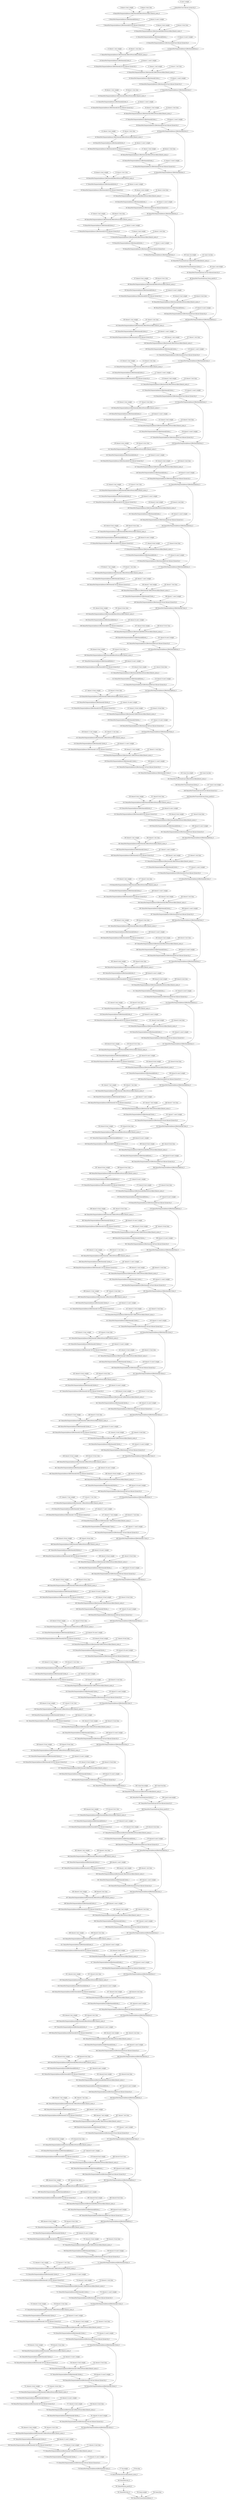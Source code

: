 strict digraph  {
"0 conv1.weight" [id=0, type=nncf_model_const];
"1 DenseNet/Conv2d[conv1]/conv2d_0" [id=1, type=conv2d];
"2 dense1.0.bn1.weight" [id=2, type=nncf_model_const];
"3 dense1.0.bn1.bias" [id=3, type=nncf_model_const];
"4 DenseNet/Sequential[dense1]/Bottleneck[0]/BatchNorm2d[bn1]/batch_norm_0" [id=4, type=batch_norm];
"5 DenseNet/Sequential[dense1]/Bottleneck[0]/relu_0" [id=5, type=relu];
"6 dense1.0.conv1.weight" [id=6, type=nncf_model_const];
"7 DenseNet/Sequential[dense1]/Bottleneck[0]/Conv2d[conv1]/conv2d_0" [id=7, type=conv2d];
"8 dense1.0.bn2.weight" [id=8, type=nncf_model_const];
"9 dense1.0.bn2.bias" [id=9, type=nncf_model_const];
"10 DenseNet/Sequential[dense1]/Bottleneck[0]/BatchNorm2d[bn2]/batch_norm_0" [id=10, type=batch_norm];
"11 DenseNet/Sequential[dense1]/Bottleneck[0]/relu_1" [id=11, type=relu];
"12 dense1.0.conv2.weight" [id=12, type=nncf_model_const];
"13 DenseNet/Sequential[dense1]/Bottleneck[0]/Conv2d[conv2]/conv2d_0" [id=13, type=conv2d];
"14 DenseNet/Sequential[dense1]/Bottleneck[0]/cat_0" [id=14, type=cat];
"15 dense1.1.bn1.weight" [id=15, type=nncf_model_const];
"16 dense1.1.bn1.bias" [id=16, type=nncf_model_const];
"17 DenseNet/Sequential[dense1]/Bottleneck[1]/BatchNorm2d[bn1]/batch_norm_0" [id=17, type=batch_norm];
"18 DenseNet/Sequential[dense1]/Bottleneck[1]/relu_0" [id=18, type=relu];
"19 dense1.1.conv1.weight" [id=19, type=nncf_model_const];
"20 DenseNet/Sequential[dense1]/Bottleneck[1]/Conv2d[conv1]/conv2d_0" [id=20, type=conv2d];
"21 dense1.1.bn2.weight" [id=21, type=nncf_model_const];
"22 dense1.1.bn2.bias" [id=22, type=nncf_model_const];
"23 DenseNet/Sequential[dense1]/Bottleneck[1]/BatchNorm2d[bn2]/batch_norm_0" [id=23, type=batch_norm];
"24 DenseNet/Sequential[dense1]/Bottleneck[1]/relu_1" [id=24, type=relu];
"25 dense1.1.conv2.weight" [id=25, type=nncf_model_const];
"26 DenseNet/Sequential[dense1]/Bottleneck[1]/Conv2d[conv2]/conv2d_0" [id=26, type=conv2d];
"27 DenseNet/Sequential[dense1]/Bottleneck[1]/cat_0" [id=27, type=cat];
"28 dense1.2.bn1.weight" [id=28, type=nncf_model_const];
"29 dense1.2.bn1.bias" [id=29, type=nncf_model_const];
"30 DenseNet/Sequential[dense1]/Bottleneck[2]/BatchNorm2d[bn1]/batch_norm_0" [id=30, type=batch_norm];
"31 DenseNet/Sequential[dense1]/Bottleneck[2]/relu_0" [id=31, type=relu];
"32 dense1.2.conv1.weight" [id=32, type=nncf_model_const];
"33 DenseNet/Sequential[dense1]/Bottleneck[2]/Conv2d[conv1]/conv2d_0" [id=33, type=conv2d];
"34 dense1.2.bn2.weight" [id=34, type=nncf_model_const];
"35 dense1.2.bn2.bias" [id=35, type=nncf_model_const];
"36 DenseNet/Sequential[dense1]/Bottleneck[2]/BatchNorm2d[bn2]/batch_norm_0" [id=36, type=batch_norm];
"37 DenseNet/Sequential[dense1]/Bottleneck[2]/relu_1" [id=37, type=relu];
"38 dense1.2.conv2.weight" [id=38, type=nncf_model_const];
"39 DenseNet/Sequential[dense1]/Bottleneck[2]/Conv2d[conv2]/conv2d_0" [id=39, type=conv2d];
"40 DenseNet/Sequential[dense1]/Bottleneck[2]/cat_0" [id=40, type=cat];
"41 dense1.3.bn1.weight" [id=41, type=nncf_model_const];
"42 dense1.3.bn1.bias" [id=42, type=nncf_model_const];
"43 DenseNet/Sequential[dense1]/Bottleneck[3]/BatchNorm2d[bn1]/batch_norm_0" [id=43, type=batch_norm];
"44 DenseNet/Sequential[dense1]/Bottleneck[3]/relu_0" [id=44, type=relu];
"45 dense1.3.conv1.weight" [id=45, type=nncf_model_const];
"46 DenseNet/Sequential[dense1]/Bottleneck[3]/Conv2d[conv1]/conv2d_0" [id=46, type=conv2d];
"47 dense1.3.bn2.weight" [id=47, type=nncf_model_const];
"48 dense1.3.bn2.bias" [id=48, type=nncf_model_const];
"49 DenseNet/Sequential[dense1]/Bottleneck[3]/BatchNorm2d[bn2]/batch_norm_0" [id=49, type=batch_norm];
"50 DenseNet/Sequential[dense1]/Bottleneck[3]/relu_1" [id=50, type=relu];
"51 dense1.3.conv2.weight" [id=51, type=nncf_model_const];
"52 DenseNet/Sequential[dense1]/Bottleneck[3]/Conv2d[conv2]/conv2d_0" [id=52, type=conv2d];
"53 DenseNet/Sequential[dense1]/Bottleneck[3]/cat_0" [id=53, type=cat];
"54 dense1.4.bn1.weight" [id=54, type=nncf_model_const];
"55 dense1.4.bn1.bias" [id=55, type=nncf_model_const];
"56 DenseNet/Sequential[dense1]/Bottleneck[4]/BatchNorm2d[bn1]/batch_norm_0" [id=56, type=batch_norm];
"57 DenseNet/Sequential[dense1]/Bottleneck[4]/relu_0" [id=57, type=relu];
"58 dense1.4.conv1.weight" [id=58, type=nncf_model_const];
"59 DenseNet/Sequential[dense1]/Bottleneck[4]/Conv2d[conv1]/conv2d_0" [id=59, type=conv2d];
"60 dense1.4.bn2.weight" [id=60, type=nncf_model_const];
"61 dense1.4.bn2.bias" [id=61, type=nncf_model_const];
"62 DenseNet/Sequential[dense1]/Bottleneck[4]/BatchNorm2d[bn2]/batch_norm_0" [id=62, type=batch_norm];
"63 DenseNet/Sequential[dense1]/Bottleneck[4]/relu_1" [id=63, type=relu];
"64 dense1.4.conv2.weight" [id=64, type=nncf_model_const];
"65 DenseNet/Sequential[dense1]/Bottleneck[4]/Conv2d[conv2]/conv2d_0" [id=65, type=conv2d];
"66 DenseNet/Sequential[dense1]/Bottleneck[4]/cat_0" [id=66, type=cat];
"67 dense1.5.bn1.weight" [id=67, type=nncf_model_const];
"68 dense1.5.bn1.bias" [id=68, type=nncf_model_const];
"69 DenseNet/Sequential[dense1]/Bottleneck[5]/BatchNorm2d[bn1]/batch_norm_0" [id=69, type=batch_norm];
"70 DenseNet/Sequential[dense1]/Bottleneck[5]/relu_0" [id=70, type=relu];
"71 dense1.5.conv1.weight" [id=71, type=nncf_model_const];
"72 DenseNet/Sequential[dense1]/Bottleneck[5]/Conv2d[conv1]/conv2d_0" [id=72, type=conv2d];
"73 dense1.5.bn2.weight" [id=73, type=nncf_model_const];
"74 dense1.5.bn2.bias" [id=74, type=nncf_model_const];
"75 DenseNet/Sequential[dense1]/Bottleneck[5]/BatchNorm2d[bn2]/batch_norm_0" [id=75, type=batch_norm];
"76 DenseNet/Sequential[dense1]/Bottleneck[5]/relu_1" [id=76, type=relu];
"77 dense1.5.conv2.weight" [id=77, type=nncf_model_const];
"78 DenseNet/Sequential[dense1]/Bottleneck[5]/Conv2d[conv2]/conv2d_0" [id=78, type=conv2d];
"79 DenseNet/Sequential[dense1]/Bottleneck[5]/cat_0" [id=79, type=cat];
"80 trans1.bn.weight" [id=80, type=nncf_model_const];
"81 trans1.bn.bias" [id=81, type=nncf_model_const];
"82 DenseNet/Transition[trans1]/BatchNorm2d[bn]/batch_norm_0" [id=82, type=batch_norm];
"83 DenseNet/Transition[trans1]/relu_0" [id=83, type=relu];
"84 trans1.conv.weight" [id=84, type=nncf_model_const];
"85 DenseNet/Transition[trans1]/Conv2d[conv]/conv2d_0" [id=85, type=conv2d];
"86 DenseNet/Transition[trans1]/avg_pool2d_0" [id=86, type=avg_pool2d];
"87 dense2.0.bn1.weight" [id=87, type=nncf_model_const];
"88 dense2.0.bn1.bias" [id=88, type=nncf_model_const];
"89 DenseNet/Sequential[dense2]/Bottleneck[0]/BatchNorm2d[bn1]/batch_norm_0" [id=89, type=batch_norm];
"90 DenseNet/Sequential[dense2]/Bottleneck[0]/relu_0" [id=90, type=relu];
"91 dense2.0.conv1.weight" [id=91, type=nncf_model_const];
"92 DenseNet/Sequential[dense2]/Bottleneck[0]/Conv2d[conv1]/conv2d_0" [id=92, type=conv2d];
"93 dense2.0.bn2.weight" [id=93, type=nncf_model_const];
"94 dense2.0.bn2.bias" [id=94, type=nncf_model_const];
"95 DenseNet/Sequential[dense2]/Bottleneck[0]/BatchNorm2d[bn2]/batch_norm_0" [id=95, type=batch_norm];
"96 DenseNet/Sequential[dense2]/Bottleneck[0]/relu_1" [id=96, type=relu];
"97 dense2.0.conv2.weight" [id=97, type=nncf_model_const];
"98 DenseNet/Sequential[dense2]/Bottleneck[0]/Conv2d[conv2]/conv2d_0" [id=98, type=conv2d];
"99 DenseNet/Sequential[dense2]/Bottleneck[0]/cat_0" [id=99, type=cat];
"100 dense2.1.bn1.weight" [id=100, type=nncf_model_const];
"101 dense2.1.bn1.bias" [id=101, type=nncf_model_const];
"102 DenseNet/Sequential[dense2]/Bottleneck[1]/BatchNorm2d[bn1]/batch_norm_0" [id=102, type=batch_norm];
"103 DenseNet/Sequential[dense2]/Bottleneck[1]/relu_0" [id=103, type=relu];
"104 dense2.1.conv1.weight" [id=104, type=nncf_model_const];
"105 DenseNet/Sequential[dense2]/Bottleneck[1]/Conv2d[conv1]/conv2d_0" [id=105, type=conv2d];
"106 dense2.1.bn2.weight" [id=106, type=nncf_model_const];
"107 dense2.1.bn2.bias" [id=107, type=nncf_model_const];
"108 DenseNet/Sequential[dense2]/Bottleneck[1]/BatchNorm2d[bn2]/batch_norm_0" [id=108, type=batch_norm];
"109 DenseNet/Sequential[dense2]/Bottleneck[1]/relu_1" [id=109, type=relu];
"110 dense2.1.conv2.weight" [id=110, type=nncf_model_const];
"111 DenseNet/Sequential[dense2]/Bottleneck[1]/Conv2d[conv2]/conv2d_0" [id=111, type=conv2d];
"112 DenseNet/Sequential[dense2]/Bottleneck[1]/cat_0" [id=112, type=cat];
"113 dense2.2.bn1.weight" [id=113, type=nncf_model_const];
"114 dense2.2.bn1.bias" [id=114, type=nncf_model_const];
"115 DenseNet/Sequential[dense2]/Bottleneck[2]/BatchNorm2d[bn1]/batch_norm_0" [id=115, type=batch_norm];
"116 DenseNet/Sequential[dense2]/Bottleneck[2]/relu_0" [id=116, type=relu];
"117 dense2.2.conv1.weight" [id=117, type=nncf_model_const];
"118 DenseNet/Sequential[dense2]/Bottleneck[2]/Conv2d[conv1]/conv2d_0" [id=118, type=conv2d];
"119 dense2.2.bn2.weight" [id=119, type=nncf_model_const];
"120 dense2.2.bn2.bias" [id=120, type=nncf_model_const];
"121 DenseNet/Sequential[dense2]/Bottleneck[2]/BatchNorm2d[bn2]/batch_norm_0" [id=121, type=batch_norm];
"122 DenseNet/Sequential[dense2]/Bottleneck[2]/relu_1" [id=122, type=relu];
"123 dense2.2.conv2.weight" [id=123, type=nncf_model_const];
"124 DenseNet/Sequential[dense2]/Bottleneck[2]/Conv2d[conv2]/conv2d_0" [id=124, type=conv2d];
"125 DenseNet/Sequential[dense2]/Bottleneck[2]/cat_0" [id=125, type=cat];
"126 dense2.3.bn1.weight" [id=126, type=nncf_model_const];
"127 dense2.3.bn1.bias" [id=127, type=nncf_model_const];
"128 DenseNet/Sequential[dense2]/Bottleneck[3]/BatchNorm2d[bn1]/batch_norm_0" [id=128, type=batch_norm];
"129 DenseNet/Sequential[dense2]/Bottleneck[3]/relu_0" [id=129, type=relu];
"130 dense2.3.conv1.weight" [id=130, type=nncf_model_const];
"131 DenseNet/Sequential[dense2]/Bottleneck[3]/Conv2d[conv1]/conv2d_0" [id=131, type=conv2d];
"132 dense2.3.bn2.weight" [id=132, type=nncf_model_const];
"133 dense2.3.bn2.bias" [id=133, type=nncf_model_const];
"134 DenseNet/Sequential[dense2]/Bottleneck[3]/BatchNorm2d[bn2]/batch_norm_0" [id=134, type=batch_norm];
"135 DenseNet/Sequential[dense2]/Bottleneck[3]/relu_1" [id=135, type=relu];
"136 dense2.3.conv2.weight" [id=136, type=nncf_model_const];
"137 DenseNet/Sequential[dense2]/Bottleneck[3]/Conv2d[conv2]/conv2d_0" [id=137, type=conv2d];
"138 DenseNet/Sequential[dense2]/Bottleneck[3]/cat_0" [id=138, type=cat];
"139 dense2.4.bn1.weight" [id=139, type=nncf_model_const];
"140 dense2.4.bn1.bias" [id=140, type=nncf_model_const];
"141 DenseNet/Sequential[dense2]/Bottleneck[4]/BatchNorm2d[bn1]/batch_norm_0" [id=141, type=batch_norm];
"142 DenseNet/Sequential[dense2]/Bottleneck[4]/relu_0" [id=142, type=relu];
"143 dense2.4.conv1.weight" [id=143, type=nncf_model_const];
"144 DenseNet/Sequential[dense2]/Bottleneck[4]/Conv2d[conv1]/conv2d_0" [id=144, type=conv2d];
"145 dense2.4.bn2.weight" [id=145, type=nncf_model_const];
"146 dense2.4.bn2.bias" [id=146, type=nncf_model_const];
"147 DenseNet/Sequential[dense2]/Bottleneck[4]/BatchNorm2d[bn2]/batch_norm_0" [id=147, type=batch_norm];
"148 DenseNet/Sequential[dense2]/Bottleneck[4]/relu_1" [id=148, type=relu];
"149 dense2.4.conv2.weight" [id=149, type=nncf_model_const];
"150 DenseNet/Sequential[dense2]/Bottleneck[4]/Conv2d[conv2]/conv2d_0" [id=150, type=conv2d];
"151 DenseNet/Sequential[dense2]/Bottleneck[4]/cat_0" [id=151, type=cat];
"152 dense2.5.bn1.weight" [id=152, type=nncf_model_const];
"153 dense2.5.bn1.bias" [id=153, type=nncf_model_const];
"154 DenseNet/Sequential[dense2]/Bottleneck[5]/BatchNorm2d[bn1]/batch_norm_0" [id=154, type=batch_norm];
"155 DenseNet/Sequential[dense2]/Bottleneck[5]/relu_0" [id=155, type=relu];
"156 dense2.5.conv1.weight" [id=156, type=nncf_model_const];
"157 DenseNet/Sequential[dense2]/Bottleneck[5]/Conv2d[conv1]/conv2d_0" [id=157, type=conv2d];
"158 dense2.5.bn2.weight" [id=158, type=nncf_model_const];
"159 dense2.5.bn2.bias" [id=159, type=nncf_model_const];
"160 DenseNet/Sequential[dense2]/Bottleneck[5]/BatchNorm2d[bn2]/batch_norm_0" [id=160, type=batch_norm];
"161 DenseNet/Sequential[dense2]/Bottleneck[5]/relu_1" [id=161, type=relu];
"162 dense2.5.conv2.weight" [id=162, type=nncf_model_const];
"163 DenseNet/Sequential[dense2]/Bottleneck[5]/Conv2d[conv2]/conv2d_0" [id=163, type=conv2d];
"164 DenseNet/Sequential[dense2]/Bottleneck[5]/cat_0" [id=164, type=cat];
"165 dense2.6.bn1.weight" [id=165, type=nncf_model_const];
"166 dense2.6.bn1.bias" [id=166, type=nncf_model_const];
"167 DenseNet/Sequential[dense2]/Bottleneck[6]/BatchNorm2d[bn1]/batch_norm_0" [id=167, type=batch_norm];
"168 DenseNet/Sequential[dense2]/Bottleneck[6]/relu_0" [id=168, type=relu];
"169 dense2.6.conv1.weight" [id=169, type=nncf_model_const];
"170 DenseNet/Sequential[dense2]/Bottleneck[6]/Conv2d[conv1]/conv2d_0" [id=170, type=conv2d];
"171 dense2.6.bn2.weight" [id=171, type=nncf_model_const];
"172 dense2.6.bn2.bias" [id=172, type=nncf_model_const];
"173 DenseNet/Sequential[dense2]/Bottleneck[6]/BatchNorm2d[bn2]/batch_norm_0" [id=173, type=batch_norm];
"174 DenseNet/Sequential[dense2]/Bottleneck[6]/relu_1" [id=174, type=relu];
"175 dense2.6.conv2.weight" [id=175, type=nncf_model_const];
"176 DenseNet/Sequential[dense2]/Bottleneck[6]/Conv2d[conv2]/conv2d_0" [id=176, type=conv2d];
"177 DenseNet/Sequential[dense2]/Bottleneck[6]/cat_0" [id=177, type=cat];
"178 dense2.7.bn1.weight" [id=178, type=nncf_model_const];
"179 dense2.7.bn1.bias" [id=179, type=nncf_model_const];
"180 DenseNet/Sequential[dense2]/Bottleneck[7]/BatchNorm2d[bn1]/batch_norm_0" [id=180, type=batch_norm];
"181 DenseNet/Sequential[dense2]/Bottleneck[7]/relu_0" [id=181, type=relu];
"182 dense2.7.conv1.weight" [id=182, type=nncf_model_const];
"183 DenseNet/Sequential[dense2]/Bottleneck[7]/Conv2d[conv1]/conv2d_0" [id=183, type=conv2d];
"184 dense2.7.bn2.weight" [id=184, type=nncf_model_const];
"185 dense2.7.bn2.bias" [id=185, type=nncf_model_const];
"186 DenseNet/Sequential[dense2]/Bottleneck[7]/BatchNorm2d[bn2]/batch_norm_0" [id=186, type=batch_norm];
"187 DenseNet/Sequential[dense2]/Bottleneck[7]/relu_1" [id=187, type=relu];
"188 dense2.7.conv2.weight" [id=188, type=nncf_model_const];
"189 DenseNet/Sequential[dense2]/Bottleneck[7]/Conv2d[conv2]/conv2d_0" [id=189, type=conv2d];
"190 DenseNet/Sequential[dense2]/Bottleneck[7]/cat_0" [id=190, type=cat];
"191 dense2.8.bn1.weight" [id=191, type=nncf_model_const];
"192 dense2.8.bn1.bias" [id=192, type=nncf_model_const];
"193 DenseNet/Sequential[dense2]/Bottleneck[8]/BatchNorm2d[bn1]/batch_norm_0" [id=193, type=batch_norm];
"194 DenseNet/Sequential[dense2]/Bottleneck[8]/relu_0" [id=194, type=relu];
"195 dense2.8.conv1.weight" [id=195, type=nncf_model_const];
"196 DenseNet/Sequential[dense2]/Bottleneck[8]/Conv2d[conv1]/conv2d_0" [id=196, type=conv2d];
"197 dense2.8.bn2.weight" [id=197, type=nncf_model_const];
"198 dense2.8.bn2.bias" [id=198, type=nncf_model_const];
"199 DenseNet/Sequential[dense2]/Bottleneck[8]/BatchNorm2d[bn2]/batch_norm_0" [id=199, type=batch_norm];
"200 DenseNet/Sequential[dense2]/Bottleneck[8]/relu_1" [id=200, type=relu];
"201 dense2.8.conv2.weight" [id=201, type=nncf_model_const];
"202 DenseNet/Sequential[dense2]/Bottleneck[8]/Conv2d[conv2]/conv2d_0" [id=202, type=conv2d];
"203 DenseNet/Sequential[dense2]/Bottleneck[8]/cat_0" [id=203, type=cat];
"204 dense2.9.bn1.weight" [id=204, type=nncf_model_const];
"205 dense2.9.bn1.bias" [id=205, type=nncf_model_const];
"206 DenseNet/Sequential[dense2]/Bottleneck[9]/BatchNorm2d[bn1]/batch_norm_0" [id=206, type=batch_norm];
"207 DenseNet/Sequential[dense2]/Bottleneck[9]/relu_0" [id=207, type=relu];
"208 dense2.9.conv1.weight" [id=208, type=nncf_model_const];
"209 DenseNet/Sequential[dense2]/Bottleneck[9]/Conv2d[conv1]/conv2d_0" [id=209, type=conv2d];
"210 dense2.9.bn2.weight" [id=210, type=nncf_model_const];
"211 dense2.9.bn2.bias" [id=211, type=nncf_model_const];
"212 DenseNet/Sequential[dense2]/Bottleneck[9]/BatchNorm2d[bn2]/batch_norm_0" [id=212, type=batch_norm];
"213 DenseNet/Sequential[dense2]/Bottleneck[9]/relu_1" [id=213, type=relu];
"214 dense2.9.conv2.weight" [id=214, type=nncf_model_const];
"215 DenseNet/Sequential[dense2]/Bottleneck[9]/Conv2d[conv2]/conv2d_0" [id=215, type=conv2d];
"216 DenseNet/Sequential[dense2]/Bottleneck[9]/cat_0" [id=216, type=cat];
"217 dense2.10.bn1.weight" [id=217, type=nncf_model_const];
"218 dense2.10.bn1.bias" [id=218, type=nncf_model_const];
"219 DenseNet/Sequential[dense2]/Bottleneck[10]/BatchNorm2d[bn1]/batch_norm_0" [id=219, type=batch_norm];
"220 DenseNet/Sequential[dense2]/Bottleneck[10]/relu_0" [id=220, type=relu];
"221 dense2.10.conv1.weight" [id=221, type=nncf_model_const];
"222 DenseNet/Sequential[dense2]/Bottleneck[10]/Conv2d[conv1]/conv2d_0" [id=222, type=conv2d];
"223 dense2.10.bn2.weight" [id=223, type=nncf_model_const];
"224 dense2.10.bn2.bias" [id=224, type=nncf_model_const];
"225 DenseNet/Sequential[dense2]/Bottleneck[10]/BatchNorm2d[bn2]/batch_norm_0" [id=225, type=batch_norm];
"226 DenseNet/Sequential[dense2]/Bottleneck[10]/relu_1" [id=226, type=relu];
"227 dense2.10.conv2.weight" [id=227, type=nncf_model_const];
"228 DenseNet/Sequential[dense2]/Bottleneck[10]/Conv2d[conv2]/conv2d_0" [id=228, type=conv2d];
"229 DenseNet/Sequential[dense2]/Bottleneck[10]/cat_0" [id=229, type=cat];
"230 dense2.11.bn1.weight" [id=230, type=nncf_model_const];
"231 dense2.11.bn1.bias" [id=231, type=nncf_model_const];
"232 DenseNet/Sequential[dense2]/Bottleneck[11]/BatchNorm2d[bn1]/batch_norm_0" [id=232, type=batch_norm];
"233 DenseNet/Sequential[dense2]/Bottleneck[11]/relu_0" [id=233, type=relu];
"234 dense2.11.conv1.weight" [id=234, type=nncf_model_const];
"235 DenseNet/Sequential[dense2]/Bottleneck[11]/Conv2d[conv1]/conv2d_0" [id=235, type=conv2d];
"236 dense2.11.bn2.weight" [id=236, type=nncf_model_const];
"237 dense2.11.bn2.bias" [id=237, type=nncf_model_const];
"238 DenseNet/Sequential[dense2]/Bottleneck[11]/BatchNorm2d[bn2]/batch_norm_0" [id=238, type=batch_norm];
"239 DenseNet/Sequential[dense2]/Bottleneck[11]/relu_1" [id=239, type=relu];
"240 dense2.11.conv2.weight" [id=240, type=nncf_model_const];
"241 DenseNet/Sequential[dense2]/Bottleneck[11]/Conv2d[conv2]/conv2d_0" [id=241, type=conv2d];
"242 DenseNet/Sequential[dense2]/Bottleneck[11]/cat_0" [id=242, type=cat];
"243 trans2.bn.weight" [id=243, type=nncf_model_const];
"244 trans2.bn.bias" [id=244, type=nncf_model_const];
"245 DenseNet/Transition[trans2]/BatchNorm2d[bn]/batch_norm_0" [id=245, type=batch_norm];
"246 DenseNet/Transition[trans2]/relu_0" [id=246, type=relu];
"247 trans2.conv.weight" [id=247, type=nncf_model_const];
"248 DenseNet/Transition[trans2]/Conv2d[conv]/conv2d_0" [id=248, type=conv2d];
"249 DenseNet/Transition[trans2]/avg_pool2d_0" [id=249, type=avg_pool2d];
"250 dense3.0.bn1.weight" [id=250, type=nncf_model_const];
"251 dense3.0.bn1.bias" [id=251, type=nncf_model_const];
"252 DenseNet/Sequential[dense3]/Bottleneck[0]/BatchNorm2d[bn1]/batch_norm_0" [id=252, type=batch_norm];
"253 DenseNet/Sequential[dense3]/Bottleneck[0]/relu_0" [id=253, type=relu];
"254 dense3.0.conv1.weight" [id=254, type=nncf_model_const];
"255 DenseNet/Sequential[dense3]/Bottleneck[0]/Conv2d[conv1]/conv2d_0" [id=255, type=conv2d];
"256 dense3.0.bn2.weight" [id=256, type=nncf_model_const];
"257 dense3.0.bn2.bias" [id=257, type=nncf_model_const];
"258 DenseNet/Sequential[dense3]/Bottleneck[0]/BatchNorm2d[bn2]/batch_norm_0" [id=258, type=batch_norm];
"259 DenseNet/Sequential[dense3]/Bottleneck[0]/relu_1" [id=259, type=relu];
"260 dense3.0.conv2.weight" [id=260, type=nncf_model_const];
"261 DenseNet/Sequential[dense3]/Bottleneck[0]/Conv2d[conv2]/conv2d_0" [id=261, type=conv2d];
"262 DenseNet/Sequential[dense3]/Bottleneck[0]/cat_0" [id=262, type=cat];
"263 dense3.1.bn1.weight" [id=263, type=nncf_model_const];
"264 dense3.1.bn1.bias" [id=264, type=nncf_model_const];
"265 DenseNet/Sequential[dense3]/Bottleneck[1]/BatchNorm2d[bn1]/batch_norm_0" [id=265, type=batch_norm];
"266 DenseNet/Sequential[dense3]/Bottleneck[1]/relu_0" [id=266, type=relu];
"267 dense3.1.conv1.weight" [id=267, type=nncf_model_const];
"268 DenseNet/Sequential[dense3]/Bottleneck[1]/Conv2d[conv1]/conv2d_0" [id=268, type=conv2d];
"269 dense3.1.bn2.weight" [id=269, type=nncf_model_const];
"270 dense3.1.bn2.bias" [id=270, type=nncf_model_const];
"271 DenseNet/Sequential[dense3]/Bottleneck[1]/BatchNorm2d[bn2]/batch_norm_0" [id=271, type=batch_norm];
"272 DenseNet/Sequential[dense3]/Bottleneck[1]/relu_1" [id=272, type=relu];
"273 dense3.1.conv2.weight" [id=273, type=nncf_model_const];
"274 DenseNet/Sequential[dense3]/Bottleneck[1]/Conv2d[conv2]/conv2d_0" [id=274, type=conv2d];
"275 DenseNet/Sequential[dense3]/Bottleneck[1]/cat_0" [id=275, type=cat];
"276 dense3.2.bn1.weight" [id=276, type=nncf_model_const];
"277 dense3.2.bn1.bias" [id=277, type=nncf_model_const];
"278 DenseNet/Sequential[dense3]/Bottleneck[2]/BatchNorm2d[bn1]/batch_norm_0" [id=278, type=batch_norm];
"279 DenseNet/Sequential[dense3]/Bottleneck[2]/relu_0" [id=279, type=relu];
"280 dense3.2.conv1.weight" [id=280, type=nncf_model_const];
"281 DenseNet/Sequential[dense3]/Bottleneck[2]/Conv2d[conv1]/conv2d_0" [id=281, type=conv2d];
"282 dense3.2.bn2.weight" [id=282, type=nncf_model_const];
"283 dense3.2.bn2.bias" [id=283, type=nncf_model_const];
"284 DenseNet/Sequential[dense3]/Bottleneck[2]/BatchNorm2d[bn2]/batch_norm_0" [id=284, type=batch_norm];
"285 DenseNet/Sequential[dense3]/Bottleneck[2]/relu_1" [id=285, type=relu];
"286 dense3.2.conv2.weight" [id=286, type=nncf_model_const];
"287 DenseNet/Sequential[dense3]/Bottleneck[2]/Conv2d[conv2]/conv2d_0" [id=287, type=conv2d];
"288 DenseNet/Sequential[dense3]/Bottleneck[2]/cat_0" [id=288, type=cat];
"289 dense3.3.bn1.weight" [id=289, type=nncf_model_const];
"290 dense3.3.bn1.bias" [id=290, type=nncf_model_const];
"291 DenseNet/Sequential[dense3]/Bottleneck[3]/BatchNorm2d[bn1]/batch_norm_0" [id=291, type=batch_norm];
"292 DenseNet/Sequential[dense3]/Bottleneck[3]/relu_0" [id=292, type=relu];
"293 dense3.3.conv1.weight" [id=293, type=nncf_model_const];
"294 DenseNet/Sequential[dense3]/Bottleneck[3]/Conv2d[conv1]/conv2d_0" [id=294, type=conv2d];
"295 dense3.3.bn2.weight" [id=295, type=nncf_model_const];
"296 dense3.3.bn2.bias" [id=296, type=nncf_model_const];
"297 DenseNet/Sequential[dense3]/Bottleneck[3]/BatchNorm2d[bn2]/batch_norm_0" [id=297, type=batch_norm];
"298 DenseNet/Sequential[dense3]/Bottleneck[3]/relu_1" [id=298, type=relu];
"299 dense3.3.conv2.weight" [id=299, type=nncf_model_const];
"300 DenseNet/Sequential[dense3]/Bottleneck[3]/Conv2d[conv2]/conv2d_0" [id=300, type=conv2d];
"301 DenseNet/Sequential[dense3]/Bottleneck[3]/cat_0" [id=301, type=cat];
"302 dense3.4.bn1.weight" [id=302, type=nncf_model_const];
"303 dense3.4.bn1.bias" [id=303, type=nncf_model_const];
"304 DenseNet/Sequential[dense3]/Bottleneck[4]/BatchNorm2d[bn1]/batch_norm_0" [id=304, type=batch_norm];
"305 DenseNet/Sequential[dense3]/Bottleneck[4]/relu_0" [id=305, type=relu];
"306 dense3.4.conv1.weight" [id=306, type=nncf_model_const];
"307 DenseNet/Sequential[dense3]/Bottleneck[4]/Conv2d[conv1]/conv2d_0" [id=307, type=conv2d];
"308 dense3.4.bn2.weight" [id=308, type=nncf_model_const];
"309 dense3.4.bn2.bias" [id=309, type=nncf_model_const];
"310 DenseNet/Sequential[dense3]/Bottleneck[4]/BatchNorm2d[bn2]/batch_norm_0" [id=310, type=batch_norm];
"311 DenseNet/Sequential[dense3]/Bottleneck[4]/relu_1" [id=311, type=relu];
"312 dense3.4.conv2.weight" [id=312, type=nncf_model_const];
"313 DenseNet/Sequential[dense3]/Bottleneck[4]/Conv2d[conv2]/conv2d_0" [id=313, type=conv2d];
"314 DenseNet/Sequential[dense3]/Bottleneck[4]/cat_0" [id=314, type=cat];
"315 dense3.5.bn1.weight" [id=315, type=nncf_model_const];
"316 dense3.5.bn1.bias" [id=316, type=nncf_model_const];
"317 DenseNet/Sequential[dense3]/Bottleneck[5]/BatchNorm2d[bn1]/batch_norm_0" [id=317, type=batch_norm];
"318 DenseNet/Sequential[dense3]/Bottleneck[5]/relu_0" [id=318, type=relu];
"319 dense3.5.conv1.weight" [id=319, type=nncf_model_const];
"320 DenseNet/Sequential[dense3]/Bottleneck[5]/Conv2d[conv1]/conv2d_0" [id=320, type=conv2d];
"321 dense3.5.bn2.weight" [id=321, type=nncf_model_const];
"322 dense3.5.bn2.bias" [id=322, type=nncf_model_const];
"323 DenseNet/Sequential[dense3]/Bottleneck[5]/BatchNorm2d[bn2]/batch_norm_0" [id=323, type=batch_norm];
"324 DenseNet/Sequential[dense3]/Bottleneck[5]/relu_1" [id=324, type=relu];
"325 dense3.5.conv2.weight" [id=325, type=nncf_model_const];
"326 DenseNet/Sequential[dense3]/Bottleneck[5]/Conv2d[conv2]/conv2d_0" [id=326, type=conv2d];
"327 DenseNet/Sequential[dense3]/Bottleneck[5]/cat_0" [id=327, type=cat];
"328 dense3.6.bn1.weight" [id=328, type=nncf_model_const];
"329 dense3.6.bn1.bias" [id=329, type=nncf_model_const];
"330 DenseNet/Sequential[dense3]/Bottleneck[6]/BatchNorm2d[bn1]/batch_norm_0" [id=330, type=batch_norm];
"331 DenseNet/Sequential[dense3]/Bottleneck[6]/relu_0" [id=331, type=relu];
"332 dense3.6.conv1.weight" [id=332, type=nncf_model_const];
"333 DenseNet/Sequential[dense3]/Bottleneck[6]/Conv2d[conv1]/conv2d_0" [id=333, type=conv2d];
"334 dense3.6.bn2.weight" [id=334, type=nncf_model_const];
"335 dense3.6.bn2.bias" [id=335, type=nncf_model_const];
"336 DenseNet/Sequential[dense3]/Bottleneck[6]/BatchNorm2d[bn2]/batch_norm_0" [id=336, type=batch_norm];
"337 DenseNet/Sequential[dense3]/Bottleneck[6]/relu_1" [id=337, type=relu];
"338 dense3.6.conv2.weight" [id=338, type=nncf_model_const];
"339 DenseNet/Sequential[dense3]/Bottleneck[6]/Conv2d[conv2]/conv2d_0" [id=339, type=conv2d];
"340 DenseNet/Sequential[dense3]/Bottleneck[6]/cat_0" [id=340, type=cat];
"341 dense3.7.bn1.weight" [id=341, type=nncf_model_const];
"342 dense3.7.bn1.bias" [id=342, type=nncf_model_const];
"343 DenseNet/Sequential[dense3]/Bottleneck[7]/BatchNorm2d[bn1]/batch_norm_0" [id=343, type=batch_norm];
"344 DenseNet/Sequential[dense3]/Bottleneck[7]/relu_0" [id=344, type=relu];
"345 dense3.7.conv1.weight" [id=345, type=nncf_model_const];
"346 DenseNet/Sequential[dense3]/Bottleneck[7]/Conv2d[conv1]/conv2d_0" [id=346, type=conv2d];
"347 dense3.7.bn2.weight" [id=347, type=nncf_model_const];
"348 dense3.7.bn2.bias" [id=348, type=nncf_model_const];
"349 DenseNet/Sequential[dense3]/Bottleneck[7]/BatchNorm2d[bn2]/batch_norm_0" [id=349, type=batch_norm];
"350 DenseNet/Sequential[dense3]/Bottleneck[7]/relu_1" [id=350, type=relu];
"351 dense3.7.conv2.weight" [id=351, type=nncf_model_const];
"352 DenseNet/Sequential[dense3]/Bottleneck[7]/Conv2d[conv2]/conv2d_0" [id=352, type=conv2d];
"353 DenseNet/Sequential[dense3]/Bottleneck[7]/cat_0" [id=353, type=cat];
"354 dense3.8.bn1.weight" [id=354, type=nncf_model_const];
"355 dense3.8.bn1.bias" [id=355, type=nncf_model_const];
"356 DenseNet/Sequential[dense3]/Bottleneck[8]/BatchNorm2d[bn1]/batch_norm_0" [id=356, type=batch_norm];
"357 DenseNet/Sequential[dense3]/Bottleneck[8]/relu_0" [id=357, type=relu];
"358 dense3.8.conv1.weight" [id=358, type=nncf_model_const];
"359 DenseNet/Sequential[dense3]/Bottleneck[8]/Conv2d[conv1]/conv2d_0" [id=359, type=conv2d];
"360 dense3.8.bn2.weight" [id=360, type=nncf_model_const];
"361 dense3.8.bn2.bias" [id=361, type=nncf_model_const];
"362 DenseNet/Sequential[dense3]/Bottleneck[8]/BatchNorm2d[bn2]/batch_norm_0" [id=362, type=batch_norm];
"363 DenseNet/Sequential[dense3]/Bottleneck[8]/relu_1" [id=363, type=relu];
"364 dense3.8.conv2.weight" [id=364, type=nncf_model_const];
"365 DenseNet/Sequential[dense3]/Bottleneck[8]/Conv2d[conv2]/conv2d_0" [id=365, type=conv2d];
"366 DenseNet/Sequential[dense3]/Bottleneck[8]/cat_0" [id=366, type=cat];
"367 dense3.9.bn1.weight" [id=367, type=nncf_model_const];
"368 dense3.9.bn1.bias" [id=368, type=nncf_model_const];
"369 DenseNet/Sequential[dense3]/Bottleneck[9]/BatchNorm2d[bn1]/batch_norm_0" [id=369, type=batch_norm];
"370 DenseNet/Sequential[dense3]/Bottleneck[9]/relu_0" [id=370, type=relu];
"371 dense3.9.conv1.weight" [id=371, type=nncf_model_const];
"372 DenseNet/Sequential[dense3]/Bottleneck[9]/Conv2d[conv1]/conv2d_0" [id=372, type=conv2d];
"373 dense3.9.bn2.weight" [id=373, type=nncf_model_const];
"374 dense3.9.bn2.bias" [id=374, type=nncf_model_const];
"375 DenseNet/Sequential[dense3]/Bottleneck[9]/BatchNorm2d[bn2]/batch_norm_0" [id=375, type=batch_norm];
"376 DenseNet/Sequential[dense3]/Bottleneck[9]/relu_1" [id=376, type=relu];
"377 dense3.9.conv2.weight" [id=377, type=nncf_model_const];
"378 DenseNet/Sequential[dense3]/Bottleneck[9]/Conv2d[conv2]/conv2d_0" [id=378, type=conv2d];
"379 DenseNet/Sequential[dense3]/Bottleneck[9]/cat_0" [id=379, type=cat];
"380 dense3.10.bn1.weight" [id=380, type=nncf_model_const];
"381 dense3.10.bn1.bias" [id=381, type=nncf_model_const];
"382 DenseNet/Sequential[dense3]/Bottleneck[10]/BatchNorm2d[bn1]/batch_norm_0" [id=382, type=batch_norm];
"383 DenseNet/Sequential[dense3]/Bottleneck[10]/relu_0" [id=383, type=relu];
"384 dense3.10.conv1.weight" [id=384, type=nncf_model_const];
"385 DenseNet/Sequential[dense3]/Bottleneck[10]/Conv2d[conv1]/conv2d_0" [id=385, type=conv2d];
"386 dense3.10.bn2.weight" [id=386, type=nncf_model_const];
"387 dense3.10.bn2.bias" [id=387, type=nncf_model_const];
"388 DenseNet/Sequential[dense3]/Bottleneck[10]/BatchNorm2d[bn2]/batch_norm_0" [id=388, type=batch_norm];
"389 DenseNet/Sequential[dense3]/Bottleneck[10]/relu_1" [id=389, type=relu];
"390 dense3.10.conv2.weight" [id=390, type=nncf_model_const];
"391 DenseNet/Sequential[dense3]/Bottleneck[10]/Conv2d[conv2]/conv2d_0" [id=391, type=conv2d];
"392 DenseNet/Sequential[dense3]/Bottleneck[10]/cat_0" [id=392, type=cat];
"393 dense3.11.bn1.weight" [id=393, type=nncf_model_const];
"394 dense3.11.bn1.bias" [id=394, type=nncf_model_const];
"395 DenseNet/Sequential[dense3]/Bottleneck[11]/BatchNorm2d[bn1]/batch_norm_0" [id=395, type=batch_norm];
"396 DenseNet/Sequential[dense3]/Bottleneck[11]/relu_0" [id=396, type=relu];
"397 dense3.11.conv1.weight" [id=397, type=nncf_model_const];
"398 DenseNet/Sequential[dense3]/Bottleneck[11]/Conv2d[conv1]/conv2d_0" [id=398, type=conv2d];
"399 dense3.11.bn2.weight" [id=399, type=nncf_model_const];
"400 dense3.11.bn2.bias" [id=400, type=nncf_model_const];
"401 DenseNet/Sequential[dense3]/Bottleneck[11]/BatchNorm2d[bn2]/batch_norm_0" [id=401, type=batch_norm];
"402 DenseNet/Sequential[dense3]/Bottleneck[11]/relu_1" [id=402, type=relu];
"403 dense3.11.conv2.weight" [id=403, type=nncf_model_const];
"404 DenseNet/Sequential[dense3]/Bottleneck[11]/Conv2d[conv2]/conv2d_0" [id=404, type=conv2d];
"405 DenseNet/Sequential[dense3]/Bottleneck[11]/cat_0" [id=405, type=cat];
"406 dense3.12.bn1.weight" [id=406, type=nncf_model_const];
"407 dense3.12.bn1.bias" [id=407, type=nncf_model_const];
"408 DenseNet/Sequential[dense3]/Bottleneck[12]/BatchNorm2d[bn1]/batch_norm_0" [id=408, type=batch_norm];
"409 DenseNet/Sequential[dense3]/Bottleneck[12]/relu_0" [id=409, type=relu];
"410 dense3.12.conv1.weight" [id=410, type=nncf_model_const];
"411 DenseNet/Sequential[dense3]/Bottleneck[12]/Conv2d[conv1]/conv2d_0" [id=411, type=conv2d];
"412 dense3.12.bn2.weight" [id=412, type=nncf_model_const];
"413 dense3.12.bn2.bias" [id=413, type=nncf_model_const];
"414 DenseNet/Sequential[dense3]/Bottleneck[12]/BatchNorm2d[bn2]/batch_norm_0" [id=414, type=batch_norm];
"415 DenseNet/Sequential[dense3]/Bottleneck[12]/relu_1" [id=415, type=relu];
"416 dense3.12.conv2.weight" [id=416, type=nncf_model_const];
"417 DenseNet/Sequential[dense3]/Bottleneck[12]/Conv2d[conv2]/conv2d_0" [id=417, type=conv2d];
"418 DenseNet/Sequential[dense3]/Bottleneck[12]/cat_0" [id=418, type=cat];
"419 dense3.13.bn1.weight" [id=419, type=nncf_model_const];
"420 dense3.13.bn1.bias" [id=420, type=nncf_model_const];
"421 DenseNet/Sequential[dense3]/Bottleneck[13]/BatchNorm2d[bn1]/batch_norm_0" [id=421, type=batch_norm];
"422 DenseNet/Sequential[dense3]/Bottleneck[13]/relu_0" [id=422, type=relu];
"423 dense3.13.conv1.weight" [id=423, type=nncf_model_const];
"424 DenseNet/Sequential[dense3]/Bottleneck[13]/Conv2d[conv1]/conv2d_0" [id=424, type=conv2d];
"425 dense3.13.bn2.weight" [id=425, type=nncf_model_const];
"426 dense3.13.bn2.bias" [id=426, type=nncf_model_const];
"427 DenseNet/Sequential[dense3]/Bottleneck[13]/BatchNorm2d[bn2]/batch_norm_0" [id=427, type=batch_norm];
"428 DenseNet/Sequential[dense3]/Bottleneck[13]/relu_1" [id=428, type=relu];
"429 dense3.13.conv2.weight" [id=429, type=nncf_model_const];
"430 DenseNet/Sequential[dense3]/Bottleneck[13]/Conv2d[conv2]/conv2d_0" [id=430, type=conv2d];
"431 DenseNet/Sequential[dense3]/Bottleneck[13]/cat_0" [id=431, type=cat];
"432 dense3.14.bn1.weight" [id=432, type=nncf_model_const];
"433 dense3.14.bn1.bias" [id=433, type=nncf_model_const];
"434 DenseNet/Sequential[dense3]/Bottleneck[14]/BatchNorm2d[bn1]/batch_norm_0" [id=434, type=batch_norm];
"435 DenseNet/Sequential[dense3]/Bottleneck[14]/relu_0" [id=435, type=relu];
"436 dense3.14.conv1.weight" [id=436, type=nncf_model_const];
"437 DenseNet/Sequential[dense3]/Bottleneck[14]/Conv2d[conv1]/conv2d_0" [id=437, type=conv2d];
"438 dense3.14.bn2.weight" [id=438, type=nncf_model_const];
"439 dense3.14.bn2.bias" [id=439, type=nncf_model_const];
"440 DenseNet/Sequential[dense3]/Bottleneck[14]/BatchNorm2d[bn2]/batch_norm_0" [id=440, type=batch_norm];
"441 DenseNet/Sequential[dense3]/Bottleneck[14]/relu_1" [id=441, type=relu];
"442 dense3.14.conv2.weight" [id=442, type=nncf_model_const];
"443 DenseNet/Sequential[dense3]/Bottleneck[14]/Conv2d[conv2]/conv2d_0" [id=443, type=conv2d];
"444 DenseNet/Sequential[dense3]/Bottleneck[14]/cat_0" [id=444, type=cat];
"445 dense3.15.bn1.weight" [id=445, type=nncf_model_const];
"446 dense3.15.bn1.bias" [id=446, type=nncf_model_const];
"447 DenseNet/Sequential[dense3]/Bottleneck[15]/BatchNorm2d[bn1]/batch_norm_0" [id=447, type=batch_norm];
"448 DenseNet/Sequential[dense3]/Bottleneck[15]/relu_0" [id=448, type=relu];
"449 dense3.15.conv1.weight" [id=449, type=nncf_model_const];
"450 DenseNet/Sequential[dense3]/Bottleneck[15]/Conv2d[conv1]/conv2d_0" [id=450, type=conv2d];
"451 dense3.15.bn2.weight" [id=451, type=nncf_model_const];
"452 dense3.15.bn2.bias" [id=452, type=nncf_model_const];
"453 DenseNet/Sequential[dense3]/Bottleneck[15]/BatchNorm2d[bn2]/batch_norm_0" [id=453, type=batch_norm];
"454 DenseNet/Sequential[dense3]/Bottleneck[15]/relu_1" [id=454, type=relu];
"455 dense3.15.conv2.weight" [id=455, type=nncf_model_const];
"456 DenseNet/Sequential[dense3]/Bottleneck[15]/Conv2d[conv2]/conv2d_0" [id=456, type=conv2d];
"457 DenseNet/Sequential[dense3]/Bottleneck[15]/cat_0" [id=457, type=cat];
"458 dense3.16.bn1.weight" [id=458, type=nncf_model_const];
"459 dense3.16.bn1.bias" [id=459, type=nncf_model_const];
"460 DenseNet/Sequential[dense3]/Bottleneck[16]/BatchNorm2d[bn1]/batch_norm_0" [id=460, type=batch_norm];
"461 DenseNet/Sequential[dense3]/Bottleneck[16]/relu_0" [id=461, type=relu];
"462 dense3.16.conv1.weight" [id=462, type=nncf_model_const];
"463 DenseNet/Sequential[dense3]/Bottleneck[16]/Conv2d[conv1]/conv2d_0" [id=463, type=conv2d];
"464 dense3.16.bn2.weight" [id=464, type=nncf_model_const];
"465 dense3.16.bn2.bias" [id=465, type=nncf_model_const];
"466 DenseNet/Sequential[dense3]/Bottleneck[16]/BatchNorm2d[bn2]/batch_norm_0" [id=466, type=batch_norm];
"467 DenseNet/Sequential[dense3]/Bottleneck[16]/relu_1" [id=467, type=relu];
"468 dense3.16.conv2.weight" [id=468, type=nncf_model_const];
"469 DenseNet/Sequential[dense3]/Bottleneck[16]/Conv2d[conv2]/conv2d_0" [id=469, type=conv2d];
"470 DenseNet/Sequential[dense3]/Bottleneck[16]/cat_0" [id=470, type=cat];
"471 dense3.17.bn1.weight" [id=471, type=nncf_model_const];
"472 dense3.17.bn1.bias" [id=472, type=nncf_model_const];
"473 DenseNet/Sequential[dense3]/Bottleneck[17]/BatchNorm2d[bn1]/batch_norm_0" [id=473, type=batch_norm];
"474 DenseNet/Sequential[dense3]/Bottleneck[17]/relu_0" [id=474, type=relu];
"475 dense3.17.conv1.weight" [id=475, type=nncf_model_const];
"476 DenseNet/Sequential[dense3]/Bottleneck[17]/Conv2d[conv1]/conv2d_0" [id=476, type=conv2d];
"477 dense3.17.bn2.weight" [id=477, type=nncf_model_const];
"478 dense3.17.bn2.bias" [id=478, type=nncf_model_const];
"479 DenseNet/Sequential[dense3]/Bottleneck[17]/BatchNorm2d[bn2]/batch_norm_0" [id=479, type=batch_norm];
"480 DenseNet/Sequential[dense3]/Bottleneck[17]/relu_1" [id=480, type=relu];
"481 dense3.17.conv2.weight" [id=481, type=nncf_model_const];
"482 DenseNet/Sequential[dense3]/Bottleneck[17]/Conv2d[conv2]/conv2d_0" [id=482, type=conv2d];
"483 DenseNet/Sequential[dense3]/Bottleneck[17]/cat_0" [id=483, type=cat];
"484 dense3.18.bn1.weight" [id=484, type=nncf_model_const];
"485 dense3.18.bn1.bias" [id=485, type=nncf_model_const];
"486 DenseNet/Sequential[dense3]/Bottleneck[18]/BatchNorm2d[bn1]/batch_norm_0" [id=486, type=batch_norm];
"487 DenseNet/Sequential[dense3]/Bottleneck[18]/relu_0" [id=487, type=relu];
"488 dense3.18.conv1.weight" [id=488, type=nncf_model_const];
"489 DenseNet/Sequential[dense3]/Bottleneck[18]/Conv2d[conv1]/conv2d_0" [id=489, type=conv2d];
"490 dense3.18.bn2.weight" [id=490, type=nncf_model_const];
"491 dense3.18.bn2.bias" [id=491, type=nncf_model_const];
"492 DenseNet/Sequential[dense3]/Bottleneck[18]/BatchNorm2d[bn2]/batch_norm_0" [id=492, type=batch_norm];
"493 DenseNet/Sequential[dense3]/Bottleneck[18]/relu_1" [id=493, type=relu];
"494 dense3.18.conv2.weight" [id=494, type=nncf_model_const];
"495 DenseNet/Sequential[dense3]/Bottleneck[18]/Conv2d[conv2]/conv2d_0" [id=495, type=conv2d];
"496 DenseNet/Sequential[dense3]/Bottleneck[18]/cat_0" [id=496, type=cat];
"497 dense3.19.bn1.weight" [id=497, type=nncf_model_const];
"498 dense3.19.bn1.bias" [id=498, type=nncf_model_const];
"499 DenseNet/Sequential[dense3]/Bottleneck[19]/BatchNorm2d[bn1]/batch_norm_0" [id=499, type=batch_norm];
"500 DenseNet/Sequential[dense3]/Bottleneck[19]/relu_0" [id=500, type=relu];
"501 dense3.19.conv1.weight" [id=501, type=nncf_model_const];
"502 DenseNet/Sequential[dense3]/Bottleneck[19]/Conv2d[conv1]/conv2d_0" [id=502, type=conv2d];
"503 dense3.19.bn2.weight" [id=503, type=nncf_model_const];
"504 dense3.19.bn2.bias" [id=504, type=nncf_model_const];
"505 DenseNet/Sequential[dense3]/Bottleneck[19]/BatchNorm2d[bn2]/batch_norm_0" [id=505, type=batch_norm];
"506 DenseNet/Sequential[dense3]/Bottleneck[19]/relu_1" [id=506, type=relu];
"507 dense3.19.conv2.weight" [id=507, type=nncf_model_const];
"508 DenseNet/Sequential[dense3]/Bottleneck[19]/Conv2d[conv2]/conv2d_0" [id=508, type=conv2d];
"509 DenseNet/Sequential[dense3]/Bottleneck[19]/cat_0" [id=509, type=cat];
"510 dense3.20.bn1.weight" [id=510, type=nncf_model_const];
"511 dense3.20.bn1.bias" [id=511, type=nncf_model_const];
"512 DenseNet/Sequential[dense3]/Bottleneck[20]/BatchNorm2d[bn1]/batch_norm_0" [id=512, type=batch_norm];
"513 DenseNet/Sequential[dense3]/Bottleneck[20]/relu_0" [id=513, type=relu];
"514 dense3.20.conv1.weight" [id=514, type=nncf_model_const];
"515 DenseNet/Sequential[dense3]/Bottleneck[20]/Conv2d[conv1]/conv2d_0" [id=515, type=conv2d];
"516 dense3.20.bn2.weight" [id=516, type=nncf_model_const];
"517 dense3.20.bn2.bias" [id=517, type=nncf_model_const];
"518 DenseNet/Sequential[dense3]/Bottleneck[20]/BatchNorm2d[bn2]/batch_norm_0" [id=518, type=batch_norm];
"519 DenseNet/Sequential[dense3]/Bottleneck[20]/relu_1" [id=519, type=relu];
"520 dense3.20.conv2.weight" [id=520, type=nncf_model_const];
"521 DenseNet/Sequential[dense3]/Bottleneck[20]/Conv2d[conv2]/conv2d_0" [id=521, type=conv2d];
"522 DenseNet/Sequential[dense3]/Bottleneck[20]/cat_0" [id=522, type=cat];
"523 dense3.21.bn1.weight" [id=523, type=nncf_model_const];
"524 dense3.21.bn1.bias" [id=524, type=nncf_model_const];
"525 DenseNet/Sequential[dense3]/Bottleneck[21]/BatchNorm2d[bn1]/batch_norm_0" [id=525, type=batch_norm];
"526 DenseNet/Sequential[dense3]/Bottleneck[21]/relu_0" [id=526, type=relu];
"527 dense3.21.conv1.weight" [id=527, type=nncf_model_const];
"528 DenseNet/Sequential[dense3]/Bottleneck[21]/Conv2d[conv1]/conv2d_0" [id=528, type=conv2d];
"529 dense3.21.bn2.weight" [id=529, type=nncf_model_const];
"530 dense3.21.bn2.bias" [id=530, type=nncf_model_const];
"531 DenseNet/Sequential[dense3]/Bottleneck[21]/BatchNorm2d[bn2]/batch_norm_0" [id=531, type=batch_norm];
"532 DenseNet/Sequential[dense3]/Bottleneck[21]/relu_1" [id=532, type=relu];
"533 dense3.21.conv2.weight" [id=533, type=nncf_model_const];
"534 DenseNet/Sequential[dense3]/Bottleneck[21]/Conv2d[conv2]/conv2d_0" [id=534, type=conv2d];
"535 DenseNet/Sequential[dense3]/Bottleneck[21]/cat_0" [id=535, type=cat];
"536 dense3.22.bn1.weight" [id=536, type=nncf_model_const];
"537 dense3.22.bn1.bias" [id=537, type=nncf_model_const];
"538 DenseNet/Sequential[dense3]/Bottleneck[22]/BatchNorm2d[bn1]/batch_norm_0" [id=538, type=batch_norm];
"539 DenseNet/Sequential[dense3]/Bottleneck[22]/relu_0" [id=539, type=relu];
"540 dense3.22.conv1.weight" [id=540, type=nncf_model_const];
"541 DenseNet/Sequential[dense3]/Bottleneck[22]/Conv2d[conv1]/conv2d_0" [id=541, type=conv2d];
"542 dense3.22.bn2.weight" [id=542, type=nncf_model_const];
"543 dense3.22.bn2.bias" [id=543, type=nncf_model_const];
"544 DenseNet/Sequential[dense3]/Bottleneck[22]/BatchNorm2d[bn2]/batch_norm_0" [id=544, type=batch_norm];
"545 DenseNet/Sequential[dense3]/Bottleneck[22]/relu_1" [id=545, type=relu];
"546 dense3.22.conv2.weight" [id=546, type=nncf_model_const];
"547 DenseNet/Sequential[dense3]/Bottleneck[22]/Conv2d[conv2]/conv2d_0" [id=547, type=conv2d];
"548 DenseNet/Sequential[dense3]/Bottleneck[22]/cat_0" [id=548, type=cat];
"549 dense3.23.bn1.weight" [id=549, type=nncf_model_const];
"550 dense3.23.bn1.bias" [id=550, type=nncf_model_const];
"551 DenseNet/Sequential[dense3]/Bottleneck[23]/BatchNorm2d[bn1]/batch_norm_0" [id=551, type=batch_norm];
"552 DenseNet/Sequential[dense3]/Bottleneck[23]/relu_0" [id=552, type=relu];
"553 dense3.23.conv1.weight" [id=553, type=nncf_model_const];
"554 DenseNet/Sequential[dense3]/Bottleneck[23]/Conv2d[conv1]/conv2d_0" [id=554, type=conv2d];
"555 dense3.23.bn2.weight" [id=555, type=nncf_model_const];
"556 dense3.23.bn2.bias" [id=556, type=nncf_model_const];
"557 DenseNet/Sequential[dense3]/Bottleneck[23]/BatchNorm2d[bn2]/batch_norm_0" [id=557, type=batch_norm];
"558 DenseNet/Sequential[dense3]/Bottleneck[23]/relu_1" [id=558, type=relu];
"559 dense3.23.conv2.weight" [id=559, type=nncf_model_const];
"560 DenseNet/Sequential[dense3]/Bottleneck[23]/Conv2d[conv2]/conv2d_0" [id=560, type=conv2d];
"561 DenseNet/Sequential[dense3]/Bottleneck[23]/cat_0" [id=561, type=cat];
"562 trans3.bn.weight" [id=562, type=nncf_model_const];
"563 trans3.bn.bias" [id=563, type=nncf_model_const];
"564 DenseNet/Transition[trans3]/BatchNorm2d[bn]/batch_norm_0" [id=564, type=batch_norm];
"565 DenseNet/Transition[trans3]/relu_0" [id=565, type=relu];
"566 trans3.conv.weight" [id=566, type=nncf_model_const];
"567 DenseNet/Transition[trans3]/Conv2d[conv]/conv2d_0" [id=567, type=conv2d];
"568 DenseNet/Transition[trans3]/avg_pool2d_0" [id=568, type=avg_pool2d];
"569 dense4.0.bn1.weight" [id=569, type=nncf_model_const];
"570 dense4.0.bn1.bias" [id=570, type=nncf_model_const];
"571 DenseNet/Sequential[dense4]/Bottleneck[0]/BatchNorm2d[bn1]/batch_norm_0" [id=571, type=batch_norm];
"572 DenseNet/Sequential[dense4]/Bottleneck[0]/relu_0" [id=572, type=relu];
"573 dense4.0.conv1.weight" [id=573, type=nncf_model_const];
"574 DenseNet/Sequential[dense4]/Bottleneck[0]/Conv2d[conv1]/conv2d_0" [id=574, type=conv2d];
"575 dense4.0.bn2.weight" [id=575, type=nncf_model_const];
"576 dense4.0.bn2.bias" [id=576, type=nncf_model_const];
"577 DenseNet/Sequential[dense4]/Bottleneck[0]/BatchNorm2d[bn2]/batch_norm_0" [id=577, type=batch_norm];
"578 DenseNet/Sequential[dense4]/Bottleneck[0]/relu_1" [id=578, type=relu];
"579 dense4.0.conv2.weight" [id=579, type=nncf_model_const];
"580 DenseNet/Sequential[dense4]/Bottleneck[0]/Conv2d[conv2]/conv2d_0" [id=580, type=conv2d];
"581 DenseNet/Sequential[dense4]/Bottleneck[0]/cat_0" [id=581, type=cat];
"582 dense4.1.bn1.weight" [id=582, type=nncf_model_const];
"583 dense4.1.bn1.bias" [id=583, type=nncf_model_const];
"584 DenseNet/Sequential[dense4]/Bottleneck[1]/BatchNorm2d[bn1]/batch_norm_0" [id=584, type=batch_norm];
"585 DenseNet/Sequential[dense4]/Bottleneck[1]/relu_0" [id=585, type=relu];
"586 dense4.1.conv1.weight" [id=586, type=nncf_model_const];
"587 DenseNet/Sequential[dense4]/Bottleneck[1]/Conv2d[conv1]/conv2d_0" [id=587, type=conv2d];
"588 dense4.1.bn2.weight" [id=588, type=nncf_model_const];
"589 dense4.1.bn2.bias" [id=589, type=nncf_model_const];
"590 DenseNet/Sequential[dense4]/Bottleneck[1]/BatchNorm2d[bn2]/batch_norm_0" [id=590, type=batch_norm];
"591 DenseNet/Sequential[dense4]/Bottleneck[1]/relu_1" [id=591, type=relu];
"592 dense4.1.conv2.weight" [id=592, type=nncf_model_const];
"593 DenseNet/Sequential[dense4]/Bottleneck[1]/Conv2d[conv2]/conv2d_0" [id=593, type=conv2d];
"594 DenseNet/Sequential[dense4]/Bottleneck[1]/cat_0" [id=594, type=cat];
"595 dense4.2.bn1.weight" [id=595, type=nncf_model_const];
"596 dense4.2.bn1.bias" [id=596, type=nncf_model_const];
"597 DenseNet/Sequential[dense4]/Bottleneck[2]/BatchNorm2d[bn1]/batch_norm_0" [id=597, type=batch_norm];
"598 DenseNet/Sequential[dense4]/Bottleneck[2]/relu_0" [id=598, type=relu];
"599 dense4.2.conv1.weight" [id=599, type=nncf_model_const];
"600 DenseNet/Sequential[dense4]/Bottleneck[2]/Conv2d[conv1]/conv2d_0" [id=600, type=conv2d];
"601 dense4.2.bn2.weight" [id=601, type=nncf_model_const];
"602 dense4.2.bn2.bias" [id=602, type=nncf_model_const];
"603 DenseNet/Sequential[dense4]/Bottleneck[2]/BatchNorm2d[bn2]/batch_norm_0" [id=603, type=batch_norm];
"604 DenseNet/Sequential[dense4]/Bottleneck[2]/relu_1" [id=604, type=relu];
"605 dense4.2.conv2.weight" [id=605, type=nncf_model_const];
"606 DenseNet/Sequential[dense4]/Bottleneck[2]/Conv2d[conv2]/conv2d_0" [id=606, type=conv2d];
"607 DenseNet/Sequential[dense4]/Bottleneck[2]/cat_0" [id=607, type=cat];
"608 dense4.3.bn1.weight" [id=608, type=nncf_model_const];
"609 dense4.3.bn1.bias" [id=609, type=nncf_model_const];
"610 DenseNet/Sequential[dense4]/Bottleneck[3]/BatchNorm2d[bn1]/batch_norm_0" [id=610, type=batch_norm];
"611 DenseNet/Sequential[dense4]/Bottleneck[3]/relu_0" [id=611, type=relu];
"612 dense4.3.conv1.weight" [id=612, type=nncf_model_const];
"613 DenseNet/Sequential[dense4]/Bottleneck[3]/Conv2d[conv1]/conv2d_0" [id=613, type=conv2d];
"614 dense4.3.bn2.weight" [id=614, type=nncf_model_const];
"615 dense4.3.bn2.bias" [id=615, type=nncf_model_const];
"616 DenseNet/Sequential[dense4]/Bottleneck[3]/BatchNorm2d[bn2]/batch_norm_0" [id=616, type=batch_norm];
"617 DenseNet/Sequential[dense4]/Bottleneck[3]/relu_1" [id=617, type=relu];
"618 dense4.3.conv2.weight" [id=618, type=nncf_model_const];
"619 DenseNet/Sequential[dense4]/Bottleneck[3]/Conv2d[conv2]/conv2d_0" [id=619, type=conv2d];
"620 DenseNet/Sequential[dense4]/Bottleneck[3]/cat_0" [id=620, type=cat];
"621 dense4.4.bn1.weight" [id=621, type=nncf_model_const];
"622 dense4.4.bn1.bias" [id=622, type=nncf_model_const];
"623 DenseNet/Sequential[dense4]/Bottleneck[4]/BatchNorm2d[bn1]/batch_norm_0" [id=623, type=batch_norm];
"624 DenseNet/Sequential[dense4]/Bottleneck[4]/relu_0" [id=624, type=relu];
"625 dense4.4.conv1.weight" [id=625, type=nncf_model_const];
"626 DenseNet/Sequential[dense4]/Bottleneck[4]/Conv2d[conv1]/conv2d_0" [id=626, type=conv2d];
"627 dense4.4.bn2.weight" [id=627, type=nncf_model_const];
"628 dense4.4.bn2.bias" [id=628, type=nncf_model_const];
"629 DenseNet/Sequential[dense4]/Bottleneck[4]/BatchNorm2d[bn2]/batch_norm_0" [id=629, type=batch_norm];
"630 DenseNet/Sequential[dense4]/Bottleneck[4]/relu_1" [id=630, type=relu];
"631 dense4.4.conv2.weight" [id=631, type=nncf_model_const];
"632 DenseNet/Sequential[dense4]/Bottleneck[4]/Conv2d[conv2]/conv2d_0" [id=632, type=conv2d];
"633 DenseNet/Sequential[dense4]/Bottleneck[4]/cat_0" [id=633, type=cat];
"634 dense4.5.bn1.weight" [id=634, type=nncf_model_const];
"635 dense4.5.bn1.bias" [id=635, type=nncf_model_const];
"636 DenseNet/Sequential[dense4]/Bottleneck[5]/BatchNorm2d[bn1]/batch_norm_0" [id=636, type=batch_norm];
"637 DenseNet/Sequential[dense4]/Bottleneck[5]/relu_0" [id=637, type=relu];
"638 dense4.5.conv1.weight" [id=638, type=nncf_model_const];
"639 DenseNet/Sequential[dense4]/Bottleneck[5]/Conv2d[conv1]/conv2d_0" [id=639, type=conv2d];
"640 dense4.5.bn2.weight" [id=640, type=nncf_model_const];
"641 dense4.5.bn2.bias" [id=641, type=nncf_model_const];
"642 DenseNet/Sequential[dense4]/Bottleneck[5]/BatchNorm2d[bn2]/batch_norm_0" [id=642, type=batch_norm];
"643 DenseNet/Sequential[dense4]/Bottleneck[5]/relu_1" [id=643, type=relu];
"644 dense4.5.conv2.weight" [id=644, type=nncf_model_const];
"645 DenseNet/Sequential[dense4]/Bottleneck[5]/Conv2d[conv2]/conv2d_0" [id=645, type=conv2d];
"646 DenseNet/Sequential[dense4]/Bottleneck[5]/cat_0" [id=646, type=cat];
"647 dense4.6.bn1.weight" [id=647, type=nncf_model_const];
"648 dense4.6.bn1.bias" [id=648, type=nncf_model_const];
"649 DenseNet/Sequential[dense4]/Bottleneck[6]/BatchNorm2d[bn1]/batch_norm_0" [id=649, type=batch_norm];
"650 DenseNet/Sequential[dense4]/Bottleneck[6]/relu_0" [id=650, type=relu];
"651 dense4.6.conv1.weight" [id=651, type=nncf_model_const];
"652 DenseNet/Sequential[dense4]/Bottleneck[6]/Conv2d[conv1]/conv2d_0" [id=652, type=conv2d];
"653 dense4.6.bn2.weight" [id=653, type=nncf_model_const];
"654 dense4.6.bn2.bias" [id=654, type=nncf_model_const];
"655 DenseNet/Sequential[dense4]/Bottleneck[6]/BatchNorm2d[bn2]/batch_norm_0" [id=655, type=batch_norm];
"656 DenseNet/Sequential[dense4]/Bottleneck[6]/relu_1" [id=656, type=relu];
"657 dense4.6.conv2.weight" [id=657, type=nncf_model_const];
"658 DenseNet/Sequential[dense4]/Bottleneck[6]/Conv2d[conv2]/conv2d_0" [id=658, type=conv2d];
"659 DenseNet/Sequential[dense4]/Bottleneck[6]/cat_0" [id=659, type=cat];
"660 dense4.7.bn1.weight" [id=660, type=nncf_model_const];
"661 dense4.7.bn1.bias" [id=661, type=nncf_model_const];
"662 DenseNet/Sequential[dense4]/Bottleneck[7]/BatchNorm2d[bn1]/batch_norm_0" [id=662, type=batch_norm];
"663 DenseNet/Sequential[dense4]/Bottleneck[7]/relu_0" [id=663, type=relu];
"664 dense4.7.conv1.weight" [id=664, type=nncf_model_const];
"665 DenseNet/Sequential[dense4]/Bottleneck[7]/Conv2d[conv1]/conv2d_0" [id=665, type=conv2d];
"666 dense4.7.bn2.weight" [id=666, type=nncf_model_const];
"667 dense4.7.bn2.bias" [id=667, type=nncf_model_const];
"668 DenseNet/Sequential[dense4]/Bottleneck[7]/BatchNorm2d[bn2]/batch_norm_0" [id=668, type=batch_norm];
"669 DenseNet/Sequential[dense4]/Bottleneck[7]/relu_1" [id=669, type=relu];
"670 dense4.7.conv2.weight" [id=670, type=nncf_model_const];
"671 DenseNet/Sequential[dense4]/Bottleneck[7]/Conv2d[conv2]/conv2d_0" [id=671, type=conv2d];
"672 DenseNet/Sequential[dense4]/Bottleneck[7]/cat_0" [id=672, type=cat];
"673 dense4.8.bn1.weight" [id=673, type=nncf_model_const];
"674 dense4.8.bn1.bias" [id=674, type=nncf_model_const];
"675 DenseNet/Sequential[dense4]/Bottleneck[8]/BatchNorm2d[bn1]/batch_norm_0" [id=675, type=batch_norm];
"676 DenseNet/Sequential[dense4]/Bottleneck[8]/relu_0" [id=676, type=relu];
"677 dense4.8.conv1.weight" [id=677, type=nncf_model_const];
"678 DenseNet/Sequential[dense4]/Bottleneck[8]/Conv2d[conv1]/conv2d_0" [id=678, type=conv2d];
"679 dense4.8.bn2.weight" [id=679, type=nncf_model_const];
"680 dense4.8.bn2.bias" [id=680, type=nncf_model_const];
"681 DenseNet/Sequential[dense4]/Bottleneck[8]/BatchNorm2d[bn2]/batch_norm_0" [id=681, type=batch_norm];
"682 DenseNet/Sequential[dense4]/Bottleneck[8]/relu_1" [id=682, type=relu];
"683 dense4.8.conv2.weight" [id=683, type=nncf_model_const];
"684 DenseNet/Sequential[dense4]/Bottleneck[8]/Conv2d[conv2]/conv2d_0" [id=684, type=conv2d];
"685 DenseNet/Sequential[dense4]/Bottleneck[8]/cat_0" [id=685, type=cat];
"686 dense4.9.bn1.weight" [id=686, type=nncf_model_const];
"687 dense4.9.bn1.bias" [id=687, type=nncf_model_const];
"688 DenseNet/Sequential[dense4]/Bottleneck[9]/BatchNorm2d[bn1]/batch_norm_0" [id=688, type=batch_norm];
"689 DenseNet/Sequential[dense4]/Bottleneck[9]/relu_0" [id=689, type=relu];
"690 dense4.9.conv1.weight" [id=690, type=nncf_model_const];
"691 DenseNet/Sequential[dense4]/Bottleneck[9]/Conv2d[conv1]/conv2d_0" [id=691, type=conv2d];
"692 dense4.9.bn2.weight" [id=692, type=nncf_model_const];
"693 dense4.9.bn2.bias" [id=693, type=nncf_model_const];
"694 DenseNet/Sequential[dense4]/Bottleneck[9]/BatchNorm2d[bn2]/batch_norm_0" [id=694, type=batch_norm];
"695 DenseNet/Sequential[dense4]/Bottleneck[9]/relu_1" [id=695, type=relu];
"696 dense4.9.conv2.weight" [id=696, type=nncf_model_const];
"697 DenseNet/Sequential[dense4]/Bottleneck[9]/Conv2d[conv2]/conv2d_0" [id=697, type=conv2d];
"698 DenseNet/Sequential[dense4]/Bottleneck[9]/cat_0" [id=698, type=cat];
"699 dense4.10.bn1.weight" [id=699, type=nncf_model_const];
"700 dense4.10.bn1.bias" [id=700, type=nncf_model_const];
"701 DenseNet/Sequential[dense4]/Bottleneck[10]/BatchNorm2d[bn1]/batch_norm_0" [id=701, type=batch_norm];
"702 DenseNet/Sequential[dense4]/Bottleneck[10]/relu_0" [id=702, type=relu];
"703 dense4.10.conv1.weight" [id=703, type=nncf_model_const];
"704 DenseNet/Sequential[dense4]/Bottleneck[10]/Conv2d[conv1]/conv2d_0" [id=704, type=conv2d];
"705 dense4.10.bn2.weight" [id=705, type=nncf_model_const];
"706 dense4.10.bn2.bias" [id=706, type=nncf_model_const];
"707 DenseNet/Sequential[dense4]/Bottleneck[10]/BatchNorm2d[bn2]/batch_norm_0" [id=707, type=batch_norm];
"708 DenseNet/Sequential[dense4]/Bottleneck[10]/relu_1" [id=708, type=relu];
"709 dense4.10.conv2.weight" [id=709, type=nncf_model_const];
"710 DenseNet/Sequential[dense4]/Bottleneck[10]/Conv2d[conv2]/conv2d_0" [id=710, type=conv2d];
"711 DenseNet/Sequential[dense4]/Bottleneck[10]/cat_0" [id=711, type=cat];
"712 dense4.11.bn1.weight" [id=712, type=nncf_model_const];
"713 dense4.11.bn1.bias" [id=713, type=nncf_model_const];
"714 DenseNet/Sequential[dense4]/Bottleneck[11]/BatchNorm2d[bn1]/batch_norm_0" [id=714, type=batch_norm];
"715 DenseNet/Sequential[dense4]/Bottleneck[11]/relu_0" [id=715, type=relu];
"716 dense4.11.conv1.weight" [id=716, type=nncf_model_const];
"717 DenseNet/Sequential[dense4]/Bottleneck[11]/Conv2d[conv1]/conv2d_0" [id=717, type=conv2d];
"718 dense4.11.bn2.weight" [id=718, type=nncf_model_const];
"719 dense4.11.bn2.bias" [id=719, type=nncf_model_const];
"720 DenseNet/Sequential[dense4]/Bottleneck[11]/BatchNorm2d[bn2]/batch_norm_0" [id=720, type=batch_norm];
"721 DenseNet/Sequential[dense4]/Bottleneck[11]/relu_1" [id=721, type=relu];
"722 dense4.11.conv2.weight" [id=722, type=nncf_model_const];
"723 DenseNet/Sequential[dense4]/Bottleneck[11]/Conv2d[conv2]/conv2d_0" [id=723, type=conv2d];
"724 DenseNet/Sequential[dense4]/Bottleneck[11]/cat_0" [id=724, type=cat];
"725 dense4.12.bn1.weight" [id=725, type=nncf_model_const];
"726 dense4.12.bn1.bias" [id=726, type=nncf_model_const];
"727 DenseNet/Sequential[dense4]/Bottleneck[12]/BatchNorm2d[bn1]/batch_norm_0" [id=727, type=batch_norm];
"728 DenseNet/Sequential[dense4]/Bottleneck[12]/relu_0" [id=728, type=relu];
"729 dense4.12.conv1.weight" [id=729, type=nncf_model_const];
"730 DenseNet/Sequential[dense4]/Bottleneck[12]/Conv2d[conv1]/conv2d_0" [id=730, type=conv2d];
"731 dense4.12.bn2.weight" [id=731, type=nncf_model_const];
"732 dense4.12.bn2.bias" [id=732, type=nncf_model_const];
"733 DenseNet/Sequential[dense4]/Bottleneck[12]/BatchNorm2d[bn2]/batch_norm_0" [id=733, type=batch_norm];
"734 DenseNet/Sequential[dense4]/Bottleneck[12]/relu_1" [id=734, type=relu];
"735 dense4.12.conv2.weight" [id=735, type=nncf_model_const];
"736 DenseNet/Sequential[dense4]/Bottleneck[12]/Conv2d[conv2]/conv2d_0" [id=736, type=conv2d];
"737 DenseNet/Sequential[dense4]/Bottleneck[12]/cat_0" [id=737, type=cat];
"738 dense4.13.bn1.weight" [id=738, type=nncf_model_const];
"739 dense4.13.bn1.bias" [id=739, type=nncf_model_const];
"740 DenseNet/Sequential[dense4]/Bottleneck[13]/BatchNorm2d[bn1]/batch_norm_0" [id=740, type=batch_norm];
"741 DenseNet/Sequential[dense4]/Bottleneck[13]/relu_0" [id=741, type=relu];
"742 dense4.13.conv1.weight" [id=742, type=nncf_model_const];
"743 DenseNet/Sequential[dense4]/Bottleneck[13]/Conv2d[conv1]/conv2d_0" [id=743, type=conv2d];
"744 dense4.13.bn2.weight" [id=744, type=nncf_model_const];
"745 dense4.13.bn2.bias" [id=745, type=nncf_model_const];
"746 DenseNet/Sequential[dense4]/Bottleneck[13]/BatchNorm2d[bn2]/batch_norm_0" [id=746, type=batch_norm];
"747 DenseNet/Sequential[dense4]/Bottleneck[13]/relu_1" [id=747, type=relu];
"748 dense4.13.conv2.weight" [id=748, type=nncf_model_const];
"749 DenseNet/Sequential[dense4]/Bottleneck[13]/Conv2d[conv2]/conv2d_0" [id=749, type=conv2d];
"750 DenseNet/Sequential[dense4]/Bottleneck[13]/cat_0" [id=750, type=cat];
"751 dense4.14.bn1.weight" [id=751, type=nncf_model_const];
"752 dense4.14.bn1.bias" [id=752, type=nncf_model_const];
"753 DenseNet/Sequential[dense4]/Bottleneck[14]/BatchNorm2d[bn1]/batch_norm_0" [id=753, type=batch_norm];
"754 DenseNet/Sequential[dense4]/Bottleneck[14]/relu_0" [id=754, type=relu];
"755 dense4.14.conv1.weight" [id=755, type=nncf_model_const];
"756 DenseNet/Sequential[dense4]/Bottleneck[14]/Conv2d[conv1]/conv2d_0" [id=756, type=conv2d];
"757 dense4.14.bn2.weight" [id=757, type=nncf_model_const];
"758 dense4.14.bn2.bias" [id=758, type=nncf_model_const];
"759 DenseNet/Sequential[dense4]/Bottleneck[14]/BatchNorm2d[bn2]/batch_norm_0" [id=759, type=batch_norm];
"760 DenseNet/Sequential[dense4]/Bottleneck[14]/relu_1" [id=760, type=relu];
"761 dense4.14.conv2.weight" [id=761, type=nncf_model_const];
"762 DenseNet/Sequential[dense4]/Bottleneck[14]/Conv2d[conv2]/conv2d_0" [id=762, type=conv2d];
"763 DenseNet/Sequential[dense4]/Bottleneck[14]/cat_0" [id=763, type=cat];
"764 dense4.15.bn1.weight" [id=764, type=nncf_model_const];
"765 dense4.15.bn1.bias" [id=765, type=nncf_model_const];
"766 DenseNet/Sequential[dense4]/Bottleneck[15]/BatchNorm2d[bn1]/batch_norm_0" [id=766, type=batch_norm];
"767 DenseNet/Sequential[dense4]/Bottleneck[15]/relu_0" [id=767, type=relu];
"768 dense4.15.conv1.weight" [id=768, type=nncf_model_const];
"769 DenseNet/Sequential[dense4]/Bottleneck[15]/Conv2d[conv1]/conv2d_0" [id=769, type=conv2d];
"770 dense4.15.bn2.weight" [id=770, type=nncf_model_const];
"771 dense4.15.bn2.bias" [id=771, type=nncf_model_const];
"772 DenseNet/Sequential[dense4]/Bottleneck[15]/BatchNorm2d[bn2]/batch_norm_0" [id=772, type=batch_norm];
"773 DenseNet/Sequential[dense4]/Bottleneck[15]/relu_1" [id=773, type=relu];
"774 dense4.15.conv2.weight" [id=774, type=nncf_model_const];
"775 DenseNet/Sequential[dense4]/Bottleneck[15]/Conv2d[conv2]/conv2d_0" [id=775, type=conv2d];
"776 DenseNet/Sequential[dense4]/Bottleneck[15]/cat_0" [id=776, type=cat];
"777 bn.weight" [id=777, type=nncf_model_const];
"778 bn.bias" [id=778, type=nncf_model_const];
"779 DenseNet/BatchNorm2d[bn]/batch_norm_0" [id=779, type=batch_norm];
"780 DenseNet/relu_0" [id=780, type=relu];
"781 DenseNet/avg_pool2d_0" [id=781, type=avg_pool2d];
"782 DenseNet/view_0" [id=782, type=view];
"783 linear.weight" [id=783, type=nncf_model_const];
"784 linear.bias" [id=784, type=nncf_model_const];
"785 DenseNet/Linear[linear]/linear_0" [id=785, type=linear];
"0 conv1.weight" -> "1 DenseNet/Conv2d[conv1]/conv2d_0";
"1 DenseNet/Conv2d[conv1]/conv2d_0" -> "4 DenseNet/Sequential[dense1]/Bottleneck[0]/BatchNorm2d[bn1]/batch_norm_0";
"1 DenseNet/Conv2d[conv1]/conv2d_0" -> "14 DenseNet/Sequential[dense1]/Bottleneck[0]/cat_0";
"2 dense1.0.bn1.weight" -> "4 DenseNet/Sequential[dense1]/Bottleneck[0]/BatchNorm2d[bn1]/batch_norm_0";
"3 dense1.0.bn1.bias" -> "4 DenseNet/Sequential[dense1]/Bottleneck[0]/BatchNorm2d[bn1]/batch_norm_0";
"4 DenseNet/Sequential[dense1]/Bottleneck[0]/BatchNorm2d[bn1]/batch_norm_0" -> "5 DenseNet/Sequential[dense1]/Bottleneck[0]/relu_0";
"5 DenseNet/Sequential[dense1]/Bottleneck[0]/relu_0" -> "7 DenseNet/Sequential[dense1]/Bottleneck[0]/Conv2d[conv1]/conv2d_0";
"6 dense1.0.conv1.weight" -> "7 DenseNet/Sequential[dense1]/Bottleneck[0]/Conv2d[conv1]/conv2d_0";
"7 DenseNet/Sequential[dense1]/Bottleneck[0]/Conv2d[conv1]/conv2d_0" -> "10 DenseNet/Sequential[dense1]/Bottleneck[0]/BatchNorm2d[bn2]/batch_norm_0";
"8 dense1.0.bn2.weight" -> "10 DenseNet/Sequential[dense1]/Bottleneck[0]/BatchNorm2d[bn2]/batch_norm_0";
"9 dense1.0.bn2.bias" -> "10 DenseNet/Sequential[dense1]/Bottleneck[0]/BatchNorm2d[bn2]/batch_norm_0";
"10 DenseNet/Sequential[dense1]/Bottleneck[0]/BatchNorm2d[bn2]/batch_norm_0" -> "11 DenseNet/Sequential[dense1]/Bottleneck[0]/relu_1";
"11 DenseNet/Sequential[dense1]/Bottleneck[0]/relu_1" -> "13 DenseNet/Sequential[dense1]/Bottleneck[0]/Conv2d[conv2]/conv2d_0";
"12 dense1.0.conv2.weight" -> "13 DenseNet/Sequential[dense1]/Bottleneck[0]/Conv2d[conv2]/conv2d_0";
"13 DenseNet/Sequential[dense1]/Bottleneck[0]/Conv2d[conv2]/conv2d_0" -> "14 DenseNet/Sequential[dense1]/Bottleneck[0]/cat_0";
"14 DenseNet/Sequential[dense1]/Bottleneck[0]/cat_0" -> "17 DenseNet/Sequential[dense1]/Bottleneck[1]/BatchNorm2d[bn1]/batch_norm_0";
"14 DenseNet/Sequential[dense1]/Bottleneck[0]/cat_0" -> "27 DenseNet/Sequential[dense1]/Bottleneck[1]/cat_0";
"15 dense1.1.bn1.weight" -> "17 DenseNet/Sequential[dense1]/Bottleneck[1]/BatchNorm2d[bn1]/batch_norm_0";
"16 dense1.1.bn1.bias" -> "17 DenseNet/Sequential[dense1]/Bottleneck[1]/BatchNorm2d[bn1]/batch_norm_0";
"17 DenseNet/Sequential[dense1]/Bottleneck[1]/BatchNorm2d[bn1]/batch_norm_0" -> "18 DenseNet/Sequential[dense1]/Bottleneck[1]/relu_0";
"18 DenseNet/Sequential[dense1]/Bottleneck[1]/relu_0" -> "20 DenseNet/Sequential[dense1]/Bottleneck[1]/Conv2d[conv1]/conv2d_0";
"19 dense1.1.conv1.weight" -> "20 DenseNet/Sequential[dense1]/Bottleneck[1]/Conv2d[conv1]/conv2d_0";
"20 DenseNet/Sequential[dense1]/Bottleneck[1]/Conv2d[conv1]/conv2d_0" -> "23 DenseNet/Sequential[dense1]/Bottleneck[1]/BatchNorm2d[bn2]/batch_norm_0";
"21 dense1.1.bn2.weight" -> "23 DenseNet/Sequential[dense1]/Bottleneck[1]/BatchNorm2d[bn2]/batch_norm_0";
"22 dense1.1.bn2.bias" -> "23 DenseNet/Sequential[dense1]/Bottleneck[1]/BatchNorm2d[bn2]/batch_norm_0";
"23 DenseNet/Sequential[dense1]/Bottleneck[1]/BatchNorm2d[bn2]/batch_norm_0" -> "24 DenseNet/Sequential[dense1]/Bottleneck[1]/relu_1";
"24 DenseNet/Sequential[dense1]/Bottleneck[1]/relu_1" -> "26 DenseNet/Sequential[dense1]/Bottleneck[1]/Conv2d[conv2]/conv2d_0";
"25 dense1.1.conv2.weight" -> "26 DenseNet/Sequential[dense1]/Bottleneck[1]/Conv2d[conv2]/conv2d_0";
"26 DenseNet/Sequential[dense1]/Bottleneck[1]/Conv2d[conv2]/conv2d_0" -> "27 DenseNet/Sequential[dense1]/Bottleneck[1]/cat_0";
"27 DenseNet/Sequential[dense1]/Bottleneck[1]/cat_0" -> "30 DenseNet/Sequential[dense1]/Bottleneck[2]/BatchNorm2d[bn1]/batch_norm_0";
"27 DenseNet/Sequential[dense1]/Bottleneck[1]/cat_0" -> "40 DenseNet/Sequential[dense1]/Bottleneck[2]/cat_0";
"28 dense1.2.bn1.weight" -> "30 DenseNet/Sequential[dense1]/Bottleneck[2]/BatchNorm2d[bn1]/batch_norm_0";
"29 dense1.2.bn1.bias" -> "30 DenseNet/Sequential[dense1]/Bottleneck[2]/BatchNorm2d[bn1]/batch_norm_0";
"30 DenseNet/Sequential[dense1]/Bottleneck[2]/BatchNorm2d[bn1]/batch_norm_0" -> "31 DenseNet/Sequential[dense1]/Bottleneck[2]/relu_0";
"31 DenseNet/Sequential[dense1]/Bottleneck[2]/relu_0" -> "33 DenseNet/Sequential[dense1]/Bottleneck[2]/Conv2d[conv1]/conv2d_0";
"32 dense1.2.conv1.weight" -> "33 DenseNet/Sequential[dense1]/Bottleneck[2]/Conv2d[conv1]/conv2d_0";
"33 DenseNet/Sequential[dense1]/Bottleneck[2]/Conv2d[conv1]/conv2d_0" -> "36 DenseNet/Sequential[dense1]/Bottleneck[2]/BatchNorm2d[bn2]/batch_norm_0";
"34 dense1.2.bn2.weight" -> "36 DenseNet/Sequential[dense1]/Bottleneck[2]/BatchNorm2d[bn2]/batch_norm_0";
"35 dense1.2.bn2.bias" -> "36 DenseNet/Sequential[dense1]/Bottleneck[2]/BatchNorm2d[bn2]/batch_norm_0";
"36 DenseNet/Sequential[dense1]/Bottleneck[2]/BatchNorm2d[bn2]/batch_norm_0" -> "37 DenseNet/Sequential[dense1]/Bottleneck[2]/relu_1";
"37 DenseNet/Sequential[dense1]/Bottleneck[2]/relu_1" -> "39 DenseNet/Sequential[dense1]/Bottleneck[2]/Conv2d[conv2]/conv2d_0";
"38 dense1.2.conv2.weight" -> "39 DenseNet/Sequential[dense1]/Bottleneck[2]/Conv2d[conv2]/conv2d_0";
"39 DenseNet/Sequential[dense1]/Bottleneck[2]/Conv2d[conv2]/conv2d_0" -> "40 DenseNet/Sequential[dense1]/Bottleneck[2]/cat_0";
"40 DenseNet/Sequential[dense1]/Bottleneck[2]/cat_0" -> "43 DenseNet/Sequential[dense1]/Bottleneck[3]/BatchNorm2d[bn1]/batch_norm_0";
"40 DenseNet/Sequential[dense1]/Bottleneck[2]/cat_0" -> "53 DenseNet/Sequential[dense1]/Bottleneck[3]/cat_0";
"41 dense1.3.bn1.weight" -> "43 DenseNet/Sequential[dense1]/Bottleneck[3]/BatchNorm2d[bn1]/batch_norm_0";
"42 dense1.3.bn1.bias" -> "43 DenseNet/Sequential[dense1]/Bottleneck[3]/BatchNorm2d[bn1]/batch_norm_0";
"43 DenseNet/Sequential[dense1]/Bottleneck[3]/BatchNorm2d[bn1]/batch_norm_0" -> "44 DenseNet/Sequential[dense1]/Bottleneck[3]/relu_0";
"44 DenseNet/Sequential[dense1]/Bottleneck[3]/relu_0" -> "46 DenseNet/Sequential[dense1]/Bottleneck[3]/Conv2d[conv1]/conv2d_0";
"45 dense1.3.conv1.weight" -> "46 DenseNet/Sequential[dense1]/Bottleneck[3]/Conv2d[conv1]/conv2d_0";
"46 DenseNet/Sequential[dense1]/Bottleneck[3]/Conv2d[conv1]/conv2d_0" -> "49 DenseNet/Sequential[dense1]/Bottleneck[3]/BatchNorm2d[bn2]/batch_norm_0";
"47 dense1.3.bn2.weight" -> "49 DenseNet/Sequential[dense1]/Bottleneck[3]/BatchNorm2d[bn2]/batch_norm_0";
"48 dense1.3.bn2.bias" -> "49 DenseNet/Sequential[dense1]/Bottleneck[3]/BatchNorm2d[bn2]/batch_norm_0";
"49 DenseNet/Sequential[dense1]/Bottleneck[3]/BatchNorm2d[bn2]/batch_norm_0" -> "50 DenseNet/Sequential[dense1]/Bottleneck[3]/relu_1";
"50 DenseNet/Sequential[dense1]/Bottleneck[3]/relu_1" -> "52 DenseNet/Sequential[dense1]/Bottleneck[3]/Conv2d[conv2]/conv2d_0";
"51 dense1.3.conv2.weight" -> "52 DenseNet/Sequential[dense1]/Bottleneck[3]/Conv2d[conv2]/conv2d_0";
"52 DenseNet/Sequential[dense1]/Bottleneck[3]/Conv2d[conv2]/conv2d_0" -> "53 DenseNet/Sequential[dense1]/Bottleneck[3]/cat_0";
"53 DenseNet/Sequential[dense1]/Bottleneck[3]/cat_0" -> "56 DenseNet/Sequential[dense1]/Bottleneck[4]/BatchNorm2d[bn1]/batch_norm_0";
"53 DenseNet/Sequential[dense1]/Bottleneck[3]/cat_0" -> "66 DenseNet/Sequential[dense1]/Bottleneck[4]/cat_0";
"54 dense1.4.bn1.weight" -> "56 DenseNet/Sequential[dense1]/Bottleneck[4]/BatchNorm2d[bn1]/batch_norm_0";
"55 dense1.4.bn1.bias" -> "56 DenseNet/Sequential[dense1]/Bottleneck[4]/BatchNorm2d[bn1]/batch_norm_0";
"56 DenseNet/Sequential[dense1]/Bottleneck[4]/BatchNorm2d[bn1]/batch_norm_0" -> "57 DenseNet/Sequential[dense1]/Bottleneck[4]/relu_0";
"57 DenseNet/Sequential[dense1]/Bottleneck[4]/relu_0" -> "59 DenseNet/Sequential[dense1]/Bottleneck[4]/Conv2d[conv1]/conv2d_0";
"58 dense1.4.conv1.weight" -> "59 DenseNet/Sequential[dense1]/Bottleneck[4]/Conv2d[conv1]/conv2d_0";
"59 DenseNet/Sequential[dense1]/Bottleneck[4]/Conv2d[conv1]/conv2d_0" -> "62 DenseNet/Sequential[dense1]/Bottleneck[4]/BatchNorm2d[bn2]/batch_norm_0";
"60 dense1.4.bn2.weight" -> "62 DenseNet/Sequential[dense1]/Bottleneck[4]/BatchNorm2d[bn2]/batch_norm_0";
"61 dense1.4.bn2.bias" -> "62 DenseNet/Sequential[dense1]/Bottleneck[4]/BatchNorm2d[bn2]/batch_norm_0";
"62 DenseNet/Sequential[dense1]/Bottleneck[4]/BatchNorm2d[bn2]/batch_norm_0" -> "63 DenseNet/Sequential[dense1]/Bottleneck[4]/relu_1";
"63 DenseNet/Sequential[dense1]/Bottleneck[4]/relu_1" -> "65 DenseNet/Sequential[dense1]/Bottleneck[4]/Conv2d[conv2]/conv2d_0";
"64 dense1.4.conv2.weight" -> "65 DenseNet/Sequential[dense1]/Bottleneck[4]/Conv2d[conv2]/conv2d_0";
"65 DenseNet/Sequential[dense1]/Bottleneck[4]/Conv2d[conv2]/conv2d_0" -> "66 DenseNet/Sequential[dense1]/Bottleneck[4]/cat_0";
"66 DenseNet/Sequential[dense1]/Bottleneck[4]/cat_0" -> "69 DenseNet/Sequential[dense1]/Bottleneck[5]/BatchNorm2d[bn1]/batch_norm_0";
"66 DenseNet/Sequential[dense1]/Bottleneck[4]/cat_0" -> "79 DenseNet/Sequential[dense1]/Bottleneck[5]/cat_0";
"67 dense1.5.bn1.weight" -> "69 DenseNet/Sequential[dense1]/Bottleneck[5]/BatchNorm2d[bn1]/batch_norm_0";
"68 dense1.5.bn1.bias" -> "69 DenseNet/Sequential[dense1]/Bottleneck[5]/BatchNorm2d[bn1]/batch_norm_0";
"69 DenseNet/Sequential[dense1]/Bottleneck[5]/BatchNorm2d[bn1]/batch_norm_0" -> "70 DenseNet/Sequential[dense1]/Bottleneck[5]/relu_0";
"70 DenseNet/Sequential[dense1]/Bottleneck[5]/relu_0" -> "72 DenseNet/Sequential[dense1]/Bottleneck[5]/Conv2d[conv1]/conv2d_0";
"71 dense1.5.conv1.weight" -> "72 DenseNet/Sequential[dense1]/Bottleneck[5]/Conv2d[conv1]/conv2d_0";
"72 DenseNet/Sequential[dense1]/Bottleneck[5]/Conv2d[conv1]/conv2d_0" -> "75 DenseNet/Sequential[dense1]/Bottleneck[5]/BatchNorm2d[bn2]/batch_norm_0";
"73 dense1.5.bn2.weight" -> "75 DenseNet/Sequential[dense1]/Bottleneck[5]/BatchNorm2d[bn2]/batch_norm_0";
"74 dense1.5.bn2.bias" -> "75 DenseNet/Sequential[dense1]/Bottleneck[5]/BatchNorm2d[bn2]/batch_norm_0";
"75 DenseNet/Sequential[dense1]/Bottleneck[5]/BatchNorm2d[bn2]/batch_norm_0" -> "76 DenseNet/Sequential[dense1]/Bottleneck[5]/relu_1";
"76 DenseNet/Sequential[dense1]/Bottleneck[5]/relu_1" -> "78 DenseNet/Sequential[dense1]/Bottleneck[5]/Conv2d[conv2]/conv2d_0";
"77 dense1.5.conv2.weight" -> "78 DenseNet/Sequential[dense1]/Bottleneck[5]/Conv2d[conv2]/conv2d_0";
"78 DenseNet/Sequential[dense1]/Bottleneck[5]/Conv2d[conv2]/conv2d_0" -> "79 DenseNet/Sequential[dense1]/Bottleneck[5]/cat_0";
"79 DenseNet/Sequential[dense1]/Bottleneck[5]/cat_0" -> "82 DenseNet/Transition[trans1]/BatchNorm2d[bn]/batch_norm_0";
"80 trans1.bn.weight" -> "82 DenseNet/Transition[trans1]/BatchNorm2d[bn]/batch_norm_0";
"81 trans1.bn.bias" -> "82 DenseNet/Transition[trans1]/BatchNorm2d[bn]/batch_norm_0";
"82 DenseNet/Transition[trans1]/BatchNorm2d[bn]/batch_norm_0" -> "83 DenseNet/Transition[trans1]/relu_0";
"83 DenseNet/Transition[trans1]/relu_0" -> "85 DenseNet/Transition[trans1]/Conv2d[conv]/conv2d_0";
"84 trans1.conv.weight" -> "85 DenseNet/Transition[trans1]/Conv2d[conv]/conv2d_0";
"85 DenseNet/Transition[trans1]/Conv2d[conv]/conv2d_0" -> "86 DenseNet/Transition[trans1]/avg_pool2d_0";
"86 DenseNet/Transition[trans1]/avg_pool2d_0" -> "89 DenseNet/Sequential[dense2]/Bottleneck[0]/BatchNorm2d[bn1]/batch_norm_0";
"86 DenseNet/Transition[trans1]/avg_pool2d_0" -> "99 DenseNet/Sequential[dense2]/Bottleneck[0]/cat_0";
"87 dense2.0.bn1.weight" -> "89 DenseNet/Sequential[dense2]/Bottleneck[0]/BatchNorm2d[bn1]/batch_norm_0";
"88 dense2.0.bn1.bias" -> "89 DenseNet/Sequential[dense2]/Bottleneck[0]/BatchNorm2d[bn1]/batch_norm_0";
"89 DenseNet/Sequential[dense2]/Bottleneck[0]/BatchNorm2d[bn1]/batch_norm_0" -> "90 DenseNet/Sequential[dense2]/Bottleneck[0]/relu_0";
"90 DenseNet/Sequential[dense2]/Bottleneck[0]/relu_0" -> "92 DenseNet/Sequential[dense2]/Bottleneck[0]/Conv2d[conv1]/conv2d_0";
"91 dense2.0.conv1.weight" -> "92 DenseNet/Sequential[dense2]/Bottleneck[0]/Conv2d[conv1]/conv2d_0";
"92 DenseNet/Sequential[dense2]/Bottleneck[0]/Conv2d[conv1]/conv2d_0" -> "95 DenseNet/Sequential[dense2]/Bottleneck[0]/BatchNorm2d[bn2]/batch_norm_0";
"93 dense2.0.bn2.weight" -> "95 DenseNet/Sequential[dense2]/Bottleneck[0]/BatchNorm2d[bn2]/batch_norm_0";
"94 dense2.0.bn2.bias" -> "95 DenseNet/Sequential[dense2]/Bottleneck[0]/BatchNorm2d[bn2]/batch_norm_0";
"95 DenseNet/Sequential[dense2]/Bottleneck[0]/BatchNorm2d[bn2]/batch_norm_0" -> "96 DenseNet/Sequential[dense2]/Bottleneck[0]/relu_1";
"96 DenseNet/Sequential[dense2]/Bottleneck[0]/relu_1" -> "98 DenseNet/Sequential[dense2]/Bottleneck[0]/Conv2d[conv2]/conv2d_0";
"97 dense2.0.conv2.weight" -> "98 DenseNet/Sequential[dense2]/Bottleneck[0]/Conv2d[conv2]/conv2d_0";
"98 DenseNet/Sequential[dense2]/Bottleneck[0]/Conv2d[conv2]/conv2d_0" -> "99 DenseNet/Sequential[dense2]/Bottleneck[0]/cat_0";
"99 DenseNet/Sequential[dense2]/Bottleneck[0]/cat_0" -> "102 DenseNet/Sequential[dense2]/Bottleneck[1]/BatchNorm2d[bn1]/batch_norm_0";
"99 DenseNet/Sequential[dense2]/Bottleneck[0]/cat_0" -> "112 DenseNet/Sequential[dense2]/Bottleneck[1]/cat_0";
"100 dense2.1.bn1.weight" -> "102 DenseNet/Sequential[dense2]/Bottleneck[1]/BatchNorm2d[bn1]/batch_norm_0";
"101 dense2.1.bn1.bias" -> "102 DenseNet/Sequential[dense2]/Bottleneck[1]/BatchNorm2d[bn1]/batch_norm_0";
"102 DenseNet/Sequential[dense2]/Bottleneck[1]/BatchNorm2d[bn1]/batch_norm_0" -> "103 DenseNet/Sequential[dense2]/Bottleneck[1]/relu_0";
"103 DenseNet/Sequential[dense2]/Bottleneck[1]/relu_0" -> "105 DenseNet/Sequential[dense2]/Bottleneck[1]/Conv2d[conv1]/conv2d_0";
"104 dense2.1.conv1.weight" -> "105 DenseNet/Sequential[dense2]/Bottleneck[1]/Conv2d[conv1]/conv2d_0";
"105 DenseNet/Sequential[dense2]/Bottleneck[1]/Conv2d[conv1]/conv2d_0" -> "108 DenseNet/Sequential[dense2]/Bottleneck[1]/BatchNorm2d[bn2]/batch_norm_0";
"106 dense2.1.bn2.weight" -> "108 DenseNet/Sequential[dense2]/Bottleneck[1]/BatchNorm2d[bn2]/batch_norm_0";
"107 dense2.1.bn2.bias" -> "108 DenseNet/Sequential[dense2]/Bottleneck[1]/BatchNorm2d[bn2]/batch_norm_0";
"108 DenseNet/Sequential[dense2]/Bottleneck[1]/BatchNorm2d[bn2]/batch_norm_0" -> "109 DenseNet/Sequential[dense2]/Bottleneck[1]/relu_1";
"109 DenseNet/Sequential[dense2]/Bottleneck[1]/relu_1" -> "111 DenseNet/Sequential[dense2]/Bottleneck[1]/Conv2d[conv2]/conv2d_0";
"110 dense2.1.conv2.weight" -> "111 DenseNet/Sequential[dense2]/Bottleneck[1]/Conv2d[conv2]/conv2d_0";
"111 DenseNet/Sequential[dense2]/Bottleneck[1]/Conv2d[conv2]/conv2d_0" -> "112 DenseNet/Sequential[dense2]/Bottleneck[1]/cat_0";
"112 DenseNet/Sequential[dense2]/Bottleneck[1]/cat_0" -> "115 DenseNet/Sequential[dense2]/Bottleneck[2]/BatchNorm2d[bn1]/batch_norm_0";
"112 DenseNet/Sequential[dense2]/Bottleneck[1]/cat_0" -> "125 DenseNet/Sequential[dense2]/Bottleneck[2]/cat_0";
"113 dense2.2.bn1.weight" -> "115 DenseNet/Sequential[dense2]/Bottleneck[2]/BatchNorm2d[bn1]/batch_norm_0";
"114 dense2.2.bn1.bias" -> "115 DenseNet/Sequential[dense2]/Bottleneck[2]/BatchNorm2d[bn1]/batch_norm_0";
"115 DenseNet/Sequential[dense2]/Bottleneck[2]/BatchNorm2d[bn1]/batch_norm_0" -> "116 DenseNet/Sequential[dense2]/Bottleneck[2]/relu_0";
"116 DenseNet/Sequential[dense2]/Bottleneck[2]/relu_0" -> "118 DenseNet/Sequential[dense2]/Bottleneck[2]/Conv2d[conv1]/conv2d_0";
"117 dense2.2.conv1.weight" -> "118 DenseNet/Sequential[dense2]/Bottleneck[2]/Conv2d[conv1]/conv2d_0";
"118 DenseNet/Sequential[dense2]/Bottleneck[2]/Conv2d[conv1]/conv2d_0" -> "121 DenseNet/Sequential[dense2]/Bottleneck[2]/BatchNorm2d[bn2]/batch_norm_0";
"119 dense2.2.bn2.weight" -> "121 DenseNet/Sequential[dense2]/Bottleneck[2]/BatchNorm2d[bn2]/batch_norm_0";
"120 dense2.2.bn2.bias" -> "121 DenseNet/Sequential[dense2]/Bottleneck[2]/BatchNorm2d[bn2]/batch_norm_0";
"121 DenseNet/Sequential[dense2]/Bottleneck[2]/BatchNorm2d[bn2]/batch_norm_0" -> "122 DenseNet/Sequential[dense2]/Bottleneck[2]/relu_1";
"122 DenseNet/Sequential[dense2]/Bottleneck[2]/relu_1" -> "124 DenseNet/Sequential[dense2]/Bottleneck[2]/Conv2d[conv2]/conv2d_0";
"123 dense2.2.conv2.weight" -> "124 DenseNet/Sequential[dense2]/Bottleneck[2]/Conv2d[conv2]/conv2d_0";
"124 DenseNet/Sequential[dense2]/Bottleneck[2]/Conv2d[conv2]/conv2d_0" -> "125 DenseNet/Sequential[dense2]/Bottleneck[2]/cat_0";
"125 DenseNet/Sequential[dense2]/Bottleneck[2]/cat_0" -> "128 DenseNet/Sequential[dense2]/Bottleneck[3]/BatchNorm2d[bn1]/batch_norm_0";
"125 DenseNet/Sequential[dense2]/Bottleneck[2]/cat_0" -> "138 DenseNet/Sequential[dense2]/Bottleneck[3]/cat_0";
"126 dense2.3.bn1.weight" -> "128 DenseNet/Sequential[dense2]/Bottleneck[3]/BatchNorm2d[bn1]/batch_norm_0";
"127 dense2.3.bn1.bias" -> "128 DenseNet/Sequential[dense2]/Bottleneck[3]/BatchNorm2d[bn1]/batch_norm_0";
"128 DenseNet/Sequential[dense2]/Bottleneck[3]/BatchNorm2d[bn1]/batch_norm_0" -> "129 DenseNet/Sequential[dense2]/Bottleneck[3]/relu_0";
"129 DenseNet/Sequential[dense2]/Bottleneck[3]/relu_0" -> "131 DenseNet/Sequential[dense2]/Bottleneck[3]/Conv2d[conv1]/conv2d_0";
"130 dense2.3.conv1.weight" -> "131 DenseNet/Sequential[dense2]/Bottleneck[3]/Conv2d[conv1]/conv2d_0";
"131 DenseNet/Sequential[dense2]/Bottleneck[3]/Conv2d[conv1]/conv2d_0" -> "134 DenseNet/Sequential[dense2]/Bottleneck[3]/BatchNorm2d[bn2]/batch_norm_0";
"132 dense2.3.bn2.weight" -> "134 DenseNet/Sequential[dense2]/Bottleneck[3]/BatchNorm2d[bn2]/batch_norm_0";
"133 dense2.3.bn2.bias" -> "134 DenseNet/Sequential[dense2]/Bottleneck[3]/BatchNorm2d[bn2]/batch_norm_0";
"134 DenseNet/Sequential[dense2]/Bottleneck[3]/BatchNorm2d[bn2]/batch_norm_0" -> "135 DenseNet/Sequential[dense2]/Bottleneck[3]/relu_1";
"135 DenseNet/Sequential[dense2]/Bottleneck[3]/relu_1" -> "137 DenseNet/Sequential[dense2]/Bottleneck[3]/Conv2d[conv2]/conv2d_0";
"136 dense2.3.conv2.weight" -> "137 DenseNet/Sequential[dense2]/Bottleneck[3]/Conv2d[conv2]/conv2d_0";
"137 DenseNet/Sequential[dense2]/Bottleneck[3]/Conv2d[conv2]/conv2d_0" -> "138 DenseNet/Sequential[dense2]/Bottleneck[3]/cat_0";
"138 DenseNet/Sequential[dense2]/Bottleneck[3]/cat_0" -> "141 DenseNet/Sequential[dense2]/Bottleneck[4]/BatchNorm2d[bn1]/batch_norm_0";
"138 DenseNet/Sequential[dense2]/Bottleneck[3]/cat_0" -> "151 DenseNet/Sequential[dense2]/Bottleneck[4]/cat_0";
"139 dense2.4.bn1.weight" -> "141 DenseNet/Sequential[dense2]/Bottleneck[4]/BatchNorm2d[bn1]/batch_norm_0";
"140 dense2.4.bn1.bias" -> "141 DenseNet/Sequential[dense2]/Bottleneck[4]/BatchNorm2d[bn1]/batch_norm_0";
"141 DenseNet/Sequential[dense2]/Bottleneck[4]/BatchNorm2d[bn1]/batch_norm_0" -> "142 DenseNet/Sequential[dense2]/Bottleneck[4]/relu_0";
"142 DenseNet/Sequential[dense2]/Bottleneck[4]/relu_0" -> "144 DenseNet/Sequential[dense2]/Bottleneck[4]/Conv2d[conv1]/conv2d_0";
"143 dense2.4.conv1.weight" -> "144 DenseNet/Sequential[dense2]/Bottleneck[4]/Conv2d[conv1]/conv2d_0";
"144 DenseNet/Sequential[dense2]/Bottleneck[4]/Conv2d[conv1]/conv2d_0" -> "147 DenseNet/Sequential[dense2]/Bottleneck[4]/BatchNorm2d[bn2]/batch_norm_0";
"145 dense2.4.bn2.weight" -> "147 DenseNet/Sequential[dense2]/Bottleneck[4]/BatchNorm2d[bn2]/batch_norm_0";
"146 dense2.4.bn2.bias" -> "147 DenseNet/Sequential[dense2]/Bottleneck[4]/BatchNorm2d[bn2]/batch_norm_0";
"147 DenseNet/Sequential[dense2]/Bottleneck[4]/BatchNorm2d[bn2]/batch_norm_0" -> "148 DenseNet/Sequential[dense2]/Bottleneck[4]/relu_1";
"148 DenseNet/Sequential[dense2]/Bottleneck[4]/relu_1" -> "150 DenseNet/Sequential[dense2]/Bottleneck[4]/Conv2d[conv2]/conv2d_0";
"149 dense2.4.conv2.weight" -> "150 DenseNet/Sequential[dense2]/Bottleneck[4]/Conv2d[conv2]/conv2d_0";
"150 DenseNet/Sequential[dense2]/Bottleneck[4]/Conv2d[conv2]/conv2d_0" -> "151 DenseNet/Sequential[dense2]/Bottleneck[4]/cat_0";
"151 DenseNet/Sequential[dense2]/Bottleneck[4]/cat_0" -> "154 DenseNet/Sequential[dense2]/Bottleneck[5]/BatchNorm2d[bn1]/batch_norm_0";
"151 DenseNet/Sequential[dense2]/Bottleneck[4]/cat_0" -> "164 DenseNet/Sequential[dense2]/Bottleneck[5]/cat_0";
"152 dense2.5.bn1.weight" -> "154 DenseNet/Sequential[dense2]/Bottleneck[5]/BatchNorm2d[bn1]/batch_norm_0";
"153 dense2.5.bn1.bias" -> "154 DenseNet/Sequential[dense2]/Bottleneck[5]/BatchNorm2d[bn1]/batch_norm_0";
"154 DenseNet/Sequential[dense2]/Bottleneck[5]/BatchNorm2d[bn1]/batch_norm_0" -> "155 DenseNet/Sequential[dense2]/Bottleneck[5]/relu_0";
"155 DenseNet/Sequential[dense2]/Bottleneck[5]/relu_0" -> "157 DenseNet/Sequential[dense2]/Bottleneck[5]/Conv2d[conv1]/conv2d_0";
"156 dense2.5.conv1.weight" -> "157 DenseNet/Sequential[dense2]/Bottleneck[5]/Conv2d[conv1]/conv2d_0";
"157 DenseNet/Sequential[dense2]/Bottleneck[5]/Conv2d[conv1]/conv2d_0" -> "160 DenseNet/Sequential[dense2]/Bottleneck[5]/BatchNorm2d[bn2]/batch_norm_0";
"158 dense2.5.bn2.weight" -> "160 DenseNet/Sequential[dense2]/Bottleneck[5]/BatchNorm2d[bn2]/batch_norm_0";
"159 dense2.5.bn2.bias" -> "160 DenseNet/Sequential[dense2]/Bottleneck[5]/BatchNorm2d[bn2]/batch_norm_0";
"160 DenseNet/Sequential[dense2]/Bottleneck[5]/BatchNorm2d[bn2]/batch_norm_0" -> "161 DenseNet/Sequential[dense2]/Bottleneck[5]/relu_1";
"161 DenseNet/Sequential[dense2]/Bottleneck[5]/relu_1" -> "163 DenseNet/Sequential[dense2]/Bottleneck[5]/Conv2d[conv2]/conv2d_0";
"162 dense2.5.conv2.weight" -> "163 DenseNet/Sequential[dense2]/Bottleneck[5]/Conv2d[conv2]/conv2d_0";
"163 DenseNet/Sequential[dense2]/Bottleneck[5]/Conv2d[conv2]/conv2d_0" -> "164 DenseNet/Sequential[dense2]/Bottleneck[5]/cat_0";
"164 DenseNet/Sequential[dense2]/Bottleneck[5]/cat_0" -> "167 DenseNet/Sequential[dense2]/Bottleneck[6]/BatchNorm2d[bn1]/batch_norm_0";
"164 DenseNet/Sequential[dense2]/Bottleneck[5]/cat_0" -> "177 DenseNet/Sequential[dense2]/Bottleneck[6]/cat_0";
"165 dense2.6.bn1.weight" -> "167 DenseNet/Sequential[dense2]/Bottleneck[6]/BatchNorm2d[bn1]/batch_norm_0";
"166 dense2.6.bn1.bias" -> "167 DenseNet/Sequential[dense2]/Bottleneck[6]/BatchNorm2d[bn1]/batch_norm_0";
"167 DenseNet/Sequential[dense2]/Bottleneck[6]/BatchNorm2d[bn1]/batch_norm_0" -> "168 DenseNet/Sequential[dense2]/Bottleneck[6]/relu_0";
"168 DenseNet/Sequential[dense2]/Bottleneck[6]/relu_0" -> "170 DenseNet/Sequential[dense2]/Bottleneck[6]/Conv2d[conv1]/conv2d_0";
"169 dense2.6.conv1.weight" -> "170 DenseNet/Sequential[dense2]/Bottleneck[6]/Conv2d[conv1]/conv2d_0";
"170 DenseNet/Sequential[dense2]/Bottleneck[6]/Conv2d[conv1]/conv2d_0" -> "173 DenseNet/Sequential[dense2]/Bottleneck[6]/BatchNorm2d[bn2]/batch_norm_0";
"171 dense2.6.bn2.weight" -> "173 DenseNet/Sequential[dense2]/Bottleneck[6]/BatchNorm2d[bn2]/batch_norm_0";
"172 dense2.6.bn2.bias" -> "173 DenseNet/Sequential[dense2]/Bottleneck[6]/BatchNorm2d[bn2]/batch_norm_0";
"173 DenseNet/Sequential[dense2]/Bottleneck[6]/BatchNorm2d[bn2]/batch_norm_0" -> "174 DenseNet/Sequential[dense2]/Bottleneck[6]/relu_1";
"174 DenseNet/Sequential[dense2]/Bottleneck[6]/relu_1" -> "176 DenseNet/Sequential[dense2]/Bottleneck[6]/Conv2d[conv2]/conv2d_0";
"175 dense2.6.conv2.weight" -> "176 DenseNet/Sequential[dense2]/Bottleneck[6]/Conv2d[conv2]/conv2d_0";
"176 DenseNet/Sequential[dense2]/Bottleneck[6]/Conv2d[conv2]/conv2d_0" -> "177 DenseNet/Sequential[dense2]/Bottleneck[6]/cat_0";
"177 DenseNet/Sequential[dense2]/Bottleneck[6]/cat_0" -> "180 DenseNet/Sequential[dense2]/Bottleneck[7]/BatchNorm2d[bn1]/batch_norm_0";
"177 DenseNet/Sequential[dense2]/Bottleneck[6]/cat_0" -> "190 DenseNet/Sequential[dense2]/Bottleneck[7]/cat_0";
"178 dense2.7.bn1.weight" -> "180 DenseNet/Sequential[dense2]/Bottleneck[7]/BatchNorm2d[bn1]/batch_norm_0";
"179 dense2.7.bn1.bias" -> "180 DenseNet/Sequential[dense2]/Bottleneck[7]/BatchNorm2d[bn1]/batch_norm_0";
"180 DenseNet/Sequential[dense2]/Bottleneck[7]/BatchNorm2d[bn1]/batch_norm_0" -> "181 DenseNet/Sequential[dense2]/Bottleneck[7]/relu_0";
"181 DenseNet/Sequential[dense2]/Bottleneck[7]/relu_0" -> "183 DenseNet/Sequential[dense2]/Bottleneck[7]/Conv2d[conv1]/conv2d_0";
"182 dense2.7.conv1.weight" -> "183 DenseNet/Sequential[dense2]/Bottleneck[7]/Conv2d[conv1]/conv2d_0";
"183 DenseNet/Sequential[dense2]/Bottleneck[7]/Conv2d[conv1]/conv2d_0" -> "186 DenseNet/Sequential[dense2]/Bottleneck[7]/BatchNorm2d[bn2]/batch_norm_0";
"184 dense2.7.bn2.weight" -> "186 DenseNet/Sequential[dense2]/Bottleneck[7]/BatchNorm2d[bn2]/batch_norm_0";
"185 dense2.7.bn2.bias" -> "186 DenseNet/Sequential[dense2]/Bottleneck[7]/BatchNorm2d[bn2]/batch_norm_0";
"186 DenseNet/Sequential[dense2]/Bottleneck[7]/BatchNorm2d[bn2]/batch_norm_0" -> "187 DenseNet/Sequential[dense2]/Bottleneck[7]/relu_1";
"187 DenseNet/Sequential[dense2]/Bottleneck[7]/relu_1" -> "189 DenseNet/Sequential[dense2]/Bottleneck[7]/Conv2d[conv2]/conv2d_0";
"188 dense2.7.conv2.weight" -> "189 DenseNet/Sequential[dense2]/Bottleneck[7]/Conv2d[conv2]/conv2d_0";
"189 DenseNet/Sequential[dense2]/Bottleneck[7]/Conv2d[conv2]/conv2d_0" -> "190 DenseNet/Sequential[dense2]/Bottleneck[7]/cat_0";
"190 DenseNet/Sequential[dense2]/Bottleneck[7]/cat_0" -> "193 DenseNet/Sequential[dense2]/Bottleneck[8]/BatchNorm2d[bn1]/batch_norm_0";
"190 DenseNet/Sequential[dense2]/Bottleneck[7]/cat_0" -> "203 DenseNet/Sequential[dense2]/Bottleneck[8]/cat_0";
"191 dense2.8.bn1.weight" -> "193 DenseNet/Sequential[dense2]/Bottleneck[8]/BatchNorm2d[bn1]/batch_norm_0";
"192 dense2.8.bn1.bias" -> "193 DenseNet/Sequential[dense2]/Bottleneck[8]/BatchNorm2d[bn1]/batch_norm_0";
"193 DenseNet/Sequential[dense2]/Bottleneck[8]/BatchNorm2d[bn1]/batch_norm_0" -> "194 DenseNet/Sequential[dense2]/Bottleneck[8]/relu_0";
"194 DenseNet/Sequential[dense2]/Bottleneck[8]/relu_0" -> "196 DenseNet/Sequential[dense2]/Bottleneck[8]/Conv2d[conv1]/conv2d_0";
"195 dense2.8.conv1.weight" -> "196 DenseNet/Sequential[dense2]/Bottleneck[8]/Conv2d[conv1]/conv2d_0";
"196 DenseNet/Sequential[dense2]/Bottleneck[8]/Conv2d[conv1]/conv2d_0" -> "199 DenseNet/Sequential[dense2]/Bottleneck[8]/BatchNorm2d[bn2]/batch_norm_0";
"197 dense2.8.bn2.weight" -> "199 DenseNet/Sequential[dense2]/Bottleneck[8]/BatchNorm2d[bn2]/batch_norm_0";
"198 dense2.8.bn2.bias" -> "199 DenseNet/Sequential[dense2]/Bottleneck[8]/BatchNorm2d[bn2]/batch_norm_0";
"199 DenseNet/Sequential[dense2]/Bottleneck[8]/BatchNorm2d[bn2]/batch_norm_0" -> "200 DenseNet/Sequential[dense2]/Bottleneck[8]/relu_1";
"200 DenseNet/Sequential[dense2]/Bottleneck[8]/relu_1" -> "202 DenseNet/Sequential[dense2]/Bottleneck[8]/Conv2d[conv2]/conv2d_0";
"201 dense2.8.conv2.weight" -> "202 DenseNet/Sequential[dense2]/Bottleneck[8]/Conv2d[conv2]/conv2d_0";
"202 DenseNet/Sequential[dense2]/Bottleneck[8]/Conv2d[conv2]/conv2d_0" -> "203 DenseNet/Sequential[dense2]/Bottleneck[8]/cat_0";
"203 DenseNet/Sequential[dense2]/Bottleneck[8]/cat_0" -> "206 DenseNet/Sequential[dense2]/Bottleneck[9]/BatchNorm2d[bn1]/batch_norm_0";
"203 DenseNet/Sequential[dense2]/Bottleneck[8]/cat_0" -> "216 DenseNet/Sequential[dense2]/Bottleneck[9]/cat_0";
"204 dense2.9.bn1.weight" -> "206 DenseNet/Sequential[dense2]/Bottleneck[9]/BatchNorm2d[bn1]/batch_norm_0";
"205 dense2.9.bn1.bias" -> "206 DenseNet/Sequential[dense2]/Bottleneck[9]/BatchNorm2d[bn1]/batch_norm_0";
"206 DenseNet/Sequential[dense2]/Bottleneck[9]/BatchNorm2d[bn1]/batch_norm_0" -> "207 DenseNet/Sequential[dense2]/Bottleneck[9]/relu_0";
"207 DenseNet/Sequential[dense2]/Bottleneck[9]/relu_0" -> "209 DenseNet/Sequential[dense2]/Bottleneck[9]/Conv2d[conv1]/conv2d_0";
"208 dense2.9.conv1.weight" -> "209 DenseNet/Sequential[dense2]/Bottleneck[9]/Conv2d[conv1]/conv2d_0";
"209 DenseNet/Sequential[dense2]/Bottleneck[9]/Conv2d[conv1]/conv2d_0" -> "212 DenseNet/Sequential[dense2]/Bottleneck[9]/BatchNorm2d[bn2]/batch_norm_0";
"210 dense2.9.bn2.weight" -> "212 DenseNet/Sequential[dense2]/Bottleneck[9]/BatchNorm2d[bn2]/batch_norm_0";
"211 dense2.9.bn2.bias" -> "212 DenseNet/Sequential[dense2]/Bottleneck[9]/BatchNorm2d[bn2]/batch_norm_0";
"212 DenseNet/Sequential[dense2]/Bottleneck[9]/BatchNorm2d[bn2]/batch_norm_0" -> "213 DenseNet/Sequential[dense2]/Bottleneck[9]/relu_1";
"213 DenseNet/Sequential[dense2]/Bottleneck[9]/relu_1" -> "215 DenseNet/Sequential[dense2]/Bottleneck[9]/Conv2d[conv2]/conv2d_0";
"214 dense2.9.conv2.weight" -> "215 DenseNet/Sequential[dense2]/Bottleneck[9]/Conv2d[conv2]/conv2d_0";
"215 DenseNet/Sequential[dense2]/Bottleneck[9]/Conv2d[conv2]/conv2d_0" -> "216 DenseNet/Sequential[dense2]/Bottleneck[9]/cat_0";
"216 DenseNet/Sequential[dense2]/Bottleneck[9]/cat_0" -> "219 DenseNet/Sequential[dense2]/Bottleneck[10]/BatchNorm2d[bn1]/batch_norm_0";
"216 DenseNet/Sequential[dense2]/Bottleneck[9]/cat_0" -> "229 DenseNet/Sequential[dense2]/Bottleneck[10]/cat_0";
"217 dense2.10.bn1.weight" -> "219 DenseNet/Sequential[dense2]/Bottleneck[10]/BatchNorm2d[bn1]/batch_norm_0";
"218 dense2.10.bn1.bias" -> "219 DenseNet/Sequential[dense2]/Bottleneck[10]/BatchNorm2d[bn1]/batch_norm_0";
"219 DenseNet/Sequential[dense2]/Bottleneck[10]/BatchNorm2d[bn1]/batch_norm_0" -> "220 DenseNet/Sequential[dense2]/Bottleneck[10]/relu_0";
"220 DenseNet/Sequential[dense2]/Bottleneck[10]/relu_0" -> "222 DenseNet/Sequential[dense2]/Bottleneck[10]/Conv2d[conv1]/conv2d_0";
"221 dense2.10.conv1.weight" -> "222 DenseNet/Sequential[dense2]/Bottleneck[10]/Conv2d[conv1]/conv2d_0";
"222 DenseNet/Sequential[dense2]/Bottleneck[10]/Conv2d[conv1]/conv2d_0" -> "225 DenseNet/Sequential[dense2]/Bottleneck[10]/BatchNorm2d[bn2]/batch_norm_0";
"223 dense2.10.bn2.weight" -> "225 DenseNet/Sequential[dense2]/Bottleneck[10]/BatchNorm2d[bn2]/batch_norm_0";
"224 dense2.10.bn2.bias" -> "225 DenseNet/Sequential[dense2]/Bottleneck[10]/BatchNorm2d[bn2]/batch_norm_0";
"225 DenseNet/Sequential[dense2]/Bottleneck[10]/BatchNorm2d[bn2]/batch_norm_0" -> "226 DenseNet/Sequential[dense2]/Bottleneck[10]/relu_1";
"226 DenseNet/Sequential[dense2]/Bottleneck[10]/relu_1" -> "228 DenseNet/Sequential[dense2]/Bottleneck[10]/Conv2d[conv2]/conv2d_0";
"227 dense2.10.conv2.weight" -> "228 DenseNet/Sequential[dense2]/Bottleneck[10]/Conv2d[conv2]/conv2d_0";
"228 DenseNet/Sequential[dense2]/Bottleneck[10]/Conv2d[conv2]/conv2d_0" -> "229 DenseNet/Sequential[dense2]/Bottleneck[10]/cat_0";
"229 DenseNet/Sequential[dense2]/Bottleneck[10]/cat_0" -> "232 DenseNet/Sequential[dense2]/Bottleneck[11]/BatchNorm2d[bn1]/batch_norm_0";
"229 DenseNet/Sequential[dense2]/Bottleneck[10]/cat_0" -> "242 DenseNet/Sequential[dense2]/Bottleneck[11]/cat_0";
"230 dense2.11.bn1.weight" -> "232 DenseNet/Sequential[dense2]/Bottleneck[11]/BatchNorm2d[bn1]/batch_norm_0";
"231 dense2.11.bn1.bias" -> "232 DenseNet/Sequential[dense2]/Bottleneck[11]/BatchNorm2d[bn1]/batch_norm_0";
"232 DenseNet/Sequential[dense2]/Bottleneck[11]/BatchNorm2d[bn1]/batch_norm_0" -> "233 DenseNet/Sequential[dense2]/Bottleneck[11]/relu_0";
"233 DenseNet/Sequential[dense2]/Bottleneck[11]/relu_0" -> "235 DenseNet/Sequential[dense2]/Bottleneck[11]/Conv2d[conv1]/conv2d_0";
"234 dense2.11.conv1.weight" -> "235 DenseNet/Sequential[dense2]/Bottleneck[11]/Conv2d[conv1]/conv2d_0";
"235 DenseNet/Sequential[dense2]/Bottleneck[11]/Conv2d[conv1]/conv2d_0" -> "238 DenseNet/Sequential[dense2]/Bottleneck[11]/BatchNorm2d[bn2]/batch_norm_0";
"236 dense2.11.bn2.weight" -> "238 DenseNet/Sequential[dense2]/Bottleneck[11]/BatchNorm2d[bn2]/batch_norm_0";
"237 dense2.11.bn2.bias" -> "238 DenseNet/Sequential[dense2]/Bottleneck[11]/BatchNorm2d[bn2]/batch_norm_0";
"238 DenseNet/Sequential[dense2]/Bottleneck[11]/BatchNorm2d[bn2]/batch_norm_0" -> "239 DenseNet/Sequential[dense2]/Bottleneck[11]/relu_1";
"239 DenseNet/Sequential[dense2]/Bottleneck[11]/relu_1" -> "241 DenseNet/Sequential[dense2]/Bottleneck[11]/Conv2d[conv2]/conv2d_0";
"240 dense2.11.conv2.weight" -> "241 DenseNet/Sequential[dense2]/Bottleneck[11]/Conv2d[conv2]/conv2d_0";
"241 DenseNet/Sequential[dense2]/Bottleneck[11]/Conv2d[conv2]/conv2d_0" -> "242 DenseNet/Sequential[dense2]/Bottleneck[11]/cat_0";
"242 DenseNet/Sequential[dense2]/Bottleneck[11]/cat_0" -> "245 DenseNet/Transition[trans2]/BatchNorm2d[bn]/batch_norm_0";
"243 trans2.bn.weight" -> "245 DenseNet/Transition[trans2]/BatchNorm2d[bn]/batch_norm_0";
"244 trans2.bn.bias" -> "245 DenseNet/Transition[trans2]/BatchNorm2d[bn]/batch_norm_0";
"245 DenseNet/Transition[trans2]/BatchNorm2d[bn]/batch_norm_0" -> "246 DenseNet/Transition[trans2]/relu_0";
"246 DenseNet/Transition[trans2]/relu_0" -> "248 DenseNet/Transition[trans2]/Conv2d[conv]/conv2d_0";
"247 trans2.conv.weight" -> "248 DenseNet/Transition[trans2]/Conv2d[conv]/conv2d_0";
"248 DenseNet/Transition[trans2]/Conv2d[conv]/conv2d_0" -> "249 DenseNet/Transition[trans2]/avg_pool2d_0";
"249 DenseNet/Transition[trans2]/avg_pool2d_0" -> "252 DenseNet/Sequential[dense3]/Bottleneck[0]/BatchNorm2d[bn1]/batch_norm_0";
"249 DenseNet/Transition[trans2]/avg_pool2d_0" -> "262 DenseNet/Sequential[dense3]/Bottleneck[0]/cat_0";
"250 dense3.0.bn1.weight" -> "252 DenseNet/Sequential[dense3]/Bottleneck[0]/BatchNorm2d[bn1]/batch_norm_0";
"251 dense3.0.bn1.bias" -> "252 DenseNet/Sequential[dense3]/Bottleneck[0]/BatchNorm2d[bn1]/batch_norm_0";
"252 DenseNet/Sequential[dense3]/Bottleneck[0]/BatchNorm2d[bn1]/batch_norm_0" -> "253 DenseNet/Sequential[dense3]/Bottleneck[0]/relu_0";
"253 DenseNet/Sequential[dense3]/Bottleneck[0]/relu_0" -> "255 DenseNet/Sequential[dense3]/Bottleneck[0]/Conv2d[conv1]/conv2d_0";
"254 dense3.0.conv1.weight" -> "255 DenseNet/Sequential[dense3]/Bottleneck[0]/Conv2d[conv1]/conv2d_0";
"255 DenseNet/Sequential[dense3]/Bottleneck[0]/Conv2d[conv1]/conv2d_0" -> "258 DenseNet/Sequential[dense3]/Bottleneck[0]/BatchNorm2d[bn2]/batch_norm_0";
"256 dense3.0.bn2.weight" -> "258 DenseNet/Sequential[dense3]/Bottleneck[0]/BatchNorm2d[bn2]/batch_norm_0";
"257 dense3.0.bn2.bias" -> "258 DenseNet/Sequential[dense3]/Bottleneck[0]/BatchNorm2d[bn2]/batch_norm_0";
"258 DenseNet/Sequential[dense3]/Bottleneck[0]/BatchNorm2d[bn2]/batch_norm_0" -> "259 DenseNet/Sequential[dense3]/Bottleneck[0]/relu_1";
"259 DenseNet/Sequential[dense3]/Bottleneck[0]/relu_1" -> "261 DenseNet/Sequential[dense3]/Bottleneck[0]/Conv2d[conv2]/conv2d_0";
"260 dense3.0.conv2.weight" -> "261 DenseNet/Sequential[dense3]/Bottleneck[0]/Conv2d[conv2]/conv2d_0";
"261 DenseNet/Sequential[dense3]/Bottleneck[0]/Conv2d[conv2]/conv2d_0" -> "262 DenseNet/Sequential[dense3]/Bottleneck[0]/cat_0";
"262 DenseNet/Sequential[dense3]/Bottleneck[0]/cat_0" -> "265 DenseNet/Sequential[dense3]/Bottleneck[1]/BatchNorm2d[bn1]/batch_norm_0";
"262 DenseNet/Sequential[dense3]/Bottleneck[0]/cat_0" -> "275 DenseNet/Sequential[dense3]/Bottleneck[1]/cat_0";
"263 dense3.1.bn1.weight" -> "265 DenseNet/Sequential[dense3]/Bottleneck[1]/BatchNorm2d[bn1]/batch_norm_0";
"264 dense3.1.bn1.bias" -> "265 DenseNet/Sequential[dense3]/Bottleneck[1]/BatchNorm2d[bn1]/batch_norm_0";
"265 DenseNet/Sequential[dense3]/Bottleneck[1]/BatchNorm2d[bn1]/batch_norm_0" -> "266 DenseNet/Sequential[dense3]/Bottleneck[1]/relu_0";
"266 DenseNet/Sequential[dense3]/Bottleneck[1]/relu_0" -> "268 DenseNet/Sequential[dense3]/Bottleneck[1]/Conv2d[conv1]/conv2d_0";
"267 dense3.1.conv1.weight" -> "268 DenseNet/Sequential[dense3]/Bottleneck[1]/Conv2d[conv1]/conv2d_0";
"268 DenseNet/Sequential[dense3]/Bottleneck[1]/Conv2d[conv1]/conv2d_0" -> "271 DenseNet/Sequential[dense3]/Bottleneck[1]/BatchNorm2d[bn2]/batch_norm_0";
"269 dense3.1.bn2.weight" -> "271 DenseNet/Sequential[dense3]/Bottleneck[1]/BatchNorm2d[bn2]/batch_norm_0";
"270 dense3.1.bn2.bias" -> "271 DenseNet/Sequential[dense3]/Bottleneck[1]/BatchNorm2d[bn2]/batch_norm_0";
"271 DenseNet/Sequential[dense3]/Bottleneck[1]/BatchNorm2d[bn2]/batch_norm_0" -> "272 DenseNet/Sequential[dense3]/Bottleneck[1]/relu_1";
"272 DenseNet/Sequential[dense3]/Bottleneck[1]/relu_1" -> "274 DenseNet/Sequential[dense3]/Bottleneck[1]/Conv2d[conv2]/conv2d_0";
"273 dense3.1.conv2.weight" -> "274 DenseNet/Sequential[dense3]/Bottleneck[1]/Conv2d[conv2]/conv2d_0";
"274 DenseNet/Sequential[dense3]/Bottleneck[1]/Conv2d[conv2]/conv2d_0" -> "275 DenseNet/Sequential[dense3]/Bottleneck[1]/cat_0";
"275 DenseNet/Sequential[dense3]/Bottleneck[1]/cat_0" -> "278 DenseNet/Sequential[dense3]/Bottleneck[2]/BatchNorm2d[bn1]/batch_norm_0";
"275 DenseNet/Sequential[dense3]/Bottleneck[1]/cat_0" -> "288 DenseNet/Sequential[dense3]/Bottleneck[2]/cat_0";
"276 dense3.2.bn1.weight" -> "278 DenseNet/Sequential[dense3]/Bottleneck[2]/BatchNorm2d[bn1]/batch_norm_0";
"277 dense3.2.bn1.bias" -> "278 DenseNet/Sequential[dense3]/Bottleneck[2]/BatchNorm2d[bn1]/batch_norm_0";
"278 DenseNet/Sequential[dense3]/Bottleneck[2]/BatchNorm2d[bn1]/batch_norm_0" -> "279 DenseNet/Sequential[dense3]/Bottleneck[2]/relu_0";
"279 DenseNet/Sequential[dense3]/Bottleneck[2]/relu_0" -> "281 DenseNet/Sequential[dense3]/Bottleneck[2]/Conv2d[conv1]/conv2d_0";
"280 dense3.2.conv1.weight" -> "281 DenseNet/Sequential[dense3]/Bottleneck[2]/Conv2d[conv1]/conv2d_0";
"281 DenseNet/Sequential[dense3]/Bottleneck[2]/Conv2d[conv1]/conv2d_0" -> "284 DenseNet/Sequential[dense3]/Bottleneck[2]/BatchNorm2d[bn2]/batch_norm_0";
"282 dense3.2.bn2.weight" -> "284 DenseNet/Sequential[dense3]/Bottleneck[2]/BatchNorm2d[bn2]/batch_norm_0";
"283 dense3.2.bn2.bias" -> "284 DenseNet/Sequential[dense3]/Bottleneck[2]/BatchNorm2d[bn2]/batch_norm_0";
"284 DenseNet/Sequential[dense3]/Bottleneck[2]/BatchNorm2d[bn2]/batch_norm_0" -> "285 DenseNet/Sequential[dense3]/Bottleneck[2]/relu_1";
"285 DenseNet/Sequential[dense3]/Bottleneck[2]/relu_1" -> "287 DenseNet/Sequential[dense3]/Bottleneck[2]/Conv2d[conv2]/conv2d_0";
"286 dense3.2.conv2.weight" -> "287 DenseNet/Sequential[dense3]/Bottleneck[2]/Conv2d[conv2]/conv2d_0";
"287 DenseNet/Sequential[dense3]/Bottleneck[2]/Conv2d[conv2]/conv2d_0" -> "288 DenseNet/Sequential[dense3]/Bottleneck[2]/cat_0";
"288 DenseNet/Sequential[dense3]/Bottleneck[2]/cat_0" -> "291 DenseNet/Sequential[dense3]/Bottleneck[3]/BatchNorm2d[bn1]/batch_norm_0";
"288 DenseNet/Sequential[dense3]/Bottleneck[2]/cat_0" -> "301 DenseNet/Sequential[dense3]/Bottleneck[3]/cat_0";
"289 dense3.3.bn1.weight" -> "291 DenseNet/Sequential[dense3]/Bottleneck[3]/BatchNorm2d[bn1]/batch_norm_0";
"290 dense3.3.bn1.bias" -> "291 DenseNet/Sequential[dense3]/Bottleneck[3]/BatchNorm2d[bn1]/batch_norm_0";
"291 DenseNet/Sequential[dense3]/Bottleneck[3]/BatchNorm2d[bn1]/batch_norm_0" -> "292 DenseNet/Sequential[dense3]/Bottleneck[3]/relu_0";
"292 DenseNet/Sequential[dense3]/Bottleneck[3]/relu_0" -> "294 DenseNet/Sequential[dense3]/Bottleneck[3]/Conv2d[conv1]/conv2d_0";
"293 dense3.3.conv1.weight" -> "294 DenseNet/Sequential[dense3]/Bottleneck[3]/Conv2d[conv1]/conv2d_0";
"294 DenseNet/Sequential[dense3]/Bottleneck[3]/Conv2d[conv1]/conv2d_0" -> "297 DenseNet/Sequential[dense3]/Bottleneck[3]/BatchNorm2d[bn2]/batch_norm_0";
"295 dense3.3.bn2.weight" -> "297 DenseNet/Sequential[dense3]/Bottleneck[3]/BatchNorm2d[bn2]/batch_norm_0";
"296 dense3.3.bn2.bias" -> "297 DenseNet/Sequential[dense3]/Bottleneck[3]/BatchNorm2d[bn2]/batch_norm_0";
"297 DenseNet/Sequential[dense3]/Bottleneck[3]/BatchNorm2d[bn2]/batch_norm_0" -> "298 DenseNet/Sequential[dense3]/Bottleneck[3]/relu_1";
"298 DenseNet/Sequential[dense3]/Bottleneck[3]/relu_1" -> "300 DenseNet/Sequential[dense3]/Bottleneck[3]/Conv2d[conv2]/conv2d_0";
"299 dense3.3.conv2.weight" -> "300 DenseNet/Sequential[dense3]/Bottleneck[3]/Conv2d[conv2]/conv2d_0";
"300 DenseNet/Sequential[dense3]/Bottleneck[3]/Conv2d[conv2]/conv2d_0" -> "301 DenseNet/Sequential[dense3]/Bottleneck[3]/cat_0";
"301 DenseNet/Sequential[dense3]/Bottleneck[3]/cat_0" -> "304 DenseNet/Sequential[dense3]/Bottleneck[4]/BatchNorm2d[bn1]/batch_norm_0";
"301 DenseNet/Sequential[dense3]/Bottleneck[3]/cat_0" -> "314 DenseNet/Sequential[dense3]/Bottleneck[4]/cat_0";
"302 dense3.4.bn1.weight" -> "304 DenseNet/Sequential[dense3]/Bottleneck[4]/BatchNorm2d[bn1]/batch_norm_0";
"303 dense3.4.bn1.bias" -> "304 DenseNet/Sequential[dense3]/Bottleneck[4]/BatchNorm2d[bn1]/batch_norm_0";
"304 DenseNet/Sequential[dense3]/Bottleneck[4]/BatchNorm2d[bn1]/batch_norm_0" -> "305 DenseNet/Sequential[dense3]/Bottleneck[4]/relu_0";
"305 DenseNet/Sequential[dense3]/Bottleneck[4]/relu_0" -> "307 DenseNet/Sequential[dense3]/Bottleneck[4]/Conv2d[conv1]/conv2d_0";
"306 dense3.4.conv1.weight" -> "307 DenseNet/Sequential[dense3]/Bottleneck[4]/Conv2d[conv1]/conv2d_0";
"307 DenseNet/Sequential[dense3]/Bottleneck[4]/Conv2d[conv1]/conv2d_0" -> "310 DenseNet/Sequential[dense3]/Bottleneck[4]/BatchNorm2d[bn2]/batch_norm_0";
"308 dense3.4.bn2.weight" -> "310 DenseNet/Sequential[dense3]/Bottleneck[4]/BatchNorm2d[bn2]/batch_norm_0";
"309 dense3.4.bn2.bias" -> "310 DenseNet/Sequential[dense3]/Bottleneck[4]/BatchNorm2d[bn2]/batch_norm_0";
"310 DenseNet/Sequential[dense3]/Bottleneck[4]/BatchNorm2d[bn2]/batch_norm_0" -> "311 DenseNet/Sequential[dense3]/Bottleneck[4]/relu_1";
"311 DenseNet/Sequential[dense3]/Bottleneck[4]/relu_1" -> "313 DenseNet/Sequential[dense3]/Bottleneck[4]/Conv2d[conv2]/conv2d_0";
"312 dense3.4.conv2.weight" -> "313 DenseNet/Sequential[dense3]/Bottleneck[4]/Conv2d[conv2]/conv2d_0";
"313 DenseNet/Sequential[dense3]/Bottleneck[4]/Conv2d[conv2]/conv2d_0" -> "314 DenseNet/Sequential[dense3]/Bottleneck[4]/cat_0";
"314 DenseNet/Sequential[dense3]/Bottleneck[4]/cat_0" -> "317 DenseNet/Sequential[dense3]/Bottleneck[5]/BatchNorm2d[bn1]/batch_norm_0";
"314 DenseNet/Sequential[dense3]/Bottleneck[4]/cat_0" -> "327 DenseNet/Sequential[dense3]/Bottleneck[5]/cat_0";
"315 dense3.5.bn1.weight" -> "317 DenseNet/Sequential[dense3]/Bottleneck[5]/BatchNorm2d[bn1]/batch_norm_0";
"316 dense3.5.bn1.bias" -> "317 DenseNet/Sequential[dense3]/Bottleneck[5]/BatchNorm2d[bn1]/batch_norm_0";
"317 DenseNet/Sequential[dense3]/Bottleneck[5]/BatchNorm2d[bn1]/batch_norm_0" -> "318 DenseNet/Sequential[dense3]/Bottleneck[5]/relu_0";
"318 DenseNet/Sequential[dense3]/Bottleneck[5]/relu_0" -> "320 DenseNet/Sequential[dense3]/Bottleneck[5]/Conv2d[conv1]/conv2d_0";
"319 dense3.5.conv1.weight" -> "320 DenseNet/Sequential[dense3]/Bottleneck[5]/Conv2d[conv1]/conv2d_0";
"320 DenseNet/Sequential[dense3]/Bottleneck[5]/Conv2d[conv1]/conv2d_0" -> "323 DenseNet/Sequential[dense3]/Bottleneck[5]/BatchNorm2d[bn2]/batch_norm_0";
"321 dense3.5.bn2.weight" -> "323 DenseNet/Sequential[dense3]/Bottleneck[5]/BatchNorm2d[bn2]/batch_norm_0";
"322 dense3.5.bn2.bias" -> "323 DenseNet/Sequential[dense3]/Bottleneck[5]/BatchNorm2d[bn2]/batch_norm_0";
"323 DenseNet/Sequential[dense3]/Bottleneck[5]/BatchNorm2d[bn2]/batch_norm_0" -> "324 DenseNet/Sequential[dense3]/Bottleneck[5]/relu_1";
"324 DenseNet/Sequential[dense3]/Bottleneck[5]/relu_1" -> "326 DenseNet/Sequential[dense3]/Bottleneck[5]/Conv2d[conv2]/conv2d_0";
"325 dense3.5.conv2.weight" -> "326 DenseNet/Sequential[dense3]/Bottleneck[5]/Conv2d[conv2]/conv2d_0";
"326 DenseNet/Sequential[dense3]/Bottleneck[5]/Conv2d[conv2]/conv2d_0" -> "327 DenseNet/Sequential[dense3]/Bottleneck[5]/cat_0";
"327 DenseNet/Sequential[dense3]/Bottleneck[5]/cat_0" -> "330 DenseNet/Sequential[dense3]/Bottleneck[6]/BatchNorm2d[bn1]/batch_norm_0";
"327 DenseNet/Sequential[dense3]/Bottleneck[5]/cat_0" -> "340 DenseNet/Sequential[dense3]/Bottleneck[6]/cat_0";
"328 dense3.6.bn1.weight" -> "330 DenseNet/Sequential[dense3]/Bottleneck[6]/BatchNorm2d[bn1]/batch_norm_0";
"329 dense3.6.bn1.bias" -> "330 DenseNet/Sequential[dense3]/Bottleneck[6]/BatchNorm2d[bn1]/batch_norm_0";
"330 DenseNet/Sequential[dense3]/Bottleneck[6]/BatchNorm2d[bn1]/batch_norm_0" -> "331 DenseNet/Sequential[dense3]/Bottleneck[6]/relu_0";
"331 DenseNet/Sequential[dense3]/Bottleneck[6]/relu_0" -> "333 DenseNet/Sequential[dense3]/Bottleneck[6]/Conv2d[conv1]/conv2d_0";
"332 dense3.6.conv1.weight" -> "333 DenseNet/Sequential[dense3]/Bottleneck[6]/Conv2d[conv1]/conv2d_0";
"333 DenseNet/Sequential[dense3]/Bottleneck[6]/Conv2d[conv1]/conv2d_0" -> "336 DenseNet/Sequential[dense3]/Bottleneck[6]/BatchNorm2d[bn2]/batch_norm_0";
"334 dense3.6.bn2.weight" -> "336 DenseNet/Sequential[dense3]/Bottleneck[6]/BatchNorm2d[bn2]/batch_norm_0";
"335 dense3.6.bn2.bias" -> "336 DenseNet/Sequential[dense3]/Bottleneck[6]/BatchNorm2d[bn2]/batch_norm_0";
"336 DenseNet/Sequential[dense3]/Bottleneck[6]/BatchNorm2d[bn2]/batch_norm_0" -> "337 DenseNet/Sequential[dense3]/Bottleneck[6]/relu_1";
"337 DenseNet/Sequential[dense3]/Bottleneck[6]/relu_1" -> "339 DenseNet/Sequential[dense3]/Bottleneck[6]/Conv2d[conv2]/conv2d_0";
"338 dense3.6.conv2.weight" -> "339 DenseNet/Sequential[dense3]/Bottleneck[6]/Conv2d[conv2]/conv2d_0";
"339 DenseNet/Sequential[dense3]/Bottleneck[6]/Conv2d[conv2]/conv2d_0" -> "340 DenseNet/Sequential[dense3]/Bottleneck[6]/cat_0";
"340 DenseNet/Sequential[dense3]/Bottleneck[6]/cat_0" -> "343 DenseNet/Sequential[dense3]/Bottleneck[7]/BatchNorm2d[bn1]/batch_norm_0";
"340 DenseNet/Sequential[dense3]/Bottleneck[6]/cat_0" -> "353 DenseNet/Sequential[dense3]/Bottleneck[7]/cat_0";
"341 dense3.7.bn1.weight" -> "343 DenseNet/Sequential[dense3]/Bottleneck[7]/BatchNorm2d[bn1]/batch_norm_0";
"342 dense3.7.bn1.bias" -> "343 DenseNet/Sequential[dense3]/Bottleneck[7]/BatchNorm2d[bn1]/batch_norm_0";
"343 DenseNet/Sequential[dense3]/Bottleneck[7]/BatchNorm2d[bn1]/batch_norm_0" -> "344 DenseNet/Sequential[dense3]/Bottleneck[7]/relu_0";
"344 DenseNet/Sequential[dense3]/Bottleneck[7]/relu_0" -> "346 DenseNet/Sequential[dense3]/Bottleneck[7]/Conv2d[conv1]/conv2d_0";
"345 dense3.7.conv1.weight" -> "346 DenseNet/Sequential[dense3]/Bottleneck[7]/Conv2d[conv1]/conv2d_0";
"346 DenseNet/Sequential[dense3]/Bottleneck[7]/Conv2d[conv1]/conv2d_0" -> "349 DenseNet/Sequential[dense3]/Bottleneck[7]/BatchNorm2d[bn2]/batch_norm_0";
"347 dense3.7.bn2.weight" -> "349 DenseNet/Sequential[dense3]/Bottleneck[7]/BatchNorm2d[bn2]/batch_norm_0";
"348 dense3.7.bn2.bias" -> "349 DenseNet/Sequential[dense3]/Bottleneck[7]/BatchNorm2d[bn2]/batch_norm_0";
"349 DenseNet/Sequential[dense3]/Bottleneck[7]/BatchNorm2d[bn2]/batch_norm_0" -> "350 DenseNet/Sequential[dense3]/Bottleneck[7]/relu_1";
"350 DenseNet/Sequential[dense3]/Bottleneck[7]/relu_1" -> "352 DenseNet/Sequential[dense3]/Bottleneck[7]/Conv2d[conv2]/conv2d_0";
"351 dense3.7.conv2.weight" -> "352 DenseNet/Sequential[dense3]/Bottleneck[7]/Conv2d[conv2]/conv2d_0";
"352 DenseNet/Sequential[dense3]/Bottleneck[7]/Conv2d[conv2]/conv2d_0" -> "353 DenseNet/Sequential[dense3]/Bottleneck[7]/cat_0";
"353 DenseNet/Sequential[dense3]/Bottleneck[7]/cat_0" -> "356 DenseNet/Sequential[dense3]/Bottleneck[8]/BatchNorm2d[bn1]/batch_norm_0";
"353 DenseNet/Sequential[dense3]/Bottleneck[7]/cat_0" -> "366 DenseNet/Sequential[dense3]/Bottleneck[8]/cat_0";
"354 dense3.8.bn1.weight" -> "356 DenseNet/Sequential[dense3]/Bottleneck[8]/BatchNorm2d[bn1]/batch_norm_0";
"355 dense3.8.bn1.bias" -> "356 DenseNet/Sequential[dense3]/Bottleneck[8]/BatchNorm2d[bn1]/batch_norm_0";
"356 DenseNet/Sequential[dense3]/Bottleneck[8]/BatchNorm2d[bn1]/batch_norm_0" -> "357 DenseNet/Sequential[dense3]/Bottleneck[8]/relu_0";
"357 DenseNet/Sequential[dense3]/Bottleneck[8]/relu_0" -> "359 DenseNet/Sequential[dense3]/Bottleneck[8]/Conv2d[conv1]/conv2d_0";
"358 dense3.8.conv1.weight" -> "359 DenseNet/Sequential[dense3]/Bottleneck[8]/Conv2d[conv1]/conv2d_0";
"359 DenseNet/Sequential[dense3]/Bottleneck[8]/Conv2d[conv1]/conv2d_0" -> "362 DenseNet/Sequential[dense3]/Bottleneck[8]/BatchNorm2d[bn2]/batch_norm_0";
"360 dense3.8.bn2.weight" -> "362 DenseNet/Sequential[dense3]/Bottleneck[8]/BatchNorm2d[bn2]/batch_norm_0";
"361 dense3.8.bn2.bias" -> "362 DenseNet/Sequential[dense3]/Bottleneck[8]/BatchNorm2d[bn2]/batch_norm_0";
"362 DenseNet/Sequential[dense3]/Bottleneck[8]/BatchNorm2d[bn2]/batch_norm_0" -> "363 DenseNet/Sequential[dense3]/Bottleneck[8]/relu_1";
"363 DenseNet/Sequential[dense3]/Bottleneck[8]/relu_1" -> "365 DenseNet/Sequential[dense3]/Bottleneck[8]/Conv2d[conv2]/conv2d_0";
"364 dense3.8.conv2.weight" -> "365 DenseNet/Sequential[dense3]/Bottleneck[8]/Conv2d[conv2]/conv2d_0";
"365 DenseNet/Sequential[dense3]/Bottleneck[8]/Conv2d[conv2]/conv2d_0" -> "366 DenseNet/Sequential[dense3]/Bottleneck[8]/cat_0";
"366 DenseNet/Sequential[dense3]/Bottleneck[8]/cat_0" -> "369 DenseNet/Sequential[dense3]/Bottleneck[9]/BatchNorm2d[bn1]/batch_norm_0";
"366 DenseNet/Sequential[dense3]/Bottleneck[8]/cat_0" -> "379 DenseNet/Sequential[dense3]/Bottleneck[9]/cat_0";
"367 dense3.9.bn1.weight" -> "369 DenseNet/Sequential[dense3]/Bottleneck[9]/BatchNorm2d[bn1]/batch_norm_0";
"368 dense3.9.bn1.bias" -> "369 DenseNet/Sequential[dense3]/Bottleneck[9]/BatchNorm2d[bn1]/batch_norm_0";
"369 DenseNet/Sequential[dense3]/Bottleneck[9]/BatchNorm2d[bn1]/batch_norm_0" -> "370 DenseNet/Sequential[dense3]/Bottleneck[9]/relu_0";
"370 DenseNet/Sequential[dense3]/Bottleneck[9]/relu_0" -> "372 DenseNet/Sequential[dense3]/Bottleneck[9]/Conv2d[conv1]/conv2d_0";
"371 dense3.9.conv1.weight" -> "372 DenseNet/Sequential[dense3]/Bottleneck[9]/Conv2d[conv1]/conv2d_0";
"372 DenseNet/Sequential[dense3]/Bottleneck[9]/Conv2d[conv1]/conv2d_0" -> "375 DenseNet/Sequential[dense3]/Bottleneck[9]/BatchNorm2d[bn2]/batch_norm_0";
"373 dense3.9.bn2.weight" -> "375 DenseNet/Sequential[dense3]/Bottleneck[9]/BatchNorm2d[bn2]/batch_norm_0";
"374 dense3.9.bn2.bias" -> "375 DenseNet/Sequential[dense3]/Bottleneck[9]/BatchNorm2d[bn2]/batch_norm_0";
"375 DenseNet/Sequential[dense3]/Bottleneck[9]/BatchNorm2d[bn2]/batch_norm_0" -> "376 DenseNet/Sequential[dense3]/Bottleneck[9]/relu_1";
"376 DenseNet/Sequential[dense3]/Bottleneck[9]/relu_1" -> "378 DenseNet/Sequential[dense3]/Bottleneck[9]/Conv2d[conv2]/conv2d_0";
"377 dense3.9.conv2.weight" -> "378 DenseNet/Sequential[dense3]/Bottleneck[9]/Conv2d[conv2]/conv2d_0";
"378 DenseNet/Sequential[dense3]/Bottleneck[9]/Conv2d[conv2]/conv2d_0" -> "379 DenseNet/Sequential[dense3]/Bottleneck[9]/cat_0";
"379 DenseNet/Sequential[dense3]/Bottleneck[9]/cat_0" -> "382 DenseNet/Sequential[dense3]/Bottleneck[10]/BatchNorm2d[bn1]/batch_norm_0";
"379 DenseNet/Sequential[dense3]/Bottleneck[9]/cat_0" -> "392 DenseNet/Sequential[dense3]/Bottleneck[10]/cat_0";
"380 dense3.10.bn1.weight" -> "382 DenseNet/Sequential[dense3]/Bottleneck[10]/BatchNorm2d[bn1]/batch_norm_0";
"381 dense3.10.bn1.bias" -> "382 DenseNet/Sequential[dense3]/Bottleneck[10]/BatchNorm2d[bn1]/batch_norm_0";
"382 DenseNet/Sequential[dense3]/Bottleneck[10]/BatchNorm2d[bn1]/batch_norm_0" -> "383 DenseNet/Sequential[dense3]/Bottleneck[10]/relu_0";
"383 DenseNet/Sequential[dense3]/Bottleneck[10]/relu_0" -> "385 DenseNet/Sequential[dense3]/Bottleneck[10]/Conv2d[conv1]/conv2d_0";
"384 dense3.10.conv1.weight" -> "385 DenseNet/Sequential[dense3]/Bottleneck[10]/Conv2d[conv1]/conv2d_0";
"385 DenseNet/Sequential[dense3]/Bottleneck[10]/Conv2d[conv1]/conv2d_0" -> "388 DenseNet/Sequential[dense3]/Bottleneck[10]/BatchNorm2d[bn2]/batch_norm_0";
"386 dense3.10.bn2.weight" -> "388 DenseNet/Sequential[dense3]/Bottleneck[10]/BatchNorm2d[bn2]/batch_norm_0";
"387 dense3.10.bn2.bias" -> "388 DenseNet/Sequential[dense3]/Bottleneck[10]/BatchNorm2d[bn2]/batch_norm_0";
"388 DenseNet/Sequential[dense3]/Bottleneck[10]/BatchNorm2d[bn2]/batch_norm_0" -> "389 DenseNet/Sequential[dense3]/Bottleneck[10]/relu_1";
"389 DenseNet/Sequential[dense3]/Bottleneck[10]/relu_1" -> "391 DenseNet/Sequential[dense3]/Bottleneck[10]/Conv2d[conv2]/conv2d_0";
"390 dense3.10.conv2.weight" -> "391 DenseNet/Sequential[dense3]/Bottleneck[10]/Conv2d[conv2]/conv2d_0";
"391 DenseNet/Sequential[dense3]/Bottleneck[10]/Conv2d[conv2]/conv2d_0" -> "392 DenseNet/Sequential[dense3]/Bottleneck[10]/cat_0";
"392 DenseNet/Sequential[dense3]/Bottleneck[10]/cat_0" -> "395 DenseNet/Sequential[dense3]/Bottleneck[11]/BatchNorm2d[bn1]/batch_norm_0";
"392 DenseNet/Sequential[dense3]/Bottleneck[10]/cat_0" -> "405 DenseNet/Sequential[dense3]/Bottleneck[11]/cat_0";
"393 dense3.11.bn1.weight" -> "395 DenseNet/Sequential[dense3]/Bottleneck[11]/BatchNorm2d[bn1]/batch_norm_0";
"394 dense3.11.bn1.bias" -> "395 DenseNet/Sequential[dense3]/Bottleneck[11]/BatchNorm2d[bn1]/batch_norm_0";
"395 DenseNet/Sequential[dense3]/Bottleneck[11]/BatchNorm2d[bn1]/batch_norm_0" -> "396 DenseNet/Sequential[dense3]/Bottleneck[11]/relu_0";
"396 DenseNet/Sequential[dense3]/Bottleneck[11]/relu_0" -> "398 DenseNet/Sequential[dense3]/Bottleneck[11]/Conv2d[conv1]/conv2d_0";
"397 dense3.11.conv1.weight" -> "398 DenseNet/Sequential[dense3]/Bottleneck[11]/Conv2d[conv1]/conv2d_0";
"398 DenseNet/Sequential[dense3]/Bottleneck[11]/Conv2d[conv1]/conv2d_0" -> "401 DenseNet/Sequential[dense3]/Bottleneck[11]/BatchNorm2d[bn2]/batch_norm_0";
"399 dense3.11.bn2.weight" -> "401 DenseNet/Sequential[dense3]/Bottleneck[11]/BatchNorm2d[bn2]/batch_norm_0";
"400 dense3.11.bn2.bias" -> "401 DenseNet/Sequential[dense3]/Bottleneck[11]/BatchNorm2d[bn2]/batch_norm_0";
"401 DenseNet/Sequential[dense3]/Bottleneck[11]/BatchNorm2d[bn2]/batch_norm_0" -> "402 DenseNet/Sequential[dense3]/Bottleneck[11]/relu_1";
"402 DenseNet/Sequential[dense3]/Bottleneck[11]/relu_1" -> "404 DenseNet/Sequential[dense3]/Bottleneck[11]/Conv2d[conv2]/conv2d_0";
"403 dense3.11.conv2.weight" -> "404 DenseNet/Sequential[dense3]/Bottleneck[11]/Conv2d[conv2]/conv2d_0";
"404 DenseNet/Sequential[dense3]/Bottleneck[11]/Conv2d[conv2]/conv2d_0" -> "405 DenseNet/Sequential[dense3]/Bottleneck[11]/cat_0";
"405 DenseNet/Sequential[dense3]/Bottleneck[11]/cat_0" -> "408 DenseNet/Sequential[dense3]/Bottleneck[12]/BatchNorm2d[bn1]/batch_norm_0";
"405 DenseNet/Sequential[dense3]/Bottleneck[11]/cat_0" -> "418 DenseNet/Sequential[dense3]/Bottleneck[12]/cat_0";
"406 dense3.12.bn1.weight" -> "408 DenseNet/Sequential[dense3]/Bottleneck[12]/BatchNorm2d[bn1]/batch_norm_0";
"407 dense3.12.bn1.bias" -> "408 DenseNet/Sequential[dense3]/Bottleneck[12]/BatchNorm2d[bn1]/batch_norm_0";
"408 DenseNet/Sequential[dense3]/Bottleneck[12]/BatchNorm2d[bn1]/batch_norm_0" -> "409 DenseNet/Sequential[dense3]/Bottleneck[12]/relu_0";
"409 DenseNet/Sequential[dense3]/Bottleneck[12]/relu_0" -> "411 DenseNet/Sequential[dense3]/Bottleneck[12]/Conv2d[conv1]/conv2d_0";
"410 dense3.12.conv1.weight" -> "411 DenseNet/Sequential[dense3]/Bottleneck[12]/Conv2d[conv1]/conv2d_0";
"411 DenseNet/Sequential[dense3]/Bottleneck[12]/Conv2d[conv1]/conv2d_0" -> "414 DenseNet/Sequential[dense3]/Bottleneck[12]/BatchNorm2d[bn2]/batch_norm_0";
"412 dense3.12.bn2.weight" -> "414 DenseNet/Sequential[dense3]/Bottleneck[12]/BatchNorm2d[bn2]/batch_norm_0";
"413 dense3.12.bn2.bias" -> "414 DenseNet/Sequential[dense3]/Bottleneck[12]/BatchNorm2d[bn2]/batch_norm_0";
"414 DenseNet/Sequential[dense3]/Bottleneck[12]/BatchNorm2d[bn2]/batch_norm_0" -> "415 DenseNet/Sequential[dense3]/Bottleneck[12]/relu_1";
"415 DenseNet/Sequential[dense3]/Bottleneck[12]/relu_1" -> "417 DenseNet/Sequential[dense3]/Bottleneck[12]/Conv2d[conv2]/conv2d_0";
"416 dense3.12.conv2.weight" -> "417 DenseNet/Sequential[dense3]/Bottleneck[12]/Conv2d[conv2]/conv2d_0";
"417 DenseNet/Sequential[dense3]/Bottleneck[12]/Conv2d[conv2]/conv2d_0" -> "418 DenseNet/Sequential[dense3]/Bottleneck[12]/cat_0";
"418 DenseNet/Sequential[dense3]/Bottleneck[12]/cat_0" -> "421 DenseNet/Sequential[dense3]/Bottleneck[13]/BatchNorm2d[bn1]/batch_norm_0";
"418 DenseNet/Sequential[dense3]/Bottleneck[12]/cat_0" -> "431 DenseNet/Sequential[dense3]/Bottleneck[13]/cat_0";
"419 dense3.13.bn1.weight" -> "421 DenseNet/Sequential[dense3]/Bottleneck[13]/BatchNorm2d[bn1]/batch_norm_0";
"420 dense3.13.bn1.bias" -> "421 DenseNet/Sequential[dense3]/Bottleneck[13]/BatchNorm2d[bn1]/batch_norm_0";
"421 DenseNet/Sequential[dense3]/Bottleneck[13]/BatchNorm2d[bn1]/batch_norm_0" -> "422 DenseNet/Sequential[dense3]/Bottleneck[13]/relu_0";
"422 DenseNet/Sequential[dense3]/Bottleneck[13]/relu_0" -> "424 DenseNet/Sequential[dense3]/Bottleneck[13]/Conv2d[conv1]/conv2d_0";
"423 dense3.13.conv1.weight" -> "424 DenseNet/Sequential[dense3]/Bottleneck[13]/Conv2d[conv1]/conv2d_0";
"424 DenseNet/Sequential[dense3]/Bottleneck[13]/Conv2d[conv1]/conv2d_0" -> "427 DenseNet/Sequential[dense3]/Bottleneck[13]/BatchNorm2d[bn2]/batch_norm_0";
"425 dense3.13.bn2.weight" -> "427 DenseNet/Sequential[dense3]/Bottleneck[13]/BatchNorm2d[bn2]/batch_norm_0";
"426 dense3.13.bn2.bias" -> "427 DenseNet/Sequential[dense3]/Bottleneck[13]/BatchNorm2d[bn2]/batch_norm_0";
"427 DenseNet/Sequential[dense3]/Bottleneck[13]/BatchNorm2d[bn2]/batch_norm_0" -> "428 DenseNet/Sequential[dense3]/Bottleneck[13]/relu_1";
"428 DenseNet/Sequential[dense3]/Bottleneck[13]/relu_1" -> "430 DenseNet/Sequential[dense3]/Bottleneck[13]/Conv2d[conv2]/conv2d_0";
"429 dense3.13.conv2.weight" -> "430 DenseNet/Sequential[dense3]/Bottleneck[13]/Conv2d[conv2]/conv2d_0";
"430 DenseNet/Sequential[dense3]/Bottleneck[13]/Conv2d[conv2]/conv2d_0" -> "431 DenseNet/Sequential[dense3]/Bottleneck[13]/cat_0";
"431 DenseNet/Sequential[dense3]/Bottleneck[13]/cat_0" -> "434 DenseNet/Sequential[dense3]/Bottleneck[14]/BatchNorm2d[bn1]/batch_norm_0";
"431 DenseNet/Sequential[dense3]/Bottleneck[13]/cat_0" -> "444 DenseNet/Sequential[dense3]/Bottleneck[14]/cat_0";
"432 dense3.14.bn1.weight" -> "434 DenseNet/Sequential[dense3]/Bottleneck[14]/BatchNorm2d[bn1]/batch_norm_0";
"433 dense3.14.bn1.bias" -> "434 DenseNet/Sequential[dense3]/Bottleneck[14]/BatchNorm2d[bn1]/batch_norm_0";
"434 DenseNet/Sequential[dense3]/Bottleneck[14]/BatchNorm2d[bn1]/batch_norm_0" -> "435 DenseNet/Sequential[dense3]/Bottleneck[14]/relu_0";
"435 DenseNet/Sequential[dense3]/Bottleneck[14]/relu_0" -> "437 DenseNet/Sequential[dense3]/Bottleneck[14]/Conv2d[conv1]/conv2d_0";
"436 dense3.14.conv1.weight" -> "437 DenseNet/Sequential[dense3]/Bottleneck[14]/Conv2d[conv1]/conv2d_0";
"437 DenseNet/Sequential[dense3]/Bottleneck[14]/Conv2d[conv1]/conv2d_0" -> "440 DenseNet/Sequential[dense3]/Bottleneck[14]/BatchNorm2d[bn2]/batch_norm_0";
"438 dense3.14.bn2.weight" -> "440 DenseNet/Sequential[dense3]/Bottleneck[14]/BatchNorm2d[bn2]/batch_norm_0";
"439 dense3.14.bn2.bias" -> "440 DenseNet/Sequential[dense3]/Bottleneck[14]/BatchNorm2d[bn2]/batch_norm_0";
"440 DenseNet/Sequential[dense3]/Bottleneck[14]/BatchNorm2d[bn2]/batch_norm_0" -> "441 DenseNet/Sequential[dense3]/Bottleneck[14]/relu_1";
"441 DenseNet/Sequential[dense3]/Bottleneck[14]/relu_1" -> "443 DenseNet/Sequential[dense3]/Bottleneck[14]/Conv2d[conv2]/conv2d_0";
"442 dense3.14.conv2.weight" -> "443 DenseNet/Sequential[dense3]/Bottleneck[14]/Conv2d[conv2]/conv2d_0";
"443 DenseNet/Sequential[dense3]/Bottleneck[14]/Conv2d[conv2]/conv2d_0" -> "444 DenseNet/Sequential[dense3]/Bottleneck[14]/cat_0";
"444 DenseNet/Sequential[dense3]/Bottleneck[14]/cat_0" -> "447 DenseNet/Sequential[dense3]/Bottleneck[15]/BatchNorm2d[bn1]/batch_norm_0";
"444 DenseNet/Sequential[dense3]/Bottleneck[14]/cat_0" -> "457 DenseNet/Sequential[dense3]/Bottleneck[15]/cat_0";
"445 dense3.15.bn1.weight" -> "447 DenseNet/Sequential[dense3]/Bottleneck[15]/BatchNorm2d[bn1]/batch_norm_0";
"446 dense3.15.bn1.bias" -> "447 DenseNet/Sequential[dense3]/Bottleneck[15]/BatchNorm2d[bn1]/batch_norm_0";
"447 DenseNet/Sequential[dense3]/Bottleneck[15]/BatchNorm2d[bn1]/batch_norm_0" -> "448 DenseNet/Sequential[dense3]/Bottleneck[15]/relu_0";
"448 DenseNet/Sequential[dense3]/Bottleneck[15]/relu_0" -> "450 DenseNet/Sequential[dense3]/Bottleneck[15]/Conv2d[conv1]/conv2d_0";
"449 dense3.15.conv1.weight" -> "450 DenseNet/Sequential[dense3]/Bottleneck[15]/Conv2d[conv1]/conv2d_0";
"450 DenseNet/Sequential[dense3]/Bottleneck[15]/Conv2d[conv1]/conv2d_0" -> "453 DenseNet/Sequential[dense3]/Bottleneck[15]/BatchNorm2d[bn2]/batch_norm_0";
"451 dense3.15.bn2.weight" -> "453 DenseNet/Sequential[dense3]/Bottleneck[15]/BatchNorm2d[bn2]/batch_norm_0";
"452 dense3.15.bn2.bias" -> "453 DenseNet/Sequential[dense3]/Bottleneck[15]/BatchNorm2d[bn2]/batch_norm_0";
"453 DenseNet/Sequential[dense3]/Bottleneck[15]/BatchNorm2d[bn2]/batch_norm_0" -> "454 DenseNet/Sequential[dense3]/Bottleneck[15]/relu_1";
"454 DenseNet/Sequential[dense3]/Bottleneck[15]/relu_1" -> "456 DenseNet/Sequential[dense3]/Bottleneck[15]/Conv2d[conv2]/conv2d_0";
"455 dense3.15.conv2.weight" -> "456 DenseNet/Sequential[dense3]/Bottleneck[15]/Conv2d[conv2]/conv2d_0";
"456 DenseNet/Sequential[dense3]/Bottleneck[15]/Conv2d[conv2]/conv2d_0" -> "457 DenseNet/Sequential[dense3]/Bottleneck[15]/cat_0";
"457 DenseNet/Sequential[dense3]/Bottleneck[15]/cat_0" -> "460 DenseNet/Sequential[dense3]/Bottleneck[16]/BatchNorm2d[bn1]/batch_norm_0";
"457 DenseNet/Sequential[dense3]/Bottleneck[15]/cat_0" -> "470 DenseNet/Sequential[dense3]/Bottleneck[16]/cat_0";
"458 dense3.16.bn1.weight" -> "460 DenseNet/Sequential[dense3]/Bottleneck[16]/BatchNorm2d[bn1]/batch_norm_0";
"459 dense3.16.bn1.bias" -> "460 DenseNet/Sequential[dense3]/Bottleneck[16]/BatchNorm2d[bn1]/batch_norm_0";
"460 DenseNet/Sequential[dense3]/Bottleneck[16]/BatchNorm2d[bn1]/batch_norm_0" -> "461 DenseNet/Sequential[dense3]/Bottleneck[16]/relu_0";
"461 DenseNet/Sequential[dense3]/Bottleneck[16]/relu_0" -> "463 DenseNet/Sequential[dense3]/Bottleneck[16]/Conv2d[conv1]/conv2d_0";
"462 dense3.16.conv1.weight" -> "463 DenseNet/Sequential[dense3]/Bottleneck[16]/Conv2d[conv1]/conv2d_0";
"463 DenseNet/Sequential[dense3]/Bottleneck[16]/Conv2d[conv1]/conv2d_0" -> "466 DenseNet/Sequential[dense3]/Bottleneck[16]/BatchNorm2d[bn2]/batch_norm_0";
"464 dense3.16.bn2.weight" -> "466 DenseNet/Sequential[dense3]/Bottleneck[16]/BatchNorm2d[bn2]/batch_norm_0";
"465 dense3.16.bn2.bias" -> "466 DenseNet/Sequential[dense3]/Bottleneck[16]/BatchNorm2d[bn2]/batch_norm_0";
"466 DenseNet/Sequential[dense3]/Bottleneck[16]/BatchNorm2d[bn2]/batch_norm_0" -> "467 DenseNet/Sequential[dense3]/Bottleneck[16]/relu_1";
"467 DenseNet/Sequential[dense3]/Bottleneck[16]/relu_1" -> "469 DenseNet/Sequential[dense3]/Bottleneck[16]/Conv2d[conv2]/conv2d_0";
"468 dense3.16.conv2.weight" -> "469 DenseNet/Sequential[dense3]/Bottleneck[16]/Conv2d[conv2]/conv2d_0";
"469 DenseNet/Sequential[dense3]/Bottleneck[16]/Conv2d[conv2]/conv2d_0" -> "470 DenseNet/Sequential[dense3]/Bottleneck[16]/cat_0";
"470 DenseNet/Sequential[dense3]/Bottleneck[16]/cat_0" -> "473 DenseNet/Sequential[dense3]/Bottleneck[17]/BatchNorm2d[bn1]/batch_norm_0";
"470 DenseNet/Sequential[dense3]/Bottleneck[16]/cat_0" -> "483 DenseNet/Sequential[dense3]/Bottleneck[17]/cat_0";
"471 dense3.17.bn1.weight" -> "473 DenseNet/Sequential[dense3]/Bottleneck[17]/BatchNorm2d[bn1]/batch_norm_0";
"472 dense3.17.bn1.bias" -> "473 DenseNet/Sequential[dense3]/Bottleneck[17]/BatchNorm2d[bn1]/batch_norm_0";
"473 DenseNet/Sequential[dense3]/Bottleneck[17]/BatchNorm2d[bn1]/batch_norm_0" -> "474 DenseNet/Sequential[dense3]/Bottleneck[17]/relu_0";
"474 DenseNet/Sequential[dense3]/Bottleneck[17]/relu_0" -> "476 DenseNet/Sequential[dense3]/Bottleneck[17]/Conv2d[conv1]/conv2d_0";
"475 dense3.17.conv1.weight" -> "476 DenseNet/Sequential[dense3]/Bottleneck[17]/Conv2d[conv1]/conv2d_0";
"476 DenseNet/Sequential[dense3]/Bottleneck[17]/Conv2d[conv1]/conv2d_0" -> "479 DenseNet/Sequential[dense3]/Bottleneck[17]/BatchNorm2d[bn2]/batch_norm_0";
"477 dense3.17.bn2.weight" -> "479 DenseNet/Sequential[dense3]/Bottleneck[17]/BatchNorm2d[bn2]/batch_norm_0";
"478 dense3.17.bn2.bias" -> "479 DenseNet/Sequential[dense3]/Bottleneck[17]/BatchNorm2d[bn2]/batch_norm_0";
"479 DenseNet/Sequential[dense3]/Bottleneck[17]/BatchNorm2d[bn2]/batch_norm_0" -> "480 DenseNet/Sequential[dense3]/Bottleneck[17]/relu_1";
"480 DenseNet/Sequential[dense3]/Bottleneck[17]/relu_1" -> "482 DenseNet/Sequential[dense3]/Bottleneck[17]/Conv2d[conv2]/conv2d_0";
"481 dense3.17.conv2.weight" -> "482 DenseNet/Sequential[dense3]/Bottleneck[17]/Conv2d[conv2]/conv2d_0";
"482 DenseNet/Sequential[dense3]/Bottleneck[17]/Conv2d[conv2]/conv2d_0" -> "483 DenseNet/Sequential[dense3]/Bottleneck[17]/cat_0";
"483 DenseNet/Sequential[dense3]/Bottleneck[17]/cat_0" -> "486 DenseNet/Sequential[dense3]/Bottleneck[18]/BatchNorm2d[bn1]/batch_norm_0";
"483 DenseNet/Sequential[dense3]/Bottleneck[17]/cat_0" -> "496 DenseNet/Sequential[dense3]/Bottleneck[18]/cat_0";
"484 dense3.18.bn1.weight" -> "486 DenseNet/Sequential[dense3]/Bottleneck[18]/BatchNorm2d[bn1]/batch_norm_0";
"485 dense3.18.bn1.bias" -> "486 DenseNet/Sequential[dense3]/Bottleneck[18]/BatchNorm2d[bn1]/batch_norm_0";
"486 DenseNet/Sequential[dense3]/Bottleneck[18]/BatchNorm2d[bn1]/batch_norm_0" -> "487 DenseNet/Sequential[dense3]/Bottleneck[18]/relu_0";
"487 DenseNet/Sequential[dense3]/Bottleneck[18]/relu_0" -> "489 DenseNet/Sequential[dense3]/Bottleneck[18]/Conv2d[conv1]/conv2d_0";
"488 dense3.18.conv1.weight" -> "489 DenseNet/Sequential[dense3]/Bottleneck[18]/Conv2d[conv1]/conv2d_0";
"489 DenseNet/Sequential[dense3]/Bottleneck[18]/Conv2d[conv1]/conv2d_0" -> "492 DenseNet/Sequential[dense3]/Bottleneck[18]/BatchNorm2d[bn2]/batch_norm_0";
"490 dense3.18.bn2.weight" -> "492 DenseNet/Sequential[dense3]/Bottleneck[18]/BatchNorm2d[bn2]/batch_norm_0";
"491 dense3.18.bn2.bias" -> "492 DenseNet/Sequential[dense3]/Bottleneck[18]/BatchNorm2d[bn2]/batch_norm_0";
"492 DenseNet/Sequential[dense3]/Bottleneck[18]/BatchNorm2d[bn2]/batch_norm_0" -> "493 DenseNet/Sequential[dense3]/Bottleneck[18]/relu_1";
"493 DenseNet/Sequential[dense3]/Bottleneck[18]/relu_1" -> "495 DenseNet/Sequential[dense3]/Bottleneck[18]/Conv2d[conv2]/conv2d_0";
"494 dense3.18.conv2.weight" -> "495 DenseNet/Sequential[dense3]/Bottleneck[18]/Conv2d[conv2]/conv2d_0";
"495 DenseNet/Sequential[dense3]/Bottleneck[18]/Conv2d[conv2]/conv2d_0" -> "496 DenseNet/Sequential[dense3]/Bottleneck[18]/cat_0";
"496 DenseNet/Sequential[dense3]/Bottleneck[18]/cat_0" -> "499 DenseNet/Sequential[dense3]/Bottleneck[19]/BatchNorm2d[bn1]/batch_norm_0";
"496 DenseNet/Sequential[dense3]/Bottleneck[18]/cat_0" -> "509 DenseNet/Sequential[dense3]/Bottleneck[19]/cat_0";
"497 dense3.19.bn1.weight" -> "499 DenseNet/Sequential[dense3]/Bottleneck[19]/BatchNorm2d[bn1]/batch_norm_0";
"498 dense3.19.bn1.bias" -> "499 DenseNet/Sequential[dense3]/Bottleneck[19]/BatchNorm2d[bn1]/batch_norm_0";
"499 DenseNet/Sequential[dense3]/Bottleneck[19]/BatchNorm2d[bn1]/batch_norm_0" -> "500 DenseNet/Sequential[dense3]/Bottleneck[19]/relu_0";
"500 DenseNet/Sequential[dense3]/Bottleneck[19]/relu_0" -> "502 DenseNet/Sequential[dense3]/Bottleneck[19]/Conv2d[conv1]/conv2d_0";
"501 dense3.19.conv1.weight" -> "502 DenseNet/Sequential[dense3]/Bottleneck[19]/Conv2d[conv1]/conv2d_0";
"502 DenseNet/Sequential[dense3]/Bottleneck[19]/Conv2d[conv1]/conv2d_0" -> "505 DenseNet/Sequential[dense3]/Bottleneck[19]/BatchNorm2d[bn2]/batch_norm_0";
"503 dense3.19.bn2.weight" -> "505 DenseNet/Sequential[dense3]/Bottleneck[19]/BatchNorm2d[bn2]/batch_norm_0";
"504 dense3.19.bn2.bias" -> "505 DenseNet/Sequential[dense3]/Bottleneck[19]/BatchNorm2d[bn2]/batch_norm_0";
"505 DenseNet/Sequential[dense3]/Bottleneck[19]/BatchNorm2d[bn2]/batch_norm_0" -> "506 DenseNet/Sequential[dense3]/Bottleneck[19]/relu_1";
"506 DenseNet/Sequential[dense3]/Bottleneck[19]/relu_1" -> "508 DenseNet/Sequential[dense3]/Bottleneck[19]/Conv2d[conv2]/conv2d_0";
"507 dense3.19.conv2.weight" -> "508 DenseNet/Sequential[dense3]/Bottleneck[19]/Conv2d[conv2]/conv2d_0";
"508 DenseNet/Sequential[dense3]/Bottleneck[19]/Conv2d[conv2]/conv2d_0" -> "509 DenseNet/Sequential[dense3]/Bottleneck[19]/cat_0";
"509 DenseNet/Sequential[dense3]/Bottleneck[19]/cat_0" -> "512 DenseNet/Sequential[dense3]/Bottleneck[20]/BatchNorm2d[bn1]/batch_norm_0";
"509 DenseNet/Sequential[dense3]/Bottleneck[19]/cat_0" -> "522 DenseNet/Sequential[dense3]/Bottleneck[20]/cat_0";
"510 dense3.20.bn1.weight" -> "512 DenseNet/Sequential[dense3]/Bottleneck[20]/BatchNorm2d[bn1]/batch_norm_0";
"511 dense3.20.bn1.bias" -> "512 DenseNet/Sequential[dense3]/Bottleneck[20]/BatchNorm2d[bn1]/batch_norm_0";
"512 DenseNet/Sequential[dense3]/Bottleneck[20]/BatchNorm2d[bn1]/batch_norm_0" -> "513 DenseNet/Sequential[dense3]/Bottleneck[20]/relu_0";
"513 DenseNet/Sequential[dense3]/Bottleneck[20]/relu_0" -> "515 DenseNet/Sequential[dense3]/Bottleneck[20]/Conv2d[conv1]/conv2d_0";
"514 dense3.20.conv1.weight" -> "515 DenseNet/Sequential[dense3]/Bottleneck[20]/Conv2d[conv1]/conv2d_0";
"515 DenseNet/Sequential[dense3]/Bottleneck[20]/Conv2d[conv1]/conv2d_0" -> "518 DenseNet/Sequential[dense3]/Bottleneck[20]/BatchNorm2d[bn2]/batch_norm_0";
"516 dense3.20.bn2.weight" -> "518 DenseNet/Sequential[dense3]/Bottleneck[20]/BatchNorm2d[bn2]/batch_norm_0";
"517 dense3.20.bn2.bias" -> "518 DenseNet/Sequential[dense3]/Bottleneck[20]/BatchNorm2d[bn2]/batch_norm_0";
"518 DenseNet/Sequential[dense3]/Bottleneck[20]/BatchNorm2d[bn2]/batch_norm_0" -> "519 DenseNet/Sequential[dense3]/Bottleneck[20]/relu_1";
"519 DenseNet/Sequential[dense3]/Bottleneck[20]/relu_1" -> "521 DenseNet/Sequential[dense3]/Bottleneck[20]/Conv2d[conv2]/conv2d_0";
"520 dense3.20.conv2.weight" -> "521 DenseNet/Sequential[dense3]/Bottleneck[20]/Conv2d[conv2]/conv2d_0";
"521 DenseNet/Sequential[dense3]/Bottleneck[20]/Conv2d[conv2]/conv2d_0" -> "522 DenseNet/Sequential[dense3]/Bottleneck[20]/cat_0";
"522 DenseNet/Sequential[dense3]/Bottleneck[20]/cat_0" -> "525 DenseNet/Sequential[dense3]/Bottleneck[21]/BatchNorm2d[bn1]/batch_norm_0";
"522 DenseNet/Sequential[dense3]/Bottleneck[20]/cat_0" -> "535 DenseNet/Sequential[dense3]/Bottleneck[21]/cat_0";
"523 dense3.21.bn1.weight" -> "525 DenseNet/Sequential[dense3]/Bottleneck[21]/BatchNorm2d[bn1]/batch_norm_0";
"524 dense3.21.bn1.bias" -> "525 DenseNet/Sequential[dense3]/Bottleneck[21]/BatchNorm2d[bn1]/batch_norm_0";
"525 DenseNet/Sequential[dense3]/Bottleneck[21]/BatchNorm2d[bn1]/batch_norm_0" -> "526 DenseNet/Sequential[dense3]/Bottleneck[21]/relu_0";
"526 DenseNet/Sequential[dense3]/Bottleneck[21]/relu_0" -> "528 DenseNet/Sequential[dense3]/Bottleneck[21]/Conv2d[conv1]/conv2d_0";
"527 dense3.21.conv1.weight" -> "528 DenseNet/Sequential[dense3]/Bottleneck[21]/Conv2d[conv1]/conv2d_0";
"528 DenseNet/Sequential[dense3]/Bottleneck[21]/Conv2d[conv1]/conv2d_0" -> "531 DenseNet/Sequential[dense3]/Bottleneck[21]/BatchNorm2d[bn2]/batch_norm_0";
"529 dense3.21.bn2.weight" -> "531 DenseNet/Sequential[dense3]/Bottleneck[21]/BatchNorm2d[bn2]/batch_norm_0";
"530 dense3.21.bn2.bias" -> "531 DenseNet/Sequential[dense3]/Bottleneck[21]/BatchNorm2d[bn2]/batch_norm_0";
"531 DenseNet/Sequential[dense3]/Bottleneck[21]/BatchNorm2d[bn2]/batch_norm_0" -> "532 DenseNet/Sequential[dense3]/Bottleneck[21]/relu_1";
"532 DenseNet/Sequential[dense3]/Bottleneck[21]/relu_1" -> "534 DenseNet/Sequential[dense3]/Bottleneck[21]/Conv2d[conv2]/conv2d_0";
"533 dense3.21.conv2.weight" -> "534 DenseNet/Sequential[dense3]/Bottleneck[21]/Conv2d[conv2]/conv2d_0";
"534 DenseNet/Sequential[dense3]/Bottleneck[21]/Conv2d[conv2]/conv2d_0" -> "535 DenseNet/Sequential[dense3]/Bottleneck[21]/cat_0";
"535 DenseNet/Sequential[dense3]/Bottleneck[21]/cat_0" -> "538 DenseNet/Sequential[dense3]/Bottleneck[22]/BatchNorm2d[bn1]/batch_norm_0";
"535 DenseNet/Sequential[dense3]/Bottleneck[21]/cat_0" -> "548 DenseNet/Sequential[dense3]/Bottleneck[22]/cat_0";
"536 dense3.22.bn1.weight" -> "538 DenseNet/Sequential[dense3]/Bottleneck[22]/BatchNorm2d[bn1]/batch_norm_0";
"537 dense3.22.bn1.bias" -> "538 DenseNet/Sequential[dense3]/Bottleneck[22]/BatchNorm2d[bn1]/batch_norm_0";
"538 DenseNet/Sequential[dense3]/Bottleneck[22]/BatchNorm2d[bn1]/batch_norm_0" -> "539 DenseNet/Sequential[dense3]/Bottleneck[22]/relu_0";
"539 DenseNet/Sequential[dense3]/Bottleneck[22]/relu_0" -> "541 DenseNet/Sequential[dense3]/Bottleneck[22]/Conv2d[conv1]/conv2d_0";
"540 dense3.22.conv1.weight" -> "541 DenseNet/Sequential[dense3]/Bottleneck[22]/Conv2d[conv1]/conv2d_0";
"541 DenseNet/Sequential[dense3]/Bottleneck[22]/Conv2d[conv1]/conv2d_0" -> "544 DenseNet/Sequential[dense3]/Bottleneck[22]/BatchNorm2d[bn2]/batch_norm_0";
"542 dense3.22.bn2.weight" -> "544 DenseNet/Sequential[dense3]/Bottleneck[22]/BatchNorm2d[bn2]/batch_norm_0";
"543 dense3.22.bn2.bias" -> "544 DenseNet/Sequential[dense3]/Bottleneck[22]/BatchNorm2d[bn2]/batch_norm_0";
"544 DenseNet/Sequential[dense3]/Bottleneck[22]/BatchNorm2d[bn2]/batch_norm_0" -> "545 DenseNet/Sequential[dense3]/Bottleneck[22]/relu_1";
"545 DenseNet/Sequential[dense3]/Bottleneck[22]/relu_1" -> "547 DenseNet/Sequential[dense3]/Bottleneck[22]/Conv2d[conv2]/conv2d_0";
"546 dense3.22.conv2.weight" -> "547 DenseNet/Sequential[dense3]/Bottleneck[22]/Conv2d[conv2]/conv2d_0";
"547 DenseNet/Sequential[dense3]/Bottleneck[22]/Conv2d[conv2]/conv2d_0" -> "548 DenseNet/Sequential[dense3]/Bottleneck[22]/cat_0";
"548 DenseNet/Sequential[dense3]/Bottleneck[22]/cat_0" -> "551 DenseNet/Sequential[dense3]/Bottleneck[23]/BatchNorm2d[bn1]/batch_norm_0";
"548 DenseNet/Sequential[dense3]/Bottleneck[22]/cat_0" -> "561 DenseNet/Sequential[dense3]/Bottleneck[23]/cat_0";
"549 dense3.23.bn1.weight" -> "551 DenseNet/Sequential[dense3]/Bottleneck[23]/BatchNorm2d[bn1]/batch_norm_0";
"550 dense3.23.bn1.bias" -> "551 DenseNet/Sequential[dense3]/Bottleneck[23]/BatchNorm2d[bn1]/batch_norm_0";
"551 DenseNet/Sequential[dense3]/Bottleneck[23]/BatchNorm2d[bn1]/batch_norm_0" -> "552 DenseNet/Sequential[dense3]/Bottleneck[23]/relu_0";
"552 DenseNet/Sequential[dense3]/Bottleneck[23]/relu_0" -> "554 DenseNet/Sequential[dense3]/Bottleneck[23]/Conv2d[conv1]/conv2d_0";
"553 dense3.23.conv1.weight" -> "554 DenseNet/Sequential[dense3]/Bottleneck[23]/Conv2d[conv1]/conv2d_0";
"554 DenseNet/Sequential[dense3]/Bottleneck[23]/Conv2d[conv1]/conv2d_0" -> "557 DenseNet/Sequential[dense3]/Bottleneck[23]/BatchNorm2d[bn2]/batch_norm_0";
"555 dense3.23.bn2.weight" -> "557 DenseNet/Sequential[dense3]/Bottleneck[23]/BatchNorm2d[bn2]/batch_norm_0";
"556 dense3.23.bn2.bias" -> "557 DenseNet/Sequential[dense3]/Bottleneck[23]/BatchNorm2d[bn2]/batch_norm_0";
"557 DenseNet/Sequential[dense3]/Bottleneck[23]/BatchNorm2d[bn2]/batch_norm_0" -> "558 DenseNet/Sequential[dense3]/Bottleneck[23]/relu_1";
"558 DenseNet/Sequential[dense3]/Bottleneck[23]/relu_1" -> "560 DenseNet/Sequential[dense3]/Bottleneck[23]/Conv2d[conv2]/conv2d_0";
"559 dense3.23.conv2.weight" -> "560 DenseNet/Sequential[dense3]/Bottleneck[23]/Conv2d[conv2]/conv2d_0";
"560 DenseNet/Sequential[dense3]/Bottleneck[23]/Conv2d[conv2]/conv2d_0" -> "561 DenseNet/Sequential[dense3]/Bottleneck[23]/cat_0";
"561 DenseNet/Sequential[dense3]/Bottleneck[23]/cat_0" -> "564 DenseNet/Transition[trans3]/BatchNorm2d[bn]/batch_norm_0";
"562 trans3.bn.weight" -> "564 DenseNet/Transition[trans3]/BatchNorm2d[bn]/batch_norm_0";
"563 trans3.bn.bias" -> "564 DenseNet/Transition[trans3]/BatchNorm2d[bn]/batch_norm_0";
"564 DenseNet/Transition[trans3]/BatchNorm2d[bn]/batch_norm_0" -> "565 DenseNet/Transition[trans3]/relu_0";
"565 DenseNet/Transition[trans3]/relu_0" -> "567 DenseNet/Transition[trans3]/Conv2d[conv]/conv2d_0";
"566 trans3.conv.weight" -> "567 DenseNet/Transition[trans3]/Conv2d[conv]/conv2d_0";
"567 DenseNet/Transition[trans3]/Conv2d[conv]/conv2d_0" -> "568 DenseNet/Transition[trans3]/avg_pool2d_0";
"568 DenseNet/Transition[trans3]/avg_pool2d_0" -> "571 DenseNet/Sequential[dense4]/Bottleneck[0]/BatchNorm2d[bn1]/batch_norm_0";
"568 DenseNet/Transition[trans3]/avg_pool2d_0" -> "581 DenseNet/Sequential[dense4]/Bottleneck[0]/cat_0";
"569 dense4.0.bn1.weight" -> "571 DenseNet/Sequential[dense4]/Bottleneck[0]/BatchNorm2d[bn1]/batch_norm_0";
"570 dense4.0.bn1.bias" -> "571 DenseNet/Sequential[dense4]/Bottleneck[0]/BatchNorm2d[bn1]/batch_norm_0";
"571 DenseNet/Sequential[dense4]/Bottleneck[0]/BatchNorm2d[bn1]/batch_norm_0" -> "572 DenseNet/Sequential[dense4]/Bottleneck[0]/relu_0";
"572 DenseNet/Sequential[dense4]/Bottleneck[0]/relu_0" -> "574 DenseNet/Sequential[dense4]/Bottleneck[0]/Conv2d[conv1]/conv2d_0";
"573 dense4.0.conv1.weight" -> "574 DenseNet/Sequential[dense4]/Bottleneck[0]/Conv2d[conv1]/conv2d_0";
"574 DenseNet/Sequential[dense4]/Bottleneck[0]/Conv2d[conv1]/conv2d_0" -> "577 DenseNet/Sequential[dense4]/Bottleneck[0]/BatchNorm2d[bn2]/batch_norm_0";
"575 dense4.0.bn2.weight" -> "577 DenseNet/Sequential[dense4]/Bottleneck[0]/BatchNorm2d[bn2]/batch_norm_0";
"576 dense4.0.bn2.bias" -> "577 DenseNet/Sequential[dense4]/Bottleneck[0]/BatchNorm2d[bn2]/batch_norm_0";
"577 DenseNet/Sequential[dense4]/Bottleneck[0]/BatchNorm2d[bn2]/batch_norm_0" -> "578 DenseNet/Sequential[dense4]/Bottleneck[0]/relu_1";
"578 DenseNet/Sequential[dense4]/Bottleneck[0]/relu_1" -> "580 DenseNet/Sequential[dense4]/Bottleneck[0]/Conv2d[conv2]/conv2d_0";
"579 dense4.0.conv2.weight" -> "580 DenseNet/Sequential[dense4]/Bottleneck[0]/Conv2d[conv2]/conv2d_0";
"580 DenseNet/Sequential[dense4]/Bottleneck[0]/Conv2d[conv2]/conv2d_0" -> "581 DenseNet/Sequential[dense4]/Bottleneck[0]/cat_0";
"581 DenseNet/Sequential[dense4]/Bottleneck[0]/cat_0" -> "584 DenseNet/Sequential[dense4]/Bottleneck[1]/BatchNorm2d[bn1]/batch_norm_0";
"581 DenseNet/Sequential[dense4]/Bottleneck[0]/cat_0" -> "594 DenseNet/Sequential[dense4]/Bottleneck[1]/cat_0";
"582 dense4.1.bn1.weight" -> "584 DenseNet/Sequential[dense4]/Bottleneck[1]/BatchNorm2d[bn1]/batch_norm_0";
"583 dense4.1.bn1.bias" -> "584 DenseNet/Sequential[dense4]/Bottleneck[1]/BatchNorm2d[bn1]/batch_norm_0";
"584 DenseNet/Sequential[dense4]/Bottleneck[1]/BatchNorm2d[bn1]/batch_norm_0" -> "585 DenseNet/Sequential[dense4]/Bottleneck[1]/relu_0";
"585 DenseNet/Sequential[dense4]/Bottleneck[1]/relu_0" -> "587 DenseNet/Sequential[dense4]/Bottleneck[1]/Conv2d[conv1]/conv2d_0";
"586 dense4.1.conv1.weight" -> "587 DenseNet/Sequential[dense4]/Bottleneck[1]/Conv2d[conv1]/conv2d_0";
"587 DenseNet/Sequential[dense4]/Bottleneck[1]/Conv2d[conv1]/conv2d_0" -> "590 DenseNet/Sequential[dense4]/Bottleneck[1]/BatchNorm2d[bn2]/batch_norm_0";
"588 dense4.1.bn2.weight" -> "590 DenseNet/Sequential[dense4]/Bottleneck[1]/BatchNorm2d[bn2]/batch_norm_0";
"589 dense4.1.bn2.bias" -> "590 DenseNet/Sequential[dense4]/Bottleneck[1]/BatchNorm2d[bn2]/batch_norm_0";
"590 DenseNet/Sequential[dense4]/Bottleneck[1]/BatchNorm2d[bn2]/batch_norm_0" -> "591 DenseNet/Sequential[dense4]/Bottleneck[1]/relu_1";
"591 DenseNet/Sequential[dense4]/Bottleneck[1]/relu_1" -> "593 DenseNet/Sequential[dense4]/Bottleneck[1]/Conv2d[conv2]/conv2d_0";
"592 dense4.1.conv2.weight" -> "593 DenseNet/Sequential[dense4]/Bottleneck[1]/Conv2d[conv2]/conv2d_0";
"593 DenseNet/Sequential[dense4]/Bottleneck[1]/Conv2d[conv2]/conv2d_0" -> "594 DenseNet/Sequential[dense4]/Bottleneck[1]/cat_0";
"594 DenseNet/Sequential[dense4]/Bottleneck[1]/cat_0" -> "597 DenseNet/Sequential[dense4]/Bottleneck[2]/BatchNorm2d[bn1]/batch_norm_0";
"594 DenseNet/Sequential[dense4]/Bottleneck[1]/cat_0" -> "607 DenseNet/Sequential[dense4]/Bottleneck[2]/cat_0";
"595 dense4.2.bn1.weight" -> "597 DenseNet/Sequential[dense4]/Bottleneck[2]/BatchNorm2d[bn1]/batch_norm_0";
"596 dense4.2.bn1.bias" -> "597 DenseNet/Sequential[dense4]/Bottleneck[2]/BatchNorm2d[bn1]/batch_norm_0";
"597 DenseNet/Sequential[dense4]/Bottleneck[2]/BatchNorm2d[bn1]/batch_norm_0" -> "598 DenseNet/Sequential[dense4]/Bottleneck[2]/relu_0";
"598 DenseNet/Sequential[dense4]/Bottleneck[2]/relu_0" -> "600 DenseNet/Sequential[dense4]/Bottleneck[2]/Conv2d[conv1]/conv2d_0";
"599 dense4.2.conv1.weight" -> "600 DenseNet/Sequential[dense4]/Bottleneck[2]/Conv2d[conv1]/conv2d_0";
"600 DenseNet/Sequential[dense4]/Bottleneck[2]/Conv2d[conv1]/conv2d_0" -> "603 DenseNet/Sequential[dense4]/Bottleneck[2]/BatchNorm2d[bn2]/batch_norm_0";
"601 dense4.2.bn2.weight" -> "603 DenseNet/Sequential[dense4]/Bottleneck[2]/BatchNorm2d[bn2]/batch_norm_0";
"602 dense4.2.bn2.bias" -> "603 DenseNet/Sequential[dense4]/Bottleneck[2]/BatchNorm2d[bn2]/batch_norm_0";
"603 DenseNet/Sequential[dense4]/Bottleneck[2]/BatchNorm2d[bn2]/batch_norm_0" -> "604 DenseNet/Sequential[dense4]/Bottleneck[2]/relu_1";
"604 DenseNet/Sequential[dense4]/Bottleneck[2]/relu_1" -> "606 DenseNet/Sequential[dense4]/Bottleneck[2]/Conv2d[conv2]/conv2d_0";
"605 dense4.2.conv2.weight" -> "606 DenseNet/Sequential[dense4]/Bottleneck[2]/Conv2d[conv2]/conv2d_0";
"606 DenseNet/Sequential[dense4]/Bottleneck[2]/Conv2d[conv2]/conv2d_0" -> "607 DenseNet/Sequential[dense4]/Bottleneck[2]/cat_0";
"607 DenseNet/Sequential[dense4]/Bottleneck[2]/cat_0" -> "610 DenseNet/Sequential[dense4]/Bottleneck[3]/BatchNorm2d[bn1]/batch_norm_0";
"607 DenseNet/Sequential[dense4]/Bottleneck[2]/cat_0" -> "620 DenseNet/Sequential[dense4]/Bottleneck[3]/cat_0";
"608 dense4.3.bn1.weight" -> "610 DenseNet/Sequential[dense4]/Bottleneck[3]/BatchNorm2d[bn1]/batch_norm_0";
"609 dense4.3.bn1.bias" -> "610 DenseNet/Sequential[dense4]/Bottleneck[3]/BatchNorm2d[bn1]/batch_norm_0";
"610 DenseNet/Sequential[dense4]/Bottleneck[3]/BatchNorm2d[bn1]/batch_norm_0" -> "611 DenseNet/Sequential[dense4]/Bottleneck[3]/relu_0";
"611 DenseNet/Sequential[dense4]/Bottleneck[3]/relu_0" -> "613 DenseNet/Sequential[dense4]/Bottleneck[3]/Conv2d[conv1]/conv2d_0";
"612 dense4.3.conv1.weight" -> "613 DenseNet/Sequential[dense4]/Bottleneck[3]/Conv2d[conv1]/conv2d_0";
"613 DenseNet/Sequential[dense4]/Bottleneck[3]/Conv2d[conv1]/conv2d_0" -> "616 DenseNet/Sequential[dense4]/Bottleneck[3]/BatchNorm2d[bn2]/batch_norm_0";
"614 dense4.3.bn2.weight" -> "616 DenseNet/Sequential[dense4]/Bottleneck[3]/BatchNorm2d[bn2]/batch_norm_0";
"615 dense4.3.bn2.bias" -> "616 DenseNet/Sequential[dense4]/Bottleneck[3]/BatchNorm2d[bn2]/batch_norm_0";
"616 DenseNet/Sequential[dense4]/Bottleneck[3]/BatchNorm2d[bn2]/batch_norm_0" -> "617 DenseNet/Sequential[dense4]/Bottleneck[3]/relu_1";
"617 DenseNet/Sequential[dense4]/Bottleneck[3]/relu_1" -> "619 DenseNet/Sequential[dense4]/Bottleneck[3]/Conv2d[conv2]/conv2d_0";
"618 dense4.3.conv2.weight" -> "619 DenseNet/Sequential[dense4]/Bottleneck[3]/Conv2d[conv2]/conv2d_0";
"619 DenseNet/Sequential[dense4]/Bottleneck[3]/Conv2d[conv2]/conv2d_0" -> "620 DenseNet/Sequential[dense4]/Bottleneck[3]/cat_0";
"620 DenseNet/Sequential[dense4]/Bottleneck[3]/cat_0" -> "623 DenseNet/Sequential[dense4]/Bottleneck[4]/BatchNorm2d[bn1]/batch_norm_0";
"620 DenseNet/Sequential[dense4]/Bottleneck[3]/cat_0" -> "633 DenseNet/Sequential[dense4]/Bottleneck[4]/cat_0";
"621 dense4.4.bn1.weight" -> "623 DenseNet/Sequential[dense4]/Bottleneck[4]/BatchNorm2d[bn1]/batch_norm_0";
"622 dense4.4.bn1.bias" -> "623 DenseNet/Sequential[dense4]/Bottleneck[4]/BatchNorm2d[bn1]/batch_norm_0";
"623 DenseNet/Sequential[dense4]/Bottleneck[4]/BatchNorm2d[bn1]/batch_norm_0" -> "624 DenseNet/Sequential[dense4]/Bottleneck[4]/relu_0";
"624 DenseNet/Sequential[dense4]/Bottleneck[4]/relu_0" -> "626 DenseNet/Sequential[dense4]/Bottleneck[4]/Conv2d[conv1]/conv2d_0";
"625 dense4.4.conv1.weight" -> "626 DenseNet/Sequential[dense4]/Bottleneck[4]/Conv2d[conv1]/conv2d_0";
"626 DenseNet/Sequential[dense4]/Bottleneck[4]/Conv2d[conv1]/conv2d_0" -> "629 DenseNet/Sequential[dense4]/Bottleneck[4]/BatchNorm2d[bn2]/batch_norm_0";
"627 dense4.4.bn2.weight" -> "629 DenseNet/Sequential[dense4]/Bottleneck[4]/BatchNorm2d[bn2]/batch_norm_0";
"628 dense4.4.bn2.bias" -> "629 DenseNet/Sequential[dense4]/Bottleneck[4]/BatchNorm2d[bn2]/batch_norm_0";
"629 DenseNet/Sequential[dense4]/Bottleneck[4]/BatchNorm2d[bn2]/batch_norm_0" -> "630 DenseNet/Sequential[dense4]/Bottleneck[4]/relu_1";
"630 DenseNet/Sequential[dense4]/Bottleneck[4]/relu_1" -> "632 DenseNet/Sequential[dense4]/Bottleneck[4]/Conv2d[conv2]/conv2d_0";
"631 dense4.4.conv2.weight" -> "632 DenseNet/Sequential[dense4]/Bottleneck[4]/Conv2d[conv2]/conv2d_0";
"632 DenseNet/Sequential[dense4]/Bottleneck[4]/Conv2d[conv2]/conv2d_0" -> "633 DenseNet/Sequential[dense4]/Bottleneck[4]/cat_0";
"633 DenseNet/Sequential[dense4]/Bottleneck[4]/cat_0" -> "636 DenseNet/Sequential[dense4]/Bottleneck[5]/BatchNorm2d[bn1]/batch_norm_0";
"633 DenseNet/Sequential[dense4]/Bottleneck[4]/cat_0" -> "646 DenseNet/Sequential[dense4]/Bottleneck[5]/cat_0";
"634 dense4.5.bn1.weight" -> "636 DenseNet/Sequential[dense4]/Bottleneck[5]/BatchNorm2d[bn1]/batch_norm_0";
"635 dense4.5.bn1.bias" -> "636 DenseNet/Sequential[dense4]/Bottleneck[5]/BatchNorm2d[bn1]/batch_norm_0";
"636 DenseNet/Sequential[dense4]/Bottleneck[5]/BatchNorm2d[bn1]/batch_norm_0" -> "637 DenseNet/Sequential[dense4]/Bottleneck[5]/relu_0";
"637 DenseNet/Sequential[dense4]/Bottleneck[5]/relu_0" -> "639 DenseNet/Sequential[dense4]/Bottleneck[5]/Conv2d[conv1]/conv2d_0";
"638 dense4.5.conv1.weight" -> "639 DenseNet/Sequential[dense4]/Bottleneck[5]/Conv2d[conv1]/conv2d_0";
"639 DenseNet/Sequential[dense4]/Bottleneck[5]/Conv2d[conv1]/conv2d_0" -> "642 DenseNet/Sequential[dense4]/Bottleneck[5]/BatchNorm2d[bn2]/batch_norm_0";
"640 dense4.5.bn2.weight" -> "642 DenseNet/Sequential[dense4]/Bottleneck[5]/BatchNorm2d[bn2]/batch_norm_0";
"641 dense4.5.bn2.bias" -> "642 DenseNet/Sequential[dense4]/Bottleneck[5]/BatchNorm2d[bn2]/batch_norm_0";
"642 DenseNet/Sequential[dense4]/Bottleneck[5]/BatchNorm2d[bn2]/batch_norm_0" -> "643 DenseNet/Sequential[dense4]/Bottleneck[5]/relu_1";
"643 DenseNet/Sequential[dense4]/Bottleneck[5]/relu_1" -> "645 DenseNet/Sequential[dense4]/Bottleneck[5]/Conv2d[conv2]/conv2d_0";
"644 dense4.5.conv2.weight" -> "645 DenseNet/Sequential[dense4]/Bottleneck[5]/Conv2d[conv2]/conv2d_0";
"645 DenseNet/Sequential[dense4]/Bottleneck[5]/Conv2d[conv2]/conv2d_0" -> "646 DenseNet/Sequential[dense4]/Bottleneck[5]/cat_0";
"646 DenseNet/Sequential[dense4]/Bottleneck[5]/cat_0" -> "649 DenseNet/Sequential[dense4]/Bottleneck[6]/BatchNorm2d[bn1]/batch_norm_0";
"646 DenseNet/Sequential[dense4]/Bottleneck[5]/cat_0" -> "659 DenseNet/Sequential[dense4]/Bottleneck[6]/cat_0";
"647 dense4.6.bn1.weight" -> "649 DenseNet/Sequential[dense4]/Bottleneck[6]/BatchNorm2d[bn1]/batch_norm_0";
"648 dense4.6.bn1.bias" -> "649 DenseNet/Sequential[dense4]/Bottleneck[6]/BatchNorm2d[bn1]/batch_norm_0";
"649 DenseNet/Sequential[dense4]/Bottleneck[6]/BatchNorm2d[bn1]/batch_norm_0" -> "650 DenseNet/Sequential[dense4]/Bottleneck[6]/relu_0";
"650 DenseNet/Sequential[dense4]/Bottleneck[6]/relu_0" -> "652 DenseNet/Sequential[dense4]/Bottleneck[6]/Conv2d[conv1]/conv2d_0";
"651 dense4.6.conv1.weight" -> "652 DenseNet/Sequential[dense4]/Bottleneck[6]/Conv2d[conv1]/conv2d_0";
"652 DenseNet/Sequential[dense4]/Bottleneck[6]/Conv2d[conv1]/conv2d_0" -> "655 DenseNet/Sequential[dense4]/Bottleneck[6]/BatchNorm2d[bn2]/batch_norm_0";
"653 dense4.6.bn2.weight" -> "655 DenseNet/Sequential[dense4]/Bottleneck[6]/BatchNorm2d[bn2]/batch_norm_0";
"654 dense4.6.bn2.bias" -> "655 DenseNet/Sequential[dense4]/Bottleneck[6]/BatchNorm2d[bn2]/batch_norm_0";
"655 DenseNet/Sequential[dense4]/Bottleneck[6]/BatchNorm2d[bn2]/batch_norm_0" -> "656 DenseNet/Sequential[dense4]/Bottleneck[6]/relu_1";
"656 DenseNet/Sequential[dense4]/Bottleneck[6]/relu_1" -> "658 DenseNet/Sequential[dense4]/Bottleneck[6]/Conv2d[conv2]/conv2d_0";
"657 dense4.6.conv2.weight" -> "658 DenseNet/Sequential[dense4]/Bottleneck[6]/Conv2d[conv2]/conv2d_0";
"658 DenseNet/Sequential[dense4]/Bottleneck[6]/Conv2d[conv2]/conv2d_0" -> "659 DenseNet/Sequential[dense4]/Bottleneck[6]/cat_0";
"659 DenseNet/Sequential[dense4]/Bottleneck[6]/cat_0" -> "662 DenseNet/Sequential[dense4]/Bottleneck[7]/BatchNorm2d[bn1]/batch_norm_0";
"659 DenseNet/Sequential[dense4]/Bottleneck[6]/cat_0" -> "672 DenseNet/Sequential[dense4]/Bottleneck[7]/cat_0";
"660 dense4.7.bn1.weight" -> "662 DenseNet/Sequential[dense4]/Bottleneck[7]/BatchNorm2d[bn1]/batch_norm_0";
"661 dense4.7.bn1.bias" -> "662 DenseNet/Sequential[dense4]/Bottleneck[7]/BatchNorm2d[bn1]/batch_norm_0";
"662 DenseNet/Sequential[dense4]/Bottleneck[7]/BatchNorm2d[bn1]/batch_norm_0" -> "663 DenseNet/Sequential[dense4]/Bottleneck[7]/relu_0";
"663 DenseNet/Sequential[dense4]/Bottleneck[7]/relu_0" -> "665 DenseNet/Sequential[dense4]/Bottleneck[7]/Conv2d[conv1]/conv2d_0";
"664 dense4.7.conv1.weight" -> "665 DenseNet/Sequential[dense4]/Bottleneck[7]/Conv2d[conv1]/conv2d_0";
"665 DenseNet/Sequential[dense4]/Bottleneck[7]/Conv2d[conv1]/conv2d_0" -> "668 DenseNet/Sequential[dense4]/Bottleneck[7]/BatchNorm2d[bn2]/batch_norm_0";
"666 dense4.7.bn2.weight" -> "668 DenseNet/Sequential[dense4]/Bottleneck[7]/BatchNorm2d[bn2]/batch_norm_0";
"667 dense4.7.bn2.bias" -> "668 DenseNet/Sequential[dense4]/Bottleneck[7]/BatchNorm2d[bn2]/batch_norm_0";
"668 DenseNet/Sequential[dense4]/Bottleneck[7]/BatchNorm2d[bn2]/batch_norm_0" -> "669 DenseNet/Sequential[dense4]/Bottleneck[7]/relu_1";
"669 DenseNet/Sequential[dense4]/Bottleneck[7]/relu_1" -> "671 DenseNet/Sequential[dense4]/Bottleneck[7]/Conv2d[conv2]/conv2d_0";
"670 dense4.7.conv2.weight" -> "671 DenseNet/Sequential[dense4]/Bottleneck[7]/Conv2d[conv2]/conv2d_0";
"671 DenseNet/Sequential[dense4]/Bottleneck[7]/Conv2d[conv2]/conv2d_0" -> "672 DenseNet/Sequential[dense4]/Bottleneck[7]/cat_0";
"672 DenseNet/Sequential[dense4]/Bottleneck[7]/cat_0" -> "675 DenseNet/Sequential[dense4]/Bottleneck[8]/BatchNorm2d[bn1]/batch_norm_0";
"672 DenseNet/Sequential[dense4]/Bottleneck[7]/cat_0" -> "685 DenseNet/Sequential[dense4]/Bottleneck[8]/cat_0";
"673 dense4.8.bn1.weight" -> "675 DenseNet/Sequential[dense4]/Bottleneck[8]/BatchNorm2d[bn1]/batch_norm_0";
"674 dense4.8.bn1.bias" -> "675 DenseNet/Sequential[dense4]/Bottleneck[8]/BatchNorm2d[bn1]/batch_norm_0";
"675 DenseNet/Sequential[dense4]/Bottleneck[8]/BatchNorm2d[bn1]/batch_norm_0" -> "676 DenseNet/Sequential[dense4]/Bottleneck[8]/relu_0";
"676 DenseNet/Sequential[dense4]/Bottleneck[8]/relu_0" -> "678 DenseNet/Sequential[dense4]/Bottleneck[8]/Conv2d[conv1]/conv2d_0";
"677 dense4.8.conv1.weight" -> "678 DenseNet/Sequential[dense4]/Bottleneck[8]/Conv2d[conv1]/conv2d_0";
"678 DenseNet/Sequential[dense4]/Bottleneck[8]/Conv2d[conv1]/conv2d_0" -> "681 DenseNet/Sequential[dense4]/Bottleneck[8]/BatchNorm2d[bn2]/batch_norm_0";
"679 dense4.8.bn2.weight" -> "681 DenseNet/Sequential[dense4]/Bottleneck[8]/BatchNorm2d[bn2]/batch_norm_0";
"680 dense4.8.bn2.bias" -> "681 DenseNet/Sequential[dense4]/Bottleneck[8]/BatchNorm2d[bn2]/batch_norm_0";
"681 DenseNet/Sequential[dense4]/Bottleneck[8]/BatchNorm2d[bn2]/batch_norm_0" -> "682 DenseNet/Sequential[dense4]/Bottleneck[8]/relu_1";
"682 DenseNet/Sequential[dense4]/Bottleneck[8]/relu_1" -> "684 DenseNet/Sequential[dense4]/Bottleneck[8]/Conv2d[conv2]/conv2d_0";
"683 dense4.8.conv2.weight" -> "684 DenseNet/Sequential[dense4]/Bottleneck[8]/Conv2d[conv2]/conv2d_0";
"684 DenseNet/Sequential[dense4]/Bottleneck[8]/Conv2d[conv2]/conv2d_0" -> "685 DenseNet/Sequential[dense4]/Bottleneck[8]/cat_0";
"685 DenseNet/Sequential[dense4]/Bottleneck[8]/cat_0" -> "688 DenseNet/Sequential[dense4]/Bottleneck[9]/BatchNorm2d[bn1]/batch_norm_0";
"685 DenseNet/Sequential[dense4]/Bottleneck[8]/cat_0" -> "698 DenseNet/Sequential[dense4]/Bottleneck[9]/cat_0";
"686 dense4.9.bn1.weight" -> "688 DenseNet/Sequential[dense4]/Bottleneck[9]/BatchNorm2d[bn1]/batch_norm_0";
"687 dense4.9.bn1.bias" -> "688 DenseNet/Sequential[dense4]/Bottleneck[9]/BatchNorm2d[bn1]/batch_norm_0";
"688 DenseNet/Sequential[dense4]/Bottleneck[9]/BatchNorm2d[bn1]/batch_norm_0" -> "689 DenseNet/Sequential[dense4]/Bottleneck[9]/relu_0";
"689 DenseNet/Sequential[dense4]/Bottleneck[9]/relu_0" -> "691 DenseNet/Sequential[dense4]/Bottleneck[9]/Conv2d[conv1]/conv2d_0";
"690 dense4.9.conv1.weight" -> "691 DenseNet/Sequential[dense4]/Bottleneck[9]/Conv2d[conv1]/conv2d_0";
"691 DenseNet/Sequential[dense4]/Bottleneck[9]/Conv2d[conv1]/conv2d_0" -> "694 DenseNet/Sequential[dense4]/Bottleneck[9]/BatchNorm2d[bn2]/batch_norm_0";
"692 dense4.9.bn2.weight" -> "694 DenseNet/Sequential[dense4]/Bottleneck[9]/BatchNorm2d[bn2]/batch_norm_0";
"693 dense4.9.bn2.bias" -> "694 DenseNet/Sequential[dense4]/Bottleneck[9]/BatchNorm2d[bn2]/batch_norm_0";
"694 DenseNet/Sequential[dense4]/Bottleneck[9]/BatchNorm2d[bn2]/batch_norm_0" -> "695 DenseNet/Sequential[dense4]/Bottleneck[9]/relu_1";
"695 DenseNet/Sequential[dense4]/Bottleneck[9]/relu_1" -> "697 DenseNet/Sequential[dense4]/Bottleneck[9]/Conv2d[conv2]/conv2d_0";
"696 dense4.9.conv2.weight" -> "697 DenseNet/Sequential[dense4]/Bottleneck[9]/Conv2d[conv2]/conv2d_0";
"697 DenseNet/Sequential[dense4]/Bottleneck[9]/Conv2d[conv2]/conv2d_0" -> "698 DenseNet/Sequential[dense4]/Bottleneck[9]/cat_0";
"698 DenseNet/Sequential[dense4]/Bottleneck[9]/cat_0" -> "701 DenseNet/Sequential[dense4]/Bottleneck[10]/BatchNorm2d[bn1]/batch_norm_0";
"698 DenseNet/Sequential[dense4]/Bottleneck[9]/cat_0" -> "711 DenseNet/Sequential[dense4]/Bottleneck[10]/cat_0";
"699 dense4.10.bn1.weight" -> "701 DenseNet/Sequential[dense4]/Bottleneck[10]/BatchNorm2d[bn1]/batch_norm_0";
"700 dense4.10.bn1.bias" -> "701 DenseNet/Sequential[dense4]/Bottleneck[10]/BatchNorm2d[bn1]/batch_norm_0";
"701 DenseNet/Sequential[dense4]/Bottleneck[10]/BatchNorm2d[bn1]/batch_norm_0" -> "702 DenseNet/Sequential[dense4]/Bottleneck[10]/relu_0";
"702 DenseNet/Sequential[dense4]/Bottleneck[10]/relu_0" -> "704 DenseNet/Sequential[dense4]/Bottleneck[10]/Conv2d[conv1]/conv2d_0";
"703 dense4.10.conv1.weight" -> "704 DenseNet/Sequential[dense4]/Bottleneck[10]/Conv2d[conv1]/conv2d_0";
"704 DenseNet/Sequential[dense4]/Bottleneck[10]/Conv2d[conv1]/conv2d_0" -> "707 DenseNet/Sequential[dense4]/Bottleneck[10]/BatchNorm2d[bn2]/batch_norm_0";
"705 dense4.10.bn2.weight" -> "707 DenseNet/Sequential[dense4]/Bottleneck[10]/BatchNorm2d[bn2]/batch_norm_0";
"706 dense4.10.bn2.bias" -> "707 DenseNet/Sequential[dense4]/Bottleneck[10]/BatchNorm2d[bn2]/batch_norm_0";
"707 DenseNet/Sequential[dense4]/Bottleneck[10]/BatchNorm2d[bn2]/batch_norm_0" -> "708 DenseNet/Sequential[dense4]/Bottleneck[10]/relu_1";
"708 DenseNet/Sequential[dense4]/Bottleneck[10]/relu_1" -> "710 DenseNet/Sequential[dense4]/Bottleneck[10]/Conv2d[conv2]/conv2d_0";
"709 dense4.10.conv2.weight" -> "710 DenseNet/Sequential[dense4]/Bottleneck[10]/Conv2d[conv2]/conv2d_0";
"710 DenseNet/Sequential[dense4]/Bottleneck[10]/Conv2d[conv2]/conv2d_0" -> "711 DenseNet/Sequential[dense4]/Bottleneck[10]/cat_0";
"711 DenseNet/Sequential[dense4]/Bottleneck[10]/cat_0" -> "714 DenseNet/Sequential[dense4]/Bottleneck[11]/BatchNorm2d[bn1]/batch_norm_0";
"711 DenseNet/Sequential[dense4]/Bottleneck[10]/cat_0" -> "724 DenseNet/Sequential[dense4]/Bottleneck[11]/cat_0";
"712 dense4.11.bn1.weight" -> "714 DenseNet/Sequential[dense4]/Bottleneck[11]/BatchNorm2d[bn1]/batch_norm_0";
"713 dense4.11.bn1.bias" -> "714 DenseNet/Sequential[dense4]/Bottleneck[11]/BatchNorm2d[bn1]/batch_norm_0";
"714 DenseNet/Sequential[dense4]/Bottleneck[11]/BatchNorm2d[bn1]/batch_norm_0" -> "715 DenseNet/Sequential[dense4]/Bottleneck[11]/relu_0";
"715 DenseNet/Sequential[dense4]/Bottleneck[11]/relu_0" -> "717 DenseNet/Sequential[dense4]/Bottleneck[11]/Conv2d[conv1]/conv2d_0";
"716 dense4.11.conv1.weight" -> "717 DenseNet/Sequential[dense4]/Bottleneck[11]/Conv2d[conv1]/conv2d_0";
"717 DenseNet/Sequential[dense4]/Bottleneck[11]/Conv2d[conv1]/conv2d_0" -> "720 DenseNet/Sequential[dense4]/Bottleneck[11]/BatchNorm2d[bn2]/batch_norm_0";
"718 dense4.11.bn2.weight" -> "720 DenseNet/Sequential[dense4]/Bottleneck[11]/BatchNorm2d[bn2]/batch_norm_0";
"719 dense4.11.bn2.bias" -> "720 DenseNet/Sequential[dense4]/Bottleneck[11]/BatchNorm2d[bn2]/batch_norm_0";
"720 DenseNet/Sequential[dense4]/Bottleneck[11]/BatchNorm2d[bn2]/batch_norm_0" -> "721 DenseNet/Sequential[dense4]/Bottleneck[11]/relu_1";
"721 DenseNet/Sequential[dense4]/Bottleneck[11]/relu_1" -> "723 DenseNet/Sequential[dense4]/Bottleneck[11]/Conv2d[conv2]/conv2d_0";
"722 dense4.11.conv2.weight" -> "723 DenseNet/Sequential[dense4]/Bottleneck[11]/Conv2d[conv2]/conv2d_0";
"723 DenseNet/Sequential[dense4]/Bottleneck[11]/Conv2d[conv2]/conv2d_0" -> "724 DenseNet/Sequential[dense4]/Bottleneck[11]/cat_0";
"724 DenseNet/Sequential[dense4]/Bottleneck[11]/cat_0" -> "727 DenseNet/Sequential[dense4]/Bottleneck[12]/BatchNorm2d[bn1]/batch_norm_0";
"724 DenseNet/Sequential[dense4]/Bottleneck[11]/cat_0" -> "737 DenseNet/Sequential[dense4]/Bottleneck[12]/cat_0";
"725 dense4.12.bn1.weight" -> "727 DenseNet/Sequential[dense4]/Bottleneck[12]/BatchNorm2d[bn1]/batch_norm_0";
"726 dense4.12.bn1.bias" -> "727 DenseNet/Sequential[dense4]/Bottleneck[12]/BatchNorm2d[bn1]/batch_norm_0";
"727 DenseNet/Sequential[dense4]/Bottleneck[12]/BatchNorm2d[bn1]/batch_norm_0" -> "728 DenseNet/Sequential[dense4]/Bottleneck[12]/relu_0";
"728 DenseNet/Sequential[dense4]/Bottleneck[12]/relu_0" -> "730 DenseNet/Sequential[dense4]/Bottleneck[12]/Conv2d[conv1]/conv2d_0";
"729 dense4.12.conv1.weight" -> "730 DenseNet/Sequential[dense4]/Bottleneck[12]/Conv2d[conv1]/conv2d_0";
"730 DenseNet/Sequential[dense4]/Bottleneck[12]/Conv2d[conv1]/conv2d_0" -> "733 DenseNet/Sequential[dense4]/Bottleneck[12]/BatchNorm2d[bn2]/batch_norm_0";
"731 dense4.12.bn2.weight" -> "733 DenseNet/Sequential[dense4]/Bottleneck[12]/BatchNorm2d[bn2]/batch_norm_0";
"732 dense4.12.bn2.bias" -> "733 DenseNet/Sequential[dense4]/Bottleneck[12]/BatchNorm2d[bn2]/batch_norm_0";
"733 DenseNet/Sequential[dense4]/Bottleneck[12]/BatchNorm2d[bn2]/batch_norm_0" -> "734 DenseNet/Sequential[dense4]/Bottleneck[12]/relu_1";
"734 DenseNet/Sequential[dense4]/Bottleneck[12]/relu_1" -> "736 DenseNet/Sequential[dense4]/Bottleneck[12]/Conv2d[conv2]/conv2d_0";
"735 dense4.12.conv2.weight" -> "736 DenseNet/Sequential[dense4]/Bottleneck[12]/Conv2d[conv2]/conv2d_0";
"736 DenseNet/Sequential[dense4]/Bottleneck[12]/Conv2d[conv2]/conv2d_0" -> "737 DenseNet/Sequential[dense4]/Bottleneck[12]/cat_0";
"737 DenseNet/Sequential[dense4]/Bottleneck[12]/cat_0" -> "740 DenseNet/Sequential[dense4]/Bottleneck[13]/BatchNorm2d[bn1]/batch_norm_0";
"737 DenseNet/Sequential[dense4]/Bottleneck[12]/cat_0" -> "750 DenseNet/Sequential[dense4]/Bottleneck[13]/cat_0";
"738 dense4.13.bn1.weight" -> "740 DenseNet/Sequential[dense4]/Bottleneck[13]/BatchNorm2d[bn1]/batch_norm_0";
"739 dense4.13.bn1.bias" -> "740 DenseNet/Sequential[dense4]/Bottleneck[13]/BatchNorm2d[bn1]/batch_norm_0";
"740 DenseNet/Sequential[dense4]/Bottleneck[13]/BatchNorm2d[bn1]/batch_norm_0" -> "741 DenseNet/Sequential[dense4]/Bottleneck[13]/relu_0";
"741 DenseNet/Sequential[dense4]/Bottleneck[13]/relu_0" -> "743 DenseNet/Sequential[dense4]/Bottleneck[13]/Conv2d[conv1]/conv2d_0";
"742 dense4.13.conv1.weight" -> "743 DenseNet/Sequential[dense4]/Bottleneck[13]/Conv2d[conv1]/conv2d_0";
"743 DenseNet/Sequential[dense4]/Bottleneck[13]/Conv2d[conv1]/conv2d_0" -> "746 DenseNet/Sequential[dense4]/Bottleneck[13]/BatchNorm2d[bn2]/batch_norm_0";
"744 dense4.13.bn2.weight" -> "746 DenseNet/Sequential[dense4]/Bottleneck[13]/BatchNorm2d[bn2]/batch_norm_0";
"745 dense4.13.bn2.bias" -> "746 DenseNet/Sequential[dense4]/Bottleneck[13]/BatchNorm2d[bn2]/batch_norm_0";
"746 DenseNet/Sequential[dense4]/Bottleneck[13]/BatchNorm2d[bn2]/batch_norm_0" -> "747 DenseNet/Sequential[dense4]/Bottleneck[13]/relu_1";
"747 DenseNet/Sequential[dense4]/Bottleneck[13]/relu_1" -> "749 DenseNet/Sequential[dense4]/Bottleneck[13]/Conv2d[conv2]/conv2d_0";
"748 dense4.13.conv2.weight" -> "749 DenseNet/Sequential[dense4]/Bottleneck[13]/Conv2d[conv2]/conv2d_0";
"749 DenseNet/Sequential[dense4]/Bottleneck[13]/Conv2d[conv2]/conv2d_0" -> "750 DenseNet/Sequential[dense4]/Bottleneck[13]/cat_0";
"750 DenseNet/Sequential[dense4]/Bottleneck[13]/cat_0" -> "753 DenseNet/Sequential[dense4]/Bottleneck[14]/BatchNorm2d[bn1]/batch_norm_0";
"750 DenseNet/Sequential[dense4]/Bottleneck[13]/cat_0" -> "763 DenseNet/Sequential[dense4]/Bottleneck[14]/cat_0";
"751 dense4.14.bn1.weight" -> "753 DenseNet/Sequential[dense4]/Bottleneck[14]/BatchNorm2d[bn1]/batch_norm_0";
"752 dense4.14.bn1.bias" -> "753 DenseNet/Sequential[dense4]/Bottleneck[14]/BatchNorm2d[bn1]/batch_norm_0";
"753 DenseNet/Sequential[dense4]/Bottleneck[14]/BatchNorm2d[bn1]/batch_norm_0" -> "754 DenseNet/Sequential[dense4]/Bottleneck[14]/relu_0";
"754 DenseNet/Sequential[dense4]/Bottleneck[14]/relu_0" -> "756 DenseNet/Sequential[dense4]/Bottleneck[14]/Conv2d[conv1]/conv2d_0";
"755 dense4.14.conv1.weight" -> "756 DenseNet/Sequential[dense4]/Bottleneck[14]/Conv2d[conv1]/conv2d_0";
"756 DenseNet/Sequential[dense4]/Bottleneck[14]/Conv2d[conv1]/conv2d_0" -> "759 DenseNet/Sequential[dense4]/Bottleneck[14]/BatchNorm2d[bn2]/batch_norm_0";
"757 dense4.14.bn2.weight" -> "759 DenseNet/Sequential[dense4]/Bottleneck[14]/BatchNorm2d[bn2]/batch_norm_0";
"758 dense4.14.bn2.bias" -> "759 DenseNet/Sequential[dense4]/Bottleneck[14]/BatchNorm2d[bn2]/batch_norm_0";
"759 DenseNet/Sequential[dense4]/Bottleneck[14]/BatchNorm2d[bn2]/batch_norm_0" -> "760 DenseNet/Sequential[dense4]/Bottleneck[14]/relu_1";
"760 DenseNet/Sequential[dense4]/Bottleneck[14]/relu_1" -> "762 DenseNet/Sequential[dense4]/Bottleneck[14]/Conv2d[conv2]/conv2d_0";
"761 dense4.14.conv2.weight" -> "762 DenseNet/Sequential[dense4]/Bottleneck[14]/Conv2d[conv2]/conv2d_0";
"762 DenseNet/Sequential[dense4]/Bottleneck[14]/Conv2d[conv2]/conv2d_0" -> "763 DenseNet/Sequential[dense4]/Bottleneck[14]/cat_0";
"763 DenseNet/Sequential[dense4]/Bottleneck[14]/cat_0" -> "766 DenseNet/Sequential[dense4]/Bottleneck[15]/BatchNorm2d[bn1]/batch_norm_0";
"763 DenseNet/Sequential[dense4]/Bottleneck[14]/cat_0" -> "776 DenseNet/Sequential[dense4]/Bottleneck[15]/cat_0";
"764 dense4.15.bn1.weight" -> "766 DenseNet/Sequential[dense4]/Bottleneck[15]/BatchNorm2d[bn1]/batch_norm_0";
"765 dense4.15.bn1.bias" -> "766 DenseNet/Sequential[dense4]/Bottleneck[15]/BatchNorm2d[bn1]/batch_norm_0";
"766 DenseNet/Sequential[dense4]/Bottleneck[15]/BatchNorm2d[bn1]/batch_norm_0" -> "767 DenseNet/Sequential[dense4]/Bottleneck[15]/relu_0";
"767 DenseNet/Sequential[dense4]/Bottleneck[15]/relu_0" -> "769 DenseNet/Sequential[dense4]/Bottleneck[15]/Conv2d[conv1]/conv2d_0";
"768 dense4.15.conv1.weight" -> "769 DenseNet/Sequential[dense4]/Bottleneck[15]/Conv2d[conv1]/conv2d_0";
"769 DenseNet/Sequential[dense4]/Bottleneck[15]/Conv2d[conv1]/conv2d_0" -> "772 DenseNet/Sequential[dense4]/Bottleneck[15]/BatchNorm2d[bn2]/batch_norm_0";
"770 dense4.15.bn2.weight" -> "772 DenseNet/Sequential[dense4]/Bottleneck[15]/BatchNorm2d[bn2]/batch_norm_0";
"771 dense4.15.bn2.bias" -> "772 DenseNet/Sequential[dense4]/Bottleneck[15]/BatchNorm2d[bn2]/batch_norm_0";
"772 DenseNet/Sequential[dense4]/Bottleneck[15]/BatchNorm2d[bn2]/batch_norm_0" -> "773 DenseNet/Sequential[dense4]/Bottleneck[15]/relu_1";
"773 DenseNet/Sequential[dense4]/Bottleneck[15]/relu_1" -> "775 DenseNet/Sequential[dense4]/Bottleneck[15]/Conv2d[conv2]/conv2d_0";
"774 dense4.15.conv2.weight" -> "775 DenseNet/Sequential[dense4]/Bottleneck[15]/Conv2d[conv2]/conv2d_0";
"775 DenseNet/Sequential[dense4]/Bottleneck[15]/Conv2d[conv2]/conv2d_0" -> "776 DenseNet/Sequential[dense4]/Bottleneck[15]/cat_0";
"776 DenseNet/Sequential[dense4]/Bottleneck[15]/cat_0" -> "779 DenseNet/BatchNorm2d[bn]/batch_norm_0";
"777 bn.weight" -> "779 DenseNet/BatchNorm2d[bn]/batch_norm_0";
"778 bn.bias" -> "779 DenseNet/BatchNorm2d[bn]/batch_norm_0";
"779 DenseNet/BatchNorm2d[bn]/batch_norm_0" -> "780 DenseNet/relu_0";
"780 DenseNet/relu_0" -> "781 DenseNet/avg_pool2d_0";
"781 DenseNet/avg_pool2d_0" -> "782 DenseNet/view_0";
"782 DenseNet/view_0" -> "785 DenseNet/Linear[linear]/linear_0";
"783 linear.weight" -> "785 DenseNet/Linear[linear]/linear_0";
"784 linear.bias" -> "785 DenseNet/Linear[linear]/linear_0";
}

